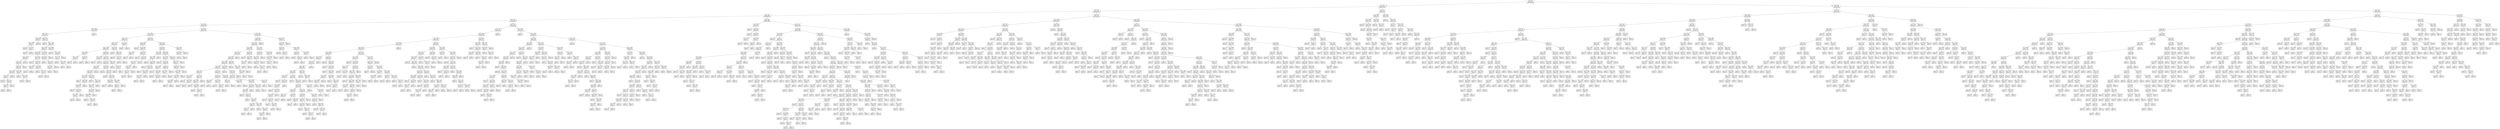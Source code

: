 digraph Tree {
node [shape=box, fontname="helvetica"] ;
edge [fontname="helvetica"] ;
0 [label="x[3] <= 0.199\nentropy = 1.0\nsamples = 11875\nvalue = [5924, 5951]"] ;
1 [label="x[6] <= 0.826\nentropy = 0.901\nsamples = 6550\nvalue = [4473, 2077]"] ;
0 -> 1 [labeldistance=2.5, labelangle=45, headlabel="True"] ;
2 [label="x[6] <= 0.802\nentropy = 0.861\nsamples = 6209\nvalue = [4443, 1766]"] ;
1 -> 2 ;
3 [label="x[1] <= 0.302\nentropy = 0.979\nsamples = 3558\nvalue = [2084, 1474]"] ;
2 -> 3 ;
4 [label="x[5] <= -0.08\nentropy = 0.917\nsamples = 2482\nvalue = [1657, 825]"] ;
3 -> 4 ;
5 [label="x[3] <= -0.842\nentropy = 0.997\nsamples = 800\nvalue = [373, 427]"] ;
4 -> 5 ;
6 [label="x[6] <= -0.869\nentropy = 0.909\nsamples = 151\nvalue = [102, 49]"] ;
5 -> 6 ;
7 [label="x[4] <= -1.275\nentropy = 0.871\nsamples = 144\nvalue = [102, 42]"] ;
6 -> 7 ;
8 [label="x[2] <= -0.092\nentropy = 0.276\nsamples = 21\nvalue = [20, 1]"] ;
7 -> 8 ;
9 [label="x[0] <= -0.263\nentropy = 0.592\nsamples = 7\nvalue = [6, 1]"] ;
8 -> 9 ;
10 [label="entropy = 0.0\nsamples = 5\nvalue = [5, 0]"] ;
9 -> 10 ;
11 [label="x[0] <= 0.492\nentropy = 1.0\nsamples = 2\nvalue = [1, 1]"] ;
9 -> 11 ;
12 [label="entropy = 0.0\nsamples = 1\nvalue = [0, 1]"] ;
11 -> 12 ;
13 [label="entropy = 0.0\nsamples = 1\nvalue = [1, 0]"] ;
11 -> 13 ;
14 [label="entropy = 0.0\nsamples = 14\nvalue = [14, 0]"] ;
8 -> 14 ;
15 [label="x[9] <= -1.417\nentropy = 0.918\nsamples = 123\nvalue = [82, 41]"] ;
7 -> 15 ;
16 [label="entropy = 0.0\nsamples = 9\nvalue = [9, 0]"] ;
15 -> 16 ;
17 [label="x[5] <= -1.195\nentropy = 0.942\nsamples = 114\nvalue = [73, 41]"] ;
15 -> 17 ;
18 [label="x[8] <= -0.029\nentropy = 0.877\nsamples = 91\nvalue = [64, 27]"] ;
17 -> 18 ;
19 [label="x[3] <= -1.021\nentropy = 0.964\nsamples = 54\nvalue = [33, 21]"] ;
18 -> 19 ;
20 [label="x[3] <= -1.058\nentropy = 0.822\nsamples = 35\nvalue = [26, 9]"] ;
19 -> 20 ;
21 [label="x[3] <= -1.11\nentropy = 0.943\nsamples = 25\nvalue = [16, 9]"] ;
20 -> 21 ;
22 [label="x[4] <= 1.207\nentropy = 0.887\nsamples = 23\nvalue = [16, 7]"] ;
21 -> 22 ;
23 [label="x[2] <= -0.092\nentropy = 0.696\nsamples = 16\nvalue = [13, 3]"] ;
22 -> 23 ;
24 [label="x[9] <= -1.255\nentropy = 1.0\nsamples = 6\nvalue = [3, 3]"] ;
23 -> 24 ;
25 [label="entropy = 0.0\nsamples = 2\nvalue = [2, 0]"] ;
24 -> 25 ;
26 [label="x[3] <= -1.47\nentropy = 0.811\nsamples = 4\nvalue = [1, 3]"] ;
24 -> 26 ;
27 [label="x[4] <= -0.522\nentropy = 1.0\nsamples = 2\nvalue = [1, 1]"] ;
26 -> 27 ;
28 [label="entropy = 0.0\nsamples = 1\nvalue = [1, 0]"] ;
27 -> 28 ;
29 [label="entropy = 0.0\nsamples = 1\nvalue = [0, 1]"] ;
27 -> 29 ;
30 [label="entropy = 0.0\nsamples = 2\nvalue = [0, 2]"] ;
26 -> 30 ;
31 [label="entropy = 0.0\nsamples = 10\nvalue = [10, 0]"] ;
23 -> 31 ;
32 [label="x[9] <= -0.522\nentropy = 0.985\nsamples = 7\nvalue = [3, 4]"] ;
22 -> 32 ;
33 [label="entropy = 0.0\nsamples = 3\nvalue = [0, 3]"] ;
32 -> 33 ;
34 [label="x[0] <= -1.195\nentropy = 0.811\nsamples = 4\nvalue = [3, 1]"] ;
32 -> 34 ;
35 [label="entropy = 0.0\nsamples = 1\nvalue = [0, 1]"] ;
34 -> 35 ;
36 [label="entropy = 0.0\nsamples = 3\nvalue = [3, 0]"] ;
34 -> 36 ;
37 [label="entropy = 0.0\nsamples = 2\nvalue = [0, 2]"] ;
21 -> 37 ;
38 [label="entropy = 0.0\nsamples = 10\nvalue = [10, 0]"] ;
20 -> 38 ;
39 [label="x[4] <= -0.522\nentropy = 0.949\nsamples = 19\nvalue = [7, 12]"] ;
19 -> 39 ;
40 [label="entropy = 0.0\nsamples = 2\nvalue = [2, 0]"] ;
39 -> 40 ;
41 [label="x[9] <= -0.847\nentropy = 0.874\nsamples = 17\nvalue = [5, 12]"] ;
39 -> 41 ;
42 [label="x[2] <= -0.092\nentropy = 0.811\nsamples = 4\nvalue = [3, 1]"] ;
41 -> 42 ;
43 [label="entropy = 0.0\nsamples = 1\nvalue = [0, 1]"] ;
42 -> 43 ;
44 [label="entropy = 0.0\nsamples = 3\nvalue = [3, 0]"] ;
42 -> 44 ;
45 [label="x[4] <= 0.608\nentropy = 0.619\nsamples = 13\nvalue = [2, 11]"] ;
41 -> 45 ;
46 [label="entropy = 0.0\nsamples = 9\nvalue = [0, 9]"] ;
45 -> 46 ;
47 [label="x[2] <= -0.092\nentropy = 1.0\nsamples = 4\nvalue = [2, 2]"] ;
45 -> 47 ;
48 [label="entropy = 0.0\nsamples = 2\nvalue = [2, 0]"] ;
47 -> 48 ;
49 [label="entropy = 0.0\nsamples = 2\nvalue = [0, 2]"] ;
47 -> 49 ;
50 [label="x[0] <= 0.188\nentropy = 0.639\nsamples = 37\nvalue = [31, 6]"] ;
18 -> 50 ;
51 [label="x[4] <= -0.522\nentropy = 0.828\nsamples = 23\nvalue = [17, 6]"] ;
50 -> 51 ;
52 [label="entropy = 0.0\nsamples = 4\nvalue = [0, 4]"] ;
51 -> 52 ;
53 [label="x[9] <= -0.224\nentropy = 0.485\nsamples = 19\nvalue = [17, 2]"] ;
51 -> 53 ;
54 [label="x[1] <= -0.53\nentropy = 0.971\nsamples = 5\nvalue = [3, 2]"] ;
53 -> 54 ;
55 [label="entropy = 0.0\nsamples = 3\nvalue = [3, 0]"] ;
54 -> 55 ;
56 [label="entropy = 0.0\nsamples = 2\nvalue = [0, 2]"] ;
54 -> 56 ;
57 [label="entropy = 0.0\nsamples = 14\nvalue = [14, 0]"] ;
53 -> 57 ;
58 [label="entropy = 0.0\nsamples = 14\nvalue = [14, 0]"] ;
50 -> 58 ;
59 [label="x[5] <= -0.564\nentropy = 0.966\nsamples = 23\nvalue = [9, 14]"] ;
17 -> 59 ;
60 [label="entropy = 0.0\nsamples = 11\nvalue = [0, 11]"] ;
59 -> 60 ;
61 [label="x[5] <= -0.178\nentropy = 0.811\nsamples = 12\nvalue = [9, 3]"] ;
59 -> 61 ;
62 [label="x[3] <= -1.184\nentropy = 1.0\nsamples = 6\nvalue = [3, 3]"] ;
61 -> 62 ;
63 [label="entropy = 0.0\nsamples = 2\nvalue = [0, 2]"] ;
62 -> 63 ;
64 [label="x[9] <= 0.755\nentropy = 0.811\nsamples = 4\nvalue = [3, 1]"] ;
62 -> 64 ;
65 [label="entropy = 0.0\nsamples = 1\nvalue = [0, 1]"] ;
64 -> 65 ;
66 [label="entropy = 0.0\nsamples = 3\nvalue = [3, 0]"] ;
64 -> 66 ;
67 [label="entropy = 0.0\nsamples = 6\nvalue = [6, 0]"] ;
61 -> 67 ;
68 [label="entropy = 0.0\nsamples = 7\nvalue = [0, 7]"] ;
6 -> 68 ;
69 [label="x[8] <= 0.869\nentropy = 0.98\nsamples = 649\nvalue = [271, 378]"] ;
5 -> 69 ;
70 [label="x[2] <= 0.866\nentropy = 0.909\nsamples = 361\nvalue = [117, 244]"] ;
69 -> 70 ;
71 [label="x[0] <= 1.413\nentropy = 0.793\nsamples = 218\nvalue = [52, 166]"] ;
70 -> 71 ;
72 [label="x[5] <= -1.226\nentropy = 0.758\nsamples = 210\nvalue = [46, 164]"] ;
71 -> 72 ;
73 [label="x[9] <= -1.326\nentropy = 0.838\nsamples = 157\nvalue = [42, 115]"] ;
72 -> 73 ;
74 [label="x[0] <= 0.424\nentropy = 0.989\nsamples = 16\nvalue = [9, 7]"] ;
73 -> 74 ;
75 [label="x[6] <= -0.252\nentropy = 0.722\nsamples = 10\nvalue = [8, 2]"] ;
74 -> 75 ;
76 [label="entropy = 0.0\nsamples = 8\nvalue = [8, 0]"] ;
75 -> 76 ;
77 [label="entropy = 0.0\nsamples = 2\nvalue = [0, 2]"] ;
75 -> 77 ;
78 [label="x[3] <= -0.023\nentropy = 0.65\nsamples = 6\nvalue = [1, 5]"] ;
74 -> 78 ;
79 [label="entropy = 0.0\nsamples = 5\nvalue = [0, 5]"] ;
78 -> 79 ;
80 [label="entropy = 0.0\nsamples = 1\nvalue = [1, 0]"] ;
78 -> 80 ;
81 [label="x[9] <= -0.98\nentropy = 0.785\nsamples = 141\nvalue = [33, 108]"] ;
73 -> 81 ;
82 [label="x[0] <= -1.326\nentropy = 0.206\nsamples = 31\nvalue = [1, 30]"] ;
81 -> 82 ;
83 [label="entropy = 0.0\nsamples = 1\nvalue = [1, 0]"] ;
82 -> 83 ;
84 [label="entropy = 0.0\nsamples = 30\nvalue = [0, 30]"] ;
82 -> 84 ;
85 [label="x[3] <= 0.193\nentropy = 0.87\nsamples = 110\nvalue = [32, 78]"] ;
81 -> 85 ;
86 [label="x[3] <= -0.275\nentropy = 0.837\nsamples = 105\nvalue = [28, 77]"] ;
85 -> 86 ;
87 [label="x[3] <= -0.284\nentropy = 0.962\nsamples = 57\nvalue = [22, 35]"] ;
86 -> 87 ;
88 [label="x[9] <= -0.066\nentropy = 0.897\nsamples = 51\nvalue = [16, 35]"] ;
87 -> 88 ;
89 [label="x[4] <= -1.197\nentropy = 0.989\nsamples = 16\nvalue = [9, 7]"] ;
88 -> 89 ;
90 [label="entropy = 0.0\nsamples = 3\nvalue = [0, 3]"] ;
89 -> 90 ;
91 [label="x[0] <= 0.328\nentropy = 0.89\nsamples = 13\nvalue = [9, 4]"] ;
89 -> 91 ;
92 [label="x[4] <= -0.541\nentropy = 0.991\nsamples = 9\nvalue = [5, 4]"] ;
91 -> 92 ;
93 [label="entropy = 0.0\nsamples = 2\nvalue = [2, 0]"] ;
92 -> 93 ;
94 [label="x[4] <= 0.515\nentropy = 0.985\nsamples = 7\nvalue = [3, 4]"] ;
92 -> 94 ;
95 [label="x[0] <= -0.83\nentropy = 0.722\nsamples = 5\nvalue = [1, 4]"] ;
94 -> 95 ;
96 [label="entropy = 0.0\nsamples = 1\nvalue = [1, 0]"] ;
95 -> 96 ;
97 [label="entropy = 0.0\nsamples = 4\nvalue = [0, 4]"] ;
95 -> 97 ;
98 [label="entropy = 0.0\nsamples = 2\nvalue = [2, 0]"] ;
94 -> 98 ;
99 [label="entropy = 0.0\nsamples = 4\nvalue = [4, 0]"] ;
91 -> 99 ;
100 [label="x[0] <= -0.998\nentropy = 0.722\nsamples = 35\nvalue = [7, 28]"] ;
88 -> 100 ;
101 [label="entropy = 0.0\nsamples = 11\nvalue = [0, 11]"] ;
100 -> 101 ;
102 [label="x[0] <= 1.118\nentropy = 0.871\nsamples = 24\nvalue = [7, 17]"] ;
100 -> 102 ;
103 [label="x[9] <= 1.522\nentropy = 0.977\nsamples = 17\nvalue = [7, 10]"] ;
102 -> 103 ;
104 [label="x[4] <= -0.305\nentropy = 0.863\nsamples = 14\nvalue = [4, 10]"] ;
103 -> 104 ;
105 [label="x[0] <= 0.024\nentropy = 0.985\nsamples = 7\nvalue = [4, 3]"] ;
104 -> 105 ;
106 [label="entropy = 0.0\nsamples = 3\nvalue = [3, 0]"] ;
105 -> 106 ;
107 [label="x[3] <= -0.749\nentropy = 0.811\nsamples = 4\nvalue = [1, 3]"] ;
105 -> 107 ;
108 [label="entropy = 0.0\nsamples = 1\nvalue = [1, 0]"] ;
107 -> 108 ;
109 [label="entropy = 0.0\nsamples = 3\nvalue = [0, 3]"] ;
107 -> 109 ;
110 [label="entropy = 0.0\nsamples = 7\nvalue = [0, 7]"] ;
104 -> 110 ;
111 [label="entropy = 0.0\nsamples = 3\nvalue = [3, 0]"] ;
103 -> 111 ;
112 [label="entropy = 0.0\nsamples = 7\nvalue = [0, 7]"] ;
102 -> 112 ;
113 [label="entropy = 0.0\nsamples = 6\nvalue = [6, 0]"] ;
87 -> 113 ;
114 [label="x[0] <= -0.407\nentropy = 0.544\nsamples = 48\nvalue = [6, 42]"] ;
86 -> 114 ;
115 [label="entropy = 0.0\nsamples = 20\nvalue = [0, 20]"] ;
114 -> 115 ;
116 [label="x[0] <= -0.305\nentropy = 0.75\nsamples = 28\nvalue = [6, 22]"] ;
114 -> 116 ;
117 [label="entropy = 0.0\nsamples = 2\nvalue = [2, 0]"] ;
116 -> 117 ;
118 [label="x[4] <= 0.642\nentropy = 0.619\nsamples = 26\nvalue = [4, 22]"] ;
116 -> 118 ;
119 [label="x[9] <= -0.922\nentropy = 0.297\nsamples = 19\nvalue = [1, 18]"] ;
118 -> 119 ;
120 [label="entropy = 0.0\nsamples = 1\nvalue = [1, 0]"] ;
119 -> 120 ;
121 [label="entropy = 0.0\nsamples = 18\nvalue = [0, 18]"] ;
119 -> 121 ;
122 [label="x[4] <= 1.034\nentropy = 0.985\nsamples = 7\nvalue = [3, 4]"] ;
118 -> 122 ;
123 [label="x[9] <= -0.3\nentropy = 0.811\nsamples = 4\nvalue = [3, 1]"] ;
122 -> 123 ;
124 [label="entropy = 0.0\nsamples = 1\nvalue = [0, 1]"] ;
123 -> 124 ;
125 [label="entropy = 0.0\nsamples = 3\nvalue = [3, 0]"] ;
123 -> 125 ;
126 [label="entropy = 0.0\nsamples = 3\nvalue = [0, 3]"] ;
122 -> 126 ;
127 [label="x[4] <= 0.342\nentropy = 0.722\nsamples = 5\nvalue = [4, 1]"] ;
85 -> 127 ;
128 [label="entropy = 0.0\nsamples = 3\nvalue = [3, 0]"] ;
127 -> 128 ;
129 [label="x[9] <= 0.976\nentropy = 1.0\nsamples = 2\nvalue = [1, 1]"] ;
127 -> 129 ;
130 [label="entropy = 0.0\nsamples = 1\nvalue = [1, 0]"] ;
129 -> 130 ;
131 [label="entropy = 0.0\nsamples = 1\nvalue = [0, 1]"] ;
129 -> 131 ;
132 [label="x[0] <= -1.244\nentropy = 0.386\nsamples = 53\nvalue = [4, 49]"] ;
72 -> 132 ;
133 [label="entropy = 0.0\nsamples = 3\nvalue = [3, 0]"] ;
132 -> 133 ;
134 [label="x[5] <= -0.179\nentropy = 0.141\nsamples = 50\nvalue = [1, 49]"] ;
132 -> 134 ;
135 [label="entropy = 0.0\nsamples = 45\nvalue = [0, 45]"] ;
134 -> 135 ;
136 [label="x[5] <= -0.16\nentropy = 0.722\nsamples = 5\nvalue = [1, 4]"] ;
134 -> 136 ;
137 [label="entropy = 0.0\nsamples = 1\nvalue = [1, 0]"] ;
136 -> 137 ;
138 [label="entropy = 0.0\nsamples = 4\nvalue = [0, 4]"] ;
136 -> 138 ;
139 [label="x[9] <= -1.016\nentropy = 0.811\nsamples = 8\nvalue = [6, 2]"] ;
71 -> 139 ;
140 [label="entropy = 0.0\nsamples = 2\nvalue = [0, 2]"] ;
139 -> 140 ;
141 [label="entropy = 0.0\nsamples = 6\nvalue = [6, 0]"] ;
139 -> 141 ;
142 [label="x[4] <= -0.674\nentropy = 0.994\nsamples = 143\nvalue = [65, 78]"] ;
70 -> 142 ;
143 [label="x[0] <= -0.786\nentropy = 0.822\nsamples = 35\nvalue = [26, 9]"] ;
142 -> 143 ;
144 [label="entropy = 0.0\nsamples = 9\nvalue = [9, 0]"] ;
143 -> 144 ;
145 [label="x[3] <= -0.286\nentropy = 0.931\nsamples = 26\nvalue = [17, 9]"] ;
143 -> 145 ;
146 [label="x[4] <= -1.214\nentropy = 0.65\nsamples = 6\nvalue = [1, 5]"] ;
145 -> 146 ;
147 [label="entropy = 0.0\nsamples = 1\nvalue = [1, 0]"] ;
146 -> 147 ;
148 [label="entropy = 0.0\nsamples = 5\nvalue = [0, 5]"] ;
146 -> 148 ;
149 [label="x[0] <= -0.695\nentropy = 0.722\nsamples = 20\nvalue = [16, 4]"] ;
145 -> 149 ;
150 [label="entropy = 0.0\nsamples = 2\nvalue = [0, 2]"] ;
149 -> 150 ;
151 [label="x[3] <= -0.135\nentropy = 0.503\nsamples = 18\nvalue = [16, 2]"] ;
149 -> 151 ;
152 [label="x[0] <= 1.32\nentropy = 0.918\nsamples = 6\nvalue = [4, 2]"] ;
151 -> 152 ;
153 [label="x[0] <= 0.222\nentropy = 0.722\nsamples = 5\nvalue = [4, 1]"] ;
152 -> 153 ;
154 [label="x[0] <= -0.109\nentropy = 1.0\nsamples = 2\nvalue = [1, 1]"] ;
153 -> 154 ;
155 [label="entropy = 0.0\nsamples = 1\nvalue = [1, 0]"] ;
154 -> 155 ;
156 [label="entropy = 0.0\nsamples = 1\nvalue = [0, 1]"] ;
154 -> 156 ;
157 [label="entropy = 0.0\nsamples = 3\nvalue = [3, 0]"] ;
153 -> 157 ;
158 [label="entropy = 0.0\nsamples = 1\nvalue = [0, 1]"] ;
152 -> 158 ;
159 [label="entropy = 0.0\nsamples = 12\nvalue = [12, 0]"] ;
151 -> 159 ;
160 [label="x[0] <= 0.98\nentropy = 0.944\nsamples = 108\nvalue = [39, 69]"] ;
142 -> 160 ;
161 [label="x[9] <= -0.414\nentropy = 0.984\nsamples = 87\nvalue = [37, 50]"] ;
160 -> 161 ;
162 [label="x[5] <= -0.241\nentropy = 0.929\nsamples = 29\nvalue = [19, 10]"] ;
161 -> 162 ;
163 [label="x[9] <= -1.092\nentropy = 0.84\nsamples = 26\nvalue = [19, 7]"] ;
162 -> 163 ;
164 [label="entropy = 0.0\nsamples = 8\nvalue = [8, 0]"] ;
163 -> 164 ;
165 [label="x[3] <= -0.567\nentropy = 0.964\nsamples = 18\nvalue = [11, 7]"] ;
163 -> 165 ;
166 [label="entropy = 0.0\nsamples = 5\nvalue = [0, 5]"] ;
165 -> 166 ;
167 [label="x[9] <= -1.022\nentropy = 0.619\nsamples = 13\nvalue = [11, 2]"] ;
165 -> 167 ;
168 [label="entropy = 0.0\nsamples = 1\nvalue = [0, 1]"] ;
167 -> 168 ;
169 [label="x[0] <= -1.392\nentropy = 0.414\nsamples = 12\nvalue = [11, 1]"] ;
167 -> 169 ;
170 [label="x[4] <= 0.515\nentropy = 0.918\nsamples = 3\nvalue = [2, 1]"] ;
169 -> 170 ;
171 [label="entropy = 0.0\nsamples = 2\nvalue = [2, 0]"] ;
170 -> 171 ;
172 [label="entropy = 0.0\nsamples = 1\nvalue = [0, 1]"] ;
170 -> 172 ;
173 [label="entropy = 0.0\nsamples = 9\nvalue = [9, 0]"] ;
169 -> 173 ;
174 [label="entropy = 0.0\nsamples = 3\nvalue = [0, 3]"] ;
162 -> 174 ;
175 [label="x[0] <= -0.117\nentropy = 0.894\nsamples = 58\nvalue = [18, 40]"] ;
161 -> 175 ;
176 [label="x[9] <= -0.089\nentropy = 0.759\nsamples = 41\nvalue = [9, 32]"] ;
175 -> 176 ;
177 [label="entropy = 0.0\nsamples = 12\nvalue = [0, 12]"] ;
176 -> 177 ;
178 [label="x[0] <= -0.843\nentropy = 0.894\nsamples = 29\nvalue = [9, 20]"] ;
176 -> 178 ;
179 [label="x[4] <= 0.193\nentropy = 0.946\nsamples = 11\nvalue = [7, 4]"] ;
178 -> 179 ;
180 [label="entropy = 0.0\nsamples = 4\nvalue = [4, 0]"] ;
179 -> 180 ;
181 [label="x[0] <= -1.691\nentropy = 0.985\nsamples = 7\nvalue = [3, 4]"] ;
179 -> 181 ;
182 [label="entropy = 0.0\nsamples = 3\nvalue = [0, 3]"] ;
181 -> 182 ;
183 [label="x[9] <= -0.013\nentropy = 0.811\nsamples = 4\nvalue = [3, 1]"] ;
181 -> 183 ;
184 [label="entropy = 0.0\nsamples = 1\nvalue = [0, 1]"] ;
183 -> 184 ;
185 [label="entropy = 0.0\nsamples = 3\nvalue = [3, 0]"] ;
183 -> 185 ;
186 [label="x[4] <= 0.17\nentropy = 0.503\nsamples = 18\nvalue = [2, 16]"] ;
178 -> 186 ;
187 [label="x[1] <= -0.301\nentropy = 0.971\nsamples = 5\nvalue = [2, 3]"] ;
186 -> 187 ;
188 [label="entropy = 0.0\nsamples = 2\nvalue = [2, 0]"] ;
187 -> 188 ;
189 [label="entropy = 0.0\nsamples = 3\nvalue = [0, 3]"] ;
187 -> 189 ;
190 [label="entropy = 0.0\nsamples = 13\nvalue = [0, 13]"] ;
186 -> 190 ;
191 [label="x[9] <= 1.37\nentropy = 0.998\nsamples = 17\nvalue = [9, 8]"] ;
175 -> 191 ;
192 [label="x[3] <= 0.123\nentropy = 0.971\nsamples = 15\nvalue = [9, 6]"] ;
191 -> 192 ;
193 [label="x[1] <= -0.301\nentropy = 0.89\nsamples = 13\nvalue = [9, 4]"] ;
192 -> 193 ;
194 [label="x[5] <= -0.856\nentropy = 0.991\nsamples = 9\nvalue = [5, 4]"] ;
193 -> 194 ;
195 [label="x[0] <= 0.544\nentropy = 0.918\nsamples = 6\nvalue = [2, 4]"] ;
194 -> 195 ;
196 [label="x[0] <= 0.058\nentropy = 0.918\nsamples = 3\nvalue = [2, 1]"] ;
195 -> 196 ;
197 [label="entropy = 0.0\nsamples = 1\nvalue = [0, 1]"] ;
196 -> 197 ;
198 [label="entropy = 0.0\nsamples = 2\nvalue = [2, 0]"] ;
196 -> 198 ;
199 [label="entropy = 0.0\nsamples = 3\nvalue = [0, 3]"] ;
195 -> 199 ;
200 [label="entropy = 0.0\nsamples = 3\nvalue = [3, 0]"] ;
194 -> 200 ;
201 [label="entropy = 0.0\nsamples = 4\nvalue = [4, 0]"] ;
193 -> 201 ;
202 [label="entropy = 0.0\nsamples = 2\nvalue = [0, 2]"] ;
192 -> 202 ;
203 [label="entropy = 0.0\nsamples = 2\nvalue = [0, 2]"] ;
191 -> 203 ;
204 [label="x[9] <= 0.265\nentropy = 0.454\nsamples = 21\nvalue = [2, 19]"] ;
160 -> 204 ;
205 [label="x[9] <= -0.539\nentropy = 0.722\nsamples = 10\nvalue = [2, 8]"] ;
204 -> 205 ;
206 [label="entropy = 0.0\nsamples = 8\nvalue = [0, 8]"] ;
205 -> 206 ;
207 [label="entropy = 0.0\nsamples = 2\nvalue = [2, 0]"] ;
205 -> 207 ;
208 [label="entropy = 0.0\nsamples = 11\nvalue = [0, 11]"] ;
204 -> 208 ;
209 [label="x[0] <= 0.616\nentropy = 0.997\nsamples = 288\nvalue = [154, 134]"] ;
69 -> 209 ;
210 [label="x[9] <= 1.464\nentropy = 0.998\nsamples = 231\nvalue = [109, 122]"] ;
209 -> 210 ;
211 [label="x[4] <= 1.024\nentropy = 0.994\nsamples = 223\nvalue = [101, 122]"] ;
210 -> 211 ;
212 [label="x[3] <= 0.194\nentropy = 0.973\nsamples = 181\nvalue = [73, 108]"] ;
211 -> 212 ;
213 [label="x[3] <= 0.11\nentropy = 0.953\nsamples = 169\nvalue = [63, 106]"] ;
212 -> 213 ;
214 [label="x[9] <= 1.229\nentropy = 0.967\nsamples = 160\nvalue = [63, 97]"] ;
213 -> 214 ;
215 [label="x[1] <= -0.866\nentropy = 0.982\nsamples = 145\nvalue = [61, 84]"] ;
214 -> 215 ;
216 [label="x[9] <= -0.68\nentropy = 1.0\nsamples = 84\nvalue = [43, 41]"] ;
215 -> 216 ;
217 [label="x[4] <= 0.047\nentropy = 0.91\nsamples = 40\nvalue = [13, 27]"] ;
216 -> 217 ;
218 [label="x[9] <= -0.907\nentropy = 0.837\nsamples = 15\nvalue = [11, 4]"] ;
217 -> 218 ;
219 [label="entropy = 0.0\nsamples = 10\nvalue = [10, 0]"] ;
218 -> 219 ;
220 [label="x[0] <= -0.859\nentropy = 0.722\nsamples = 5\nvalue = [1, 4]"] ;
218 -> 220 ;
221 [label="entropy = 0.0\nsamples = 4\nvalue = [0, 4]"] ;
220 -> 221 ;
222 [label="entropy = 0.0\nsamples = 1\nvalue = [1, 0]"] ;
220 -> 222 ;
223 [label="x[4] <= 0.374\nentropy = 0.402\nsamples = 25\nvalue = [2, 23]"] ;
217 -> 223 ;
224 [label="x[0] <= -1.026\nentropy = 0.722\nsamples = 10\nvalue = [2, 8]"] ;
223 -> 224 ;
225 [label="entropy = 0.0\nsamples = 1\nvalue = [1, 0]"] ;
224 -> 225 ;
226 [label="x[0] <= 0.083\nentropy = 0.503\nsamples = 9\nvalue = [1, 8]"] ;
224 -> 226 ;
227 [label="entropy = 0.0\nsamples = 7\nvalue = [0, 7]"] ;
226 -> 227 ;
228 [label="x[2] <= -0.092\nentropy = 1.0\nsamples = 2\nvalue = [1, 1]"] ;
226 -> 228 ;
229 [label="entropy = 0.0\nsamples = 1\nvalue = [0, 1]"] ;
228 -> 229 ;
230 [label="entropy = 0.0\nsamples = 1\nvalue = [1, 0]"] ;
228 -> 230 ;
231 [label="entropy = 0.0\nsamples = 15\nvalue = [0, 15]"] ;
223 -> 231 ;
232 [label="x[0] <= 0.166\nentropy = 0.902\nsamples = 44\nvalue = [30, 14]"] ;
216 -> 232 ;
233 [label="x[0] <= -1.175\nentropy = 0.592\nsamples = 28\nvalue = [24, 4]"] ;
232 -> 233 ;
234 [label="x[3] <= -0.355\nentropy = 0.971\nsamples = 5\nvalue = [2, 3]"] ;
233 -> 234 ;
235 [label="entropy = 0.0\nsamples = 2\nvalue = [2, 0]"] ;
234 -> 235 ;
236 [label="entropy = 0.0\nsamples = 3\nvalue = [0, 3]"] ;
234 -> 236 ;
237 [label="x[9] <= 1.184\nentropy = 0.258\nsamples = 23\nvalue = [22, 1]"] ;
233 -> 237 ;
238 [label="entropy = 0.0\nsamples = 21\nvalue = [21, 0]"] ;
237 -> 238 ;
239 [label="x[0] <= -0.587\nentropy = 1.0\nsamples = 2\nvalue = [1, 1]"] ;
237 -> 239 ;
240 [label="entropy = 0.0\nsamples = 1\nvalue = [1, 0]"] ;
239 -> 240 ;
241 [label="entropy = 0.0\nsamples = 1\nvalue = [0, 1]"] ;
239 -> 241 ;
242 [label="x[9] <= 0.124\nentropy = 0.954\nsamples = 16\nvalue = [6, 10]"] ;
232 -> 242 ;
243 [label="x[0] <= 0.197\nentropy = 0.65\nsamples = 6\nvalue = [5, 1]"] ;
242 -> 243 ;
244 [label="entropy = 0.0\nsamples = 1\nvalue = [0, 1]"] ;
243 -> 244 ;
245 [label="entropy = 0.0\nsamples = 5\nvalue = [5, 0]"] ;
243 -> 245 ;
246 [label="x[3] <= -0.564\nentropy = 0.469\nsamples = 10\nvalue = [1, 9]"] ;
242 -> 246 ;
247 [label="entropy = 0.0\nsamples = 1\nvalue = [1, 0]"] ;
246 -> 247 ;
248 [label="entropy = 0.0\nsamples = 9\nvalue = [0, 9]"] ;
246 -> 248 ;
249 [label="x[1] <= 0.286\nentropy = 0.875\nsamples = 61\nvalue = [18, 43]"] ;
215 -> 249 ;
250 [label="entropy = 0.0\nsamples = 22\nvalue = [0, 22]"] ;
249 -> 250 ;
251 [label="x[0] <= 0.373\nentropy = 0.996\nsamples = 39\nvalue = [18, 21]"] ;
249 -> 251 ;
252 [label="x[3] <= 0.003\nentropy = 0.98\nsamples = 36\nvalue = [15, 21]"] ;
251 -> 252 ;
253 [label="x[3] <= -0.169\nentropy = 0.938\nsamples = 31\nvalue = [11, 20]"] ;
252 -> 253 ;
254 [label="x[0] <= 0.162\nentropy = 0.994\nsamples = 22\nvalue = [10, 12]"] ;
253 -> 254 ;
255 [label="x[3] <= -0.579\nentropy = 0.985\nsamples = 21\nvalue = [9, 12]"] ;
254 -> 255 ;
256 [label="entropy = 0.0\nsamples = 3\nvalue = [0, 3]"] ;
255 -> 256 ;
257 [label="x[3] <= -0.558\nentropy = 1.0\nsamples = 18\nvalue = [9, 9]"] ;
255 -> 257 ;
258 [label="entropy = 0.0\nsamples = 3\nvalue = [3, 0]"] ;
257 -> 258 ;
259 [label="x[9] <= -0.58\nentropy = 0.971\nsamples = 15\nvalue = [6, 9]"] ;
257 -> 259 ;
260 [label="x[9] <= -1.442\nentropy = 0.592\nsamples = 7\nvalue = [1, 6]"] ;
259 -> 260 ;
261 [label="x[4] <= 0.515\nentropy = 1.0\nsamples = 2\nvalue = [1, 1]"] ;
260 -> 261 ;
262 [label="entropy = 0.0\nsamples = 1\nvalue = [0, 1]"] ;
261 -> 262 ;
263 [label="entropy = 0.0\nsamples = 1\nvalue = [1, 0]"] ;
261 -> 263 ;
264 [label="entropy = 0.0\nsamples = 5\nvalue = [0, 5]"] ;
260 -> 264 ;
265 [label="x[2] <= -0.092\nentropy = 0.954\nsamples = 8\nvalue = [5, 3]"] ;
259 -> 265 ;
266 [label="entropy = 0.0\nsamples = 3\nvalue = [3, 0]"] ;
265 -> 266 ;
267 [label="x[9] <= 0.503\nentropy = 0.971\nsamples = 5\nvalue = [2, 3]"] ;
265 -> 267 ;
268 [label="x[9] <= -0.098\nentropy = 0.918\nsamples = 3\nvalue = [2, 1]"] ;
267 -> 268 ;
269 [label="entropy = 0.0\nsamples = 1\nvalue = [0, 1]"] ;
268 -> 269 ;
270 [label="entropy = 0.0\nsamples = 2\nvalue = [2, 0]"] ;
268 -> 270 ;
271 [label="entropy = 0.0\nsamples = 2\nvalue = [0, 2]"] ;
267 -> 271 ;
272 [label="entropy = 0.0\nsamples = 1\nvalue = [1, 0]"] ;
254 -> 272 ;
273 [label="x[0] <= -0.414\nentropy = 0.503\nsamples = 9\nvalue = [1, 8]"] ;
253 -> 273 ;
274 [label="entropy = 0.0\nsamples = 8\nvalue = [0, 8]"] ;
273 -> 274 ;
275 [label="entropy = 0.0\nsamples = 1\nvalue = [1, 0]"] ;
273 -> 275 ;
276 [label="x[0] <= 0.119\nentropy = 0.722\nsamples = 5\nvalue = [4, 1]"] ;
252 -> 276 ;
277 [label="entropy = 0.0\nsamples = 4\nvalue = [4, 0]"] ;
276 -> 277 ;
278 [label="entropy = 0.0\nsamples = 1\nvalue = [0, 1]"] ;
276 -> 278 ;
279 [label="entropy = 0.0\nsamples = 3\nvalue = [3, 0]"] ;
251 -> 279 ;
280 [label="x[9] <= 1.408\nentropy = 0.567\nsamples = 15\nvalue = [2, 13]"] ;
214 -> 280 ;
281 [label="entropy = 0.0\nsamples = 10\nvalue = [0, 10]"] ;
280 -> 281 ;
282 [label="x[9] <= 1.437\nentropy = 0.971\nsamples = 5\nvalue = [2, 3]"] ;
280 -> 282 ;
283 [label="x[3] <= -0.611\nentropy = 0.918\nsamples = 3\nvalue = [2, 1]"] ;
282 -> 283 ;
284 [label="entropy = 0.0\nsamples = 1\nvalue = [0, 1]"] ;
283 -> 284 ;
285 [label="entropy = 0.0\nsamples = 2\nvalue = [2, 0]"] ;
283 -> 285 ;
286 [label="entropy = 0.0\nsamples = 2\nvalue = [0, 2]"] ;
282 -> 286 ;
287 [label="entropy = 0.0\nsamples = 9\nvalue = [0, 9]"] ;
213 -> 287 ;
288 [label="x[4] <= -0.695\nentropy = 0.65\nsamples = 12\nvalue = [10, 2]"] ;
212 -> 288 ;
289 [label="entropy = 0.0\nsamples = 1\nvalue = [0, 1]"] ;
288 -> 289 ;
290 [label="x[0] <= -0.859\nentropy = 0.439\nsamples = 11\nvalue = [10, 1]"] ;
288 -> 290 ;
291 [label="x[0] <= -1.195\nentropy = 1.0\nsamples = 2\nvalue = [1, 1]"] ;
290 -> 291 ;
292 [label="entropy = 0.0\nsamples = 1\nvalue = [1, 0]"] ;
291 -> 292 ;
293 [label="entropy = 0.0\nsamples = 1\nvalue = [0, 1]"] ;
291 -> 293 ;
294 [label="entropy = 0.0\nsamples = 9\nvalue = [9, 0]"] ;
290 -> 294 ;
295 [label="x[4] <= 1.467\nentropy = 0.918\nsamples = 42\nvalue = [28, 14]"] ;
211 -> 295 ;
296 [label="x[4] <= 1.256\nentropy = 0.592\nsamples = 28\nvalue = [24, 4]"] ;
295 -> 296 ;
297 [label="x[4] <= 1.073\nentropy = 0.764\nsamples = 18\nvalue = [14, 4]"] ;
296 -> 297 ;
298 [label="x[5] <= -0.469\nentropy = 0.353\nsamples = 15\nvalue = [14, 1]"] ;
297 -> 298 ;
299 [label="entropy = 0.0\nsamples = 13\nvalue = [13, 0]"] ;
298 -> 299 ;
300 [label="x[3] <= 0.056\nentropy = 1.0\nsamples = 2\nvalue = [1, 1]"] ;
298 -> 300 ;
301 [label="entropy = 0.0\nsamples = 1\nvalue = [0, 1]"] ;
300 -> 301 ;
302 [label="entropy = 0.0\nsamples = 1\nvalue = [1, 0]"] ;
300 -> 302 ;
303 [label="entropy = 0.0\nsamples = 3\nvalue = [0, 3]"] ;
297 -> 303 ;
304 [label="entropy = 0.0\nsamples = 10\nvalue = [10, 0]"] ;
296 -> 304 ;
305 [label="x[3] <= -0.367\nentropy = 0.863\nsamples = 14\nvalue = [4, 10]"] ;
295 -> 305 ;
306 [label="x[9] <= -0.483\nentropy = 0.985\nsamples = 7\nvalue = [4, 3]"] ;
305 -> 306 ;
307 [label="x[0] <= -0.121\nentropy = 0.811\nsamples = 4\nvalue = [1, 3]"] ;
306 -> 307 ;
308 [label="entropy = 0.0\nsamples = 3\nvalue = [0, 3]"] ;
307 -> 308 ;
309 [label="entropy = 0.0\nsamples = 1\nvalue = [1, 0]"] ;
307 -> 309 ;
310 [label="entropy = 0.0\nsamples = 3\nvalue = [3, 0]"] ;
306 -> 310 ;
311 [label="entropy = 0.0\nsamples = 7\nvalue = [0, 7]"] ;
305 -> 311 ;
312 [label="entropy = 0.0\nsamples = 8\nvalue = [8, 0]"] ;
210 -> 312 ;
313 [label="x[6] <= -0.773\nentropy = 0.742\nsamples = 57\nvalue = [45, 12]"] ;
209 -> 313 ;
314 [label="x[9] <= 0.286\nentropy = 0.57\nsamples = 52\nvalue = [45, 7]"] ;
313 -> 314 ;
315 [label="x[0] <= 1.768\nentropy = 0.31\nsamples = 36\nvalue = [34, 2]"] ;
314 -> 315 ;
316 [label="entropy = 0.0\nsamples = 32\nvalue = [32, 0]"] ;
315 -> 316 ;
317 [label="x[0] <= 1.977\nentropy = 1.0\nsamples = 4\nvalue = [2, 2]"] ;
315 -> 317 ;
318 [label="entropy = 0.0\nsamples = 2\nvalue = [0, 2]"] ;
317 -> 318 ;
319 [label="entropy = 0.0\nsamples = 2\nvalue = [2, 0]"] ;
317 -> 319 ;
320 [label="x[5] <= -1.094\nentropy = 0.896\nsamples = 16\nvalue = [11, 5]"] ;
314 -> 320 ;
321 [label="x[9] <= 0.38\nentropy = 0.65\nsamples = 12\nvalue = [10, 2]"] ;
320 -> 321 ;
322 [label="entropy = 0.0\nsamples = 1\nvalue = [0, 1]"] ;
321 -> 322 ;
323 [label="x[9] <= 1.53\nentropy = 0.439\nsamples = 11\nvalue = [10, 1]"] ;
321 -> 323 ;
324 [label="entropy = 0.0\nsamples = 10\nvalue = [10, 0]"] ;
323 -> 324 ;
325 [label="entropy = 0.0\nsamples = 1\nvalue = [0, 1]"] ;
323 -> 325 ;
326 [label="x[4] <= 0.515\nentropy = 0.811\nsamples = 4\nvalue = [1, 3]"] ;
320 -> 326 ;
327 [label="entropy = 0.0\nsamples = 3\nvalue = [0, 3]"] ;
326 -> 327 ;
328 [label="entropy = 0.0\nsamples = 1\nvalue = [1, 0]"] ;
326 -> 328 ;
329 [label="entropy = 0.0\nsamples = 5\nvalue = [0, 5]"] ;
313 -> 329 ;
330 [label="x[3] <= -0.373\nentropy = 0.789\nsamples = 1682\nvalue = [1284, 398]"] ;
4 -> 330 ;
331 [label="x[6] <= -0.727\nentropy = 0.627\nsamples = 968\nvalue = [816, 152]"] ;
330 -> 331 ;
332 [label="x[5] <= 1.581\nentropy = 0.608\nsamples = 959\nvalue = [816, 143]"] ;
331 -> 332 ;
333 [label="x[4] <= 0.338\nentropy = 0.564\nsamples = 907\nvalue = [787, 120]"] ;
332 -> 333 ;
334 [label="x[4] <= 0.038\nentropy = 0.651\nsamples = 533\nvalue = [444, 89]"] ;
333 -> 334 ;
335 [label="x[8] <= 0.942\nentropy = 0.628\nsamples = 527\nvalue = [444, 83]"] ;
334 -> 335 ;
336 [label="x[3] <= -0.564\nentropy = 0.754\nsamples = 263\nvalue = [206, 57]"] ;
335 -> 336 ;
337 [label="x[3] <= -0.645\nentropy = 0.851\nsamples = 177\nvalue = [128, 49]"] ;
336 -> 337 ;
338 [label="x[0] <= 1.33\nentropy = 0.827\nsamples = 173\nvalue = [128, 45]"] ;
337 -> 338 ;
339 [label="x[9] <= 0.905\nentropy = 0.852\nsamples = 162\nvalue = [117, 45]"] ;
338 -> 339 ;
340 [label="x[4] <= -0.971\nentropy = 0.902\nsamples = 132\nvalue = [90, 42]"] ;
339 -> 340 ;
341 [label="x[0] <= 0.176\nentropy = 0.632\nsamples = 44\nvalue = [37, 7]"] ;
340 -> 341 ;
342 [label="entropy = 0.0\nsamples = 24\nvalue = [24, 0]"] ;
341 -> 342 ;
343 [label="x[4] <= -1.181\nentropy = 0.934\nsamples = 20\nvalue = [13, 7]"] ;
341 -> 343 ;
344 [label="x[0] <= 0.383\nentropy = 0.996\nsamples = 13\nvalue = [6, 7]"] ;
343 -> 344 ;
345 [label="entropy = 0.0\nsamples = 3\nvalue = [0, 3]"] ;
344 -> 345 ;
346 [label="x[3] <= -0.721\nentropy = 0.971\nsamples = 10\nvalue = [6, 4]"] ;
344 -> 346 ;
347 [label="x[1] <= -0.301\nentropy = 0.811\nsamples = 8\nvalue = [6, 2]"] ;
346 -> 347 ;
348 [label="entropy = 0.0\nsamples = 4\nvalue = [4, 0]"] ;
347 -> 348 ;
349 [label="x[3] <= -0.996\nentropy = 1.0\nsamples = 4\nvalue = [2, 2]"] ;
347 -> 349 ;
350 [label="entropy = 0.0\nsamples = 1\nvalue = [0, 1]"] ;
349 -> 350 ;
351 [label="x[0] <= 0.978\nentropy = 0.918\nsamples = 3\nvalue = [2, 1]"] ;
349 -> 351 ;
352 [label="entropy = 0.0\nsamples = 2\nvalue = [2, 0]"] ;
351 -> 352 ;
353 [label="entropy = 0.0\nsamples = 1\nvalue = [0, 1]"] ;
351 -> 353 ;
354 [label="entropy = 0.0\nsamples = 2\nvalue = [0, 2]"] ;
346 -> 354 ;
355 [label="entropy = 0.0\nsamples = 7\nvalue = [7, 0]"] ;
343 -> 355 ;
356 [label="x[4] <= -0.699\nentropy = 0.97\nsamples = 88\nvalue = [53, 35]"] ;
340 -> 356 ;
357 [label="entropy = 0.0\nsamples = 7\nvalue = [0, 7]"] ;
356 -> 357 ;
358 [label="x[3] <= -0.763\nentropy = 0.93\nsamples = 81\nvalue = [53, 28]"] ;
356 -> 358 ;
359 [label="x[9] <= -0.869\nentropy = 0.99\nsamples = 59\nvalue = [33, 26]"] ;
358 -> 359 ;
360 [label="x[0] <= 0.331\nentropy = 0.792\nsamples = 21\nvalue = [16, 5]"] ;
359 -> 360 ;
361 [label="x[9] <= -1.71\nentropy = 0.353\nsamples = 15\nvalue = [14, 1]"] ;
360 -> 361 ;
362 [label="entropy = 0.0\nsamples = 1\nvalue = [0, 1]"] ;
361 -> 362 ;
363 [label="entropy = 0.0\nsamples = 14\nvalue = [14, 0]"] ;
361 -> 363 ;
364 [label="x[0] <= 0.864\nentropy = 0.918\nsamples = 6\nvalue = [2, 4]"] ;
360 -> 364 ;
365 [label="entropy = 0.0\nsamples = 3\nvalue = [0, 3]"] ;
364 -> 365 ;
366 [label="x[5] <= 0.613\nentropy = 0.918\nsamples = 3\nvalue = [2, 1]"] ;
364 -> 366 ;
367 [label="entropy = 0.0\nsamples = 2\nvalue = [2, 0]"] ;
366 -> 367 ;
368 [label="entropy = 0.0\nsamples = 1\nvalue = [0, 1]"] ;
366 -> 368 ;
369 [label="x[5] <= 0.707\nentropy = 0.992\nsamples = 38\nvalue = [17, 21]"] ;
359 -> 369 ;
370 [label="x[0] <= 0.361\nentropy = 0.949\nsamples = 19\nvalue = [12, 7]"] ;
369 -> 370 ;
371 [label="x[0] <= -0.005\nentropy = 1.0\nsamples = 14\nvalue = [7, 7]"] ;
370 -> 371 ;
372 [label="x[0] <= -1.428\nentropy = 0.881\nsamples = 10\nvalue = [7, 3]"] ;
371 -> 372 ;
373 [label="entropy = 0.0\nsamples = 1\nvalue = [0, 1]"] ;
372 -> 373 ;
374 [label="x[5] <= 0.611\nentropy = 0.764\nsamples = 9\nvalue = [7, 2]"] ;
372 -> 374 ;
375 [label="entropy = 0.0\nsamples = 5\nvalue = [5, 0]"] ;
374 -> 375 ;
376 [label="x[5] <= 0.659\nentropy = 1.0\nsamples = 4\nvalue = [2, 2]"] ;
374 -> 376 ;
377 [label="entropy = 0.0\nsamples = 2\nvalue = [0, 2]"] ;
376 -> 377 ;
378 [label="entropy = 0.0\nsamples = 2\nvalue = [2, 0]"] ;
376 -> 378 ;
379 [label="entropy = 0.0\nsamples = 4\nvalue = [0, 4]"] ;
371 -> 379 ;
380 [label="entropy = 0.0\nsamples = 5\nvalue = [5, 0]"] ;
370 -> 380 ;
381 [label="x[5] <= 1.151\nentropy = 0.831\nsamples = 19\nvalue = [5, 14]"] ;
369 -> 381 ;
382 [label="x[0] <= -1.771\nentropy = 0.544\nsamples = 16\nvalue = [2, 14]"] ;
381 -> 382 ;
383 [label="entropy = 0.0\nsamples = 1\nvalue = [1, 0]"] ;
382 -> 383 ;
384 [label="x[5] <= 0.983\nentropy = 0.353\nsamples = 15\nvalue = [1, 14]"] ;
382 -> 384 ;
385 [label="entropy = 0.0\nsamples = 11\nvalue = [0, 11]"] ;
384 -> 385 ;
386 [label="x[7] <= -0.451\nentropy = 0.811\nsamples = 4\nvalue = [1, 3]"] ;
384 -> 386 ;
387 [label="entropy = 0.0\nsamples = 3\nvalue = [0, 3]"] ;
386 -> 387 ;
388 [label="entropy = 0.0\nsamples = 1\nvalue = [1, 0]"] ;
386 -> 388 ;
389 [label="entropy = 0.0\nsamples = 3\nvalue = [3, 0]"] ;
381 -> 389 ;
390 [label="x[5] <= 0.939\nentropy = 0.439\nsamples = 22\nvalue = [20, 2]"] ;
358 -> 390 ;
391 [label="entropy = 0.0\nsamples = 13\nvalue = [13, 0]"] ;
390 -> 391 ;
392 [label="x[5] <= 0.967\nentropy = 0.764\nsamples = 9\nvalue = [7, 2]"] ;
390 -> 392 ;
393 [label="entropy = 0.0\nsamples = 2\nvalue = [0, 2]"] ;
392 -> 393 ;
394 [label="entropy = 0.0\nsamples = 7\nvalue = [7, 0]"] ;
392 -> 394 ;
395 [label="x[9] <= 1.55\nentropy = 0.469\nsamples = 30\nvalue = [27, 3]"] ;
339 -> 395 ;
396 [label="entropy = 0.0\nsamples = 26\nvalue = [26, 0]"] ;
395 -> 396 ;
397 [label="x[3] <= -0.898\nentropy = 0.811\nsamples = 4\nvalue = [1, 3]"] ;
395 -> 397 ;
398 [label="entropy = 0.0\nsamples = 1\nvalue = [1, 0]"] ;
397 -> 398 ;
399 [label="entropy = 0.0\nsamples = 3\nvalue = [0, 3]"] ;
397 -> 399 ;
400 [label="entropy = 0.0\nsamples = 11\nvalue = [11, 0]"] ;
338 -> 400 ;
401 [label="entropy = 0.0\nsamples = 4\nvalue = [0, 4]"] ;
337 -> 401 ;
402 [label="x[5] <= 0.76\nentropy = 0.446\nsamples = 86\nvalue = [78, 8]"] ;
336 -> 402 ;
403 [label="entropy = 0.0\nsamples = 44\nvalue = [44, 0]"] ;
402 -> 403 ;
404 [label="x[4] <= -1.411\nentropy = 0.702\nsamples = 42\nvalue = [34, 8]"] ;
402 -> 404 ;
405 [label="entropy = 0.0\nsamples = 3\nvalue = [0, 3]"] ;
404 -> 405 ;
406 [label="x[5] <= 0.765\nentropy = 0.552\nsamples = 39\nvalue = [34, 5]"] ;
404 -> 406 ;
407 [label="entropy = 0.0\nsamples = 1\nvalue = [0, 1]"] ;
406 -> 407 ;
408 [label="x[5] <= 1.231\nentropy = 0.485\nsamples = 38\nvalue = [34, 4]"] ;
406 -> 408 ;
409 [label="x[5] <= 0.811\nentropy = 0.222\nsamples = 28\nvalue = [27, 1]"] ;
408 -> 409 ;
410 [label="x[5] <= 0.783\nentropy = 0.918\nsamples = 3\nvalue = [2, 1]"] ;
409 -> 410 ;
411 [label="entropy = 0.0\nsamples = 2\nvalue = [2, 0]"] ;
410 -> 411 ;
412 [label="entropy = 0.0\nsamples = 1\nvalue = [0, 1]"] ;
410 -> 412 ;
413 [label="entropy = 0.0\nsamples = 25\nvalue = [25, 0]"] ;
409 -> 413 ;
414 [label="x[3] <= -0.501\nentropy = 0.881\nsamples = 10\nvalue = [7, 3]"] ;
408 -> 414 ;
415 [label="entropy = 0.0\nsamples = 2\nvalue = [0, 2]"] ;
414 -> 415 ;
416 [label="x[9] <= 1.095\nentropy = 0.544\nsamples = 8\nvalue = [7, 1]"] ;
414 -> 416 ;
417 [label="entropy = 0.0\nsamples = 6\nvalue = [6, 0]"] ;
416 -> 417 ;
418 [label="x[3] <= -0.387\nentropy = 1.0\nsamples = 2\nvalue = [1, 1]"] ;
416 -> 418 ;
419 [label="entropy = 0.0\nsamples = 1\nvalue = [0, 1]"] ;
418 -> 419 ;
420 [label="entropy = 0.0\nsamples = 1\nvalue = [1, 0]"] ;
418 -> 420 ;
421 [label="x[0] <= -0.477\nentropy = 0.464\nsamples = 264\nvalue = [238, 26]"] ;
335 -> 421 ;
422 [label="x[0] <= -1.345\nentropy = 0.678\nsamples = 95\nvalue = [78, 17]"] ;
421 -> 422 ;
423 [label="entropy = 0.0\nsamples = 32\nvalue = [32, 0]"] ;
422 -> 423 ;
424 [label="x[9] <= -0.708\nentropy = 0.841\nsamples = 63\nvalue = [46, 17]"] ;
422 -> 424 ;
425 [label="x[4] <= -0.176\nentropy = 0.31\nsamples = 18\nvalue = [17, 1]"] ;
424 -> 425 ;
426 [label="entropy = 0.0\nsamples = 15\nvalue = [15, 0]"] ;
425 -> 426 ;
427 [label="x[7] <= -0.451\nentropy = 0.918\nsamples = 3\nvalue = [2, 1]"] ;
425 -> 427 ;
428 [label="entropy = 0.0\nsamples = 2\nvalue = [2, 0]"] ;
427 -> 428 ;
429 [label="entropy = 0.0\nsamples = 1\nvalue = [0, 1]"] ;
427 -> 429 ;
430 [label="x[3] <= -0.381\nentropy = 0.939\nsamples = 45\nvalue = [29, 16]"] ;
424 -> 430 ;
431 [label="x[0] <= -0.657\nentropy = 0.977\nsamples = 39\nvalue = [23, 16]"] ;
430 -> 431 ;
432 [label="x[7] <= -0.451\nentropy = 0.881\nsamples = 30\nvalue = [21, 9]"] ;
431 -> 432 ;
433 [label="entropy = 0.0\nsamples = 10\nvalue = [10, 0]"] ;
432 -> 433 ;
434 [label="x[2] <= -0.092\nentropy = 0.993\nsamples = 20\nvalue = [11, 9]"] ;
432 -> 434 ;
435 [label="x[5] <= 1.022\nentropy = 0.764\nsamples = 9\nvalue = [7, 2]"] ;
434 -> 435 ;
436 [label="entropy = 0.0\nsamples = 7\nvalue = [7, 0]"] ;
435 -> 436 ;
437 [label="entropy = 0.0\nsamples = 2\nvalue = [0, 2]"] ;
435 -> 437 ;
438 [label="x[5] <= 0.782\nentropy = 0.946\nsamples = 11\nvalue = [4, 7]"] ;
434 -> 438 ;
439 [label="x[9] <= 0.037\nentropy = 0.764\nsamples = 9\nvalue = [2, 7]"] ;
438 -> 439 ;
440 [label="x[5] <= 0.572\nentropy = 0.918\nsamples = 3\nvalue = [2, 1]"] ;
439 -> 440 ;
441 [label="entropy = 0.0\nsamples = 2\nvalue = [2, 0]"] ;
440 -> 441 ;
442 [label="entropy = 0.0\nsamples = 1\nvalue = [0, 1]"] ;
440 -> 442 ;
443 [label="entropy = 0.0\nsamples = 6\nvalue = [0, 6]"] ;
439 -> 443 ;
444 [label="entropy = 0.0\nsamples = 2\nvalue = [2, 0]"] ;
438 -> 444 ;
445 [label="x[5] <= 0.436\nentropy = 0.764\nsamples = 9\nvalue = [2, 7]"] ;
431 -> 445 ;
446 [label="x[4] <= -1.452\nentropy = 0.918\nsamples = 3\nvalue = [2, 1]"] ;
445 -> 446 ;
447 [label="entropy = 0.0\nsamples = 1\nvalue = [0, 1]"] ;
446 -> 447 ;
448 [label="entropy = 0.0\nsamples = 2\nvalue = [2, 0]"] ;
446 -> 448 ;
449 [label="entropy = 0.0\nsamples = 6\nvalue = [0, 6]"] ;
445 -> 449 ;
450 [label="entropy = 0.0\nsamples = 6\nvalue = [6, 0]"] ;
430 -> 450 ;
451 [label="x[2] <= -0.092\nentropy = 0.3\nsamples = 169\nvalue = [160, 9]"] ;
421 -> 451 ;
452 [label="x[3] <= -0.618\nentropy = 0.512\nsamples = 79\nvalue = [70, 9]"] ;
451 -> 452 ;
453 [label="x[5] <= -0.029\nentropy = 0.139\nsamples = 51\nvalue = [50, 1]"] ;
452 -> 453 ;
454 [label="entropy = 0.0\nsamples = 1\nvalue = [0, 1]"] ;
453 -> 454 ;
455 [label="entropy = 0.0\nsamples = 50\nvalue = [50, 0]"] ;
453 -> 455 ;
456 [label="x[9] <= -0.961\nentropy = 0.863\nsamples = 28\nvalue = [20, 8]"] ;
452 -> 456 ;
457 [label="x[5] <= 0.646\nentropy = 0.918\nsamples = 6\nvalue = [2, 4]"] ;
456 -> 457 ;
458 [label="x[4] <= -0.522\nentropy = 0.918\nsamples = 3\nvalue = [2, 1]"] ;
457 -> 458 ;
459 [label="entropy = 0.0\nsamples = 1\nvalue = [0, 1]"] ;
458 -> 459 ;
460 [label="entropy = 0.0\nsamples = 2\nvalue = [2, 0]"] ;
458 -> 460 ;
461 [label="entropy = 0.0\nsamples = 3\nvalue = [0, 3]"] ;
457 -> 461 ;
462 [label="x[7] <= -0.451\nentropy = 0.684\nsamples = 22\nvalue = [18, 4]"] ;
456 -> 462 ;
463 [label="x[9] <= 0.851\nentropy = 1.0\nsamples = 6\nvalue = [3, 3]"] ;
462 -> 463 ;
464 [label="entropy = 0.0\nsamples = 3\nvalue = [3, 0]"] ;
463 -> 464 ;
465 [label="entropy = 0.0\nsamples = 3\nvalue = [0, 3]"] ;
463 -> 465 ;
466 [label="x[4] <= -0.226\nentropy = 0.337\nsamples = 16\nvalue = [15, 1]"] ;
462 -> 466 ;
467 [label="entropy = 0.0\nsamples = 14\nvalue = [14, 0]"] ;
466 -> 467 ;
468 [label="x[5] <= 0.554\nentropy = 1.0\nsamples = 2\nvalue = [1, 1]"] ;
466 -> 468 ;
469 [label="entropy = 0.0\nsamples = 1\nvalue = [1, 0]"] ;
468 -> 469 ;
470 [label="entropy = 0.0\nsamples = 1\nvalue = [0, 1]"] ;
468 -> 470 ;
471 [label="entropy = 0.0\nsamples = 90\nvalue = [90, 0]"] ;
451 -> 471 ;
472 [label="entropy = 0.0\nsamples = 6\nvalue = [0, 6]"] ;
334 -> 472 ;
473 [label="x[9] <= 0.878\nentropy = 0.412\nsamples = 374\nvalue = [343, 31]"] ;
333 -> 473 ;
474 [label="x[0] <= 0.507\nentropy = 0.297\nsamples = 285\nvalue = [270, 15]"] ;
473 -> 474 ;
475 [label="x[0] <= 0.419\nentropy = 0.361\nsamples = 204\nvalue = [190, 14]"] ;
474 -> 475 ;
476 [label="x[9] <= -1.315\nentropy = 0.311\nsamples = 197\nvalue = [186, 11]"] ;
475 -> 476 ;
477 [label="entropy = 0.0\nsamples = 39\nvalue = [39, 0]"] ;
476 -> 477 ;
478 [label="x[9] <= -1.307\nentropy = 0.365\nsamples = 158\nvalue = [147, 11]"] ;
476 -> 478 ;
479 [label="entropy = 0.0\nsamples = 1\nvalue = [0, 1]"] ;
478 -> 479 ;
480 [label="x[1] <= -0.734\nentropy = 0.342\nsamples = 157\nvalue = [147, 10]"] ;
478 -> 480 ;
481 [label="x[3] <= -0.55\nentropy = 0.222\nsamples = 112\nvalue = [108, 4]"] ;
480 -> 481 ;
482 [label="x[0] <= 0.067\nentropy = 0.089\nsamples = 89\nvalue = [88, 1]"] ;
481 -> 482 ;
483 [label="entropy = 0.0\nsamples = 73\nvalue = [73, 0]"] ;
482 -> 483 ;
484 [label="x[0] <= 0.114\nentropy = 0.337\nsamples = 16\nvalue = [15, 1]"] ;
482 -> 484 ;
485 [label="x[8] <= -0.029\nentropy = 1.0\nsamples = 2\nvalue = [1, 1]"] ;
484 -> 485 ;
486 [label="entropy = 0.0\nsamples = 1\nvalue = [1, 0]"] ;
485 -> 486 ;
487 [label="entropy = 0.0\nsamples = 1\nvalue = [0, 1]"] ;
485 -> 487 ;
488 [label="entropy = 0.0\nsamples = 14\nvalue = [14, 0]"] ;
484 -> 488 ;
489 [label="x[3] <= -0.502\nentropy = 0.559\nsamples = 23\nvalue = [20, 3]"] ;
481 -> 489 ;
490 [label="entropy = 0.0\nsamples = 1\nvalue = [0, 1]"] ;
489 -> 490 ;
491 [label="x[4] <= 1.13\nentropy = 0.439\nsamples = 22\nvalue = [20, 2]"] ;
489 -> 491 ;
492 [label="entropy = 0.0\nsamples = 16\nvalue = [16, 0]"] ;
491 -> 492 ;
493 [label="x[2] <= -0.092\nentropy = 0.918\nsamples = 6\nvalue = [4, 2]"] ;
491 -> 493 ;
494 [label="x[3] <= -0.429\nentropy = 0.918\nsamples = 3\nvalue = [1, 2]"] ;
493 -> 494 ;
495 [label="entropy = 0.0\nsamples = 1\nvalue = [1, 0]"] ;
494 -> 495 ;
496 [label="entropy = 0.0\nsamples = 2\nvalue = [0, 2]"] ;
494 -> 496 ;
497 [label="entropy = 0.0\nsamples = 3\nvalue = [3, 0]"] ;
493 -> 497 ;
498 [label="x[1] <= 0.247\nentropy = 0.567\nsamples = 45\nvalue = [39, 6]"] ;
480 -> 498 ;
499 [label="entropy = 0.0\nsamples = 2\nvalue = [0, 2]"] ;
498 -> 499 ;
500 [label="x[9] <= -0.508\nentropy = 0.446\nsamples = 43\nvalue = [39, 4]"] ;
498 -> 500 ;
501 [label="entropy = 0.0\nsamples = 19\nvalue = [19, 0]"] ;
500 -> 501 ;
502 [label="x[3] <= -1.136\nentropy = 0.65\nsamples = 24\nvalue = [20, 4]"] ;
500 -> 502 ;
503 [label="x[0] <= -0.021\nentropy = 0.985\nsamples = 7\nvalue = [4, 3]"] ;
502 -> 503 ;
504 [label="x[3] <= -1.565\nentropy = 0.811\nsamples = 4\nvalue = [1, 3]"] ;
503 -> 504 ;
505 [label="entropy = 0.0\nsamples = 1\nvalue = [1, 0]"] ;
504 -> 505 ;
506 [label="entropy = 0.0\nsamples = 3\nvalue = [0, 3]"] ;
504 -> 506 ;
507 [label="entropy = 0.0\nsamples = 3\nvalue = [3, 0]"] ;
503 -> 507 ;
508 [label="x[9] <= -0.453\nentropy = 0.323\nsamples = 17\nvalue = [16, 1]"] ;
502 -> 508 ;
509 [label="entropy = 0.0\nsamples = 1\nvalue = [0, 1]"] ;
508 -> 509 ;
510 [label="entropy = 0.0\nsamples = 16\nvalue = [16, 0]"] ;
508 -> 510 ;
511 [label="x[4] <= 1.181\nentropy = 0.985\nsamples = 7\nvalue = [4, 3]"] ;
475 -> 511 ;
512 [label="entropy = 0.0\nsamples = 3\nvalue = [3, 0]"] ;
511 -> 512 ;
513 [label="x[9] <= -1.549\nentropy = 0.811\nsamples = 4\nvalue = [1, 3]"] ;
511 -> 513 ;
514 [label="entropy = 0.0\nsamples = 1\nvalue = [1, 0]"] ;
513 -> 514 ;
515 [label="entropy = 0.0\nsamples = 3\nvalue = [0, 3]"] ;
513 -> 515 ;
516 [label="x[0] <= 1.785\nentropy = 0.096\nsamples = 81\nvalue = [80, 1]"] ;
474 -> 516 ;
517 [label="entropy = 0.0\nsamples = 70\nvalue = [70, 0]"] ;
516 -> 517 ;
518 [label="x[0] <= 1.816\nentropy = 0.439\nsamples = 11\nvalue = [10, 1]"] ;
516 -> 518 ;
519 [label="entropy = 0.0\nsamples = 1\nvalue = [0, 1]"] ;
518 -> 519 ;
520 [label="entropy = 0.0\nsamples = 10\nvalue = [10, 0]"] ;
518 -> 520 ;
521 [label="x[9] <= 0.905\nentropy = 0.68\nsamples = 89\nvalue = [73, 16]"] ;
473 -> 521 ;
522 [label="x[5] <= 0.038\nentropy = 0.722\nsamples = 5\nvalue = [1, 4]"] ;
521 -> 522 ;
523 [label="entropy = 0.0\nsamples = 1\nvalue = [1, 0]"] ;
522 -> 523 ;
524 [label="entropy = 0.0\nsamples = 4\nvalue = [0, 4]"] ;
522 -> 524 ;
525 [label="x[5] <= 0.943\nentropy = 0.592\nsamples = 84\nvalue = [72, 12]"] ;
521 -> 525 ;
526 [label="x[5] <= 0.284\nentropy = 0.709\nsamples = 62\nvalue = [50, 12]"] ;
525 -> 526 ;
527 [label="entropy = 0.0\nsamples = 13\nvalue = [13, 0]"] ;
526 -> 527 ;
528 [label="x[4] <= 1.09\nentropy = 0.803\nsamples = 49\nvalue = [37, 12]"] ;
526 -> 528 ;
529 [label="x[5] <= 0.332\nentropy = 0.529\nsamples = 25\nvalue = [22, 3]"] ;
528 -> 529 ;
530 [label="entropy = 0.0\nsamples = 2\nvalue = [0, 2]"] ;
529 -> 530 ;
531 [label="x[5] <= 0.91\nentropy = 0.258\nsamples = 23\nvalue = [22, 1]"] ;
529 -> 531 ;
532 [label="entropy = 0.0\nsamples = 22\nvalue = [22, 0]"] ;
531 -> 532 ;
533 [label="entropy = 0.0\nsamples = 1\nvalue = [0, 1]"] ;
531 -> 533 ;
534 [label="x[4] <= 1.38\nentropy = 0.954\nsamples = 24\nvalue = [15, 9]"] ;
528 -> 534 ;
535 [label="entropy = 0.0\nsamples = 4\nvalue = [0, 4]"] ;
534 -> 535 ;
536 [label="x[4] <= 1.553\nentropy = 0.811\nsamples = 20\nvalue = [15, 5]"] ;
534 -> 536 ;
537 [label="x[5] <= 0.464\nentropy = 0.94\nsamples = 14\nvalue = [9, 5]"] ;
536 -> 537 ;
538 [label="entropy = 0.0\nsamples = 4\nvalue = [4, 0]"] ;
537 -> 538 ;
539 [label="x[0] <= -0.243\nentropy = 1.0\nsamples = 10\nvalue = [5, 5]"] ;
537 -> 539 ;
540 [label="x[0] <= -1.128\nentropy = 0.722\nsamples = 5\nvalue = [4, 1]"] ;
539 -> 540 ;
541 [label="entropy = 0.0\nsamples = 1\nvalue = [0, 1]"] ;
540 -> 541 ;
542 [label="entropy = 0.0\nsamples = 4\nvalue = [4, 0]"] ;
540 -> 542 ;
543 [label="x[9] <= 1.016\nentropy = 0.722\nsamples = 5\nvalue = [1, 4]"] ;
539 -> 543 ;
544 [label="entropy = 0.0\nsamples = 1\nvalue = [1, 0]"] ;
543 -> 544 ;
545 [label="entropy = 0.0\nsamples = 4\nvalue = [0, 4]"] ;
543 -> 545 ;
546 [label="entropy = 0.0\nsamples = 6\nvalue = [6, 0]"] ;
536 -> 546 ;
547 [label="entropy = 0.0\nsamples = 22\nvalue = [22, 0]"] ;
525 -> 547 ;
548 [label="x[2] <= -0.092\nentropy = 0.99\nsamples = 52\nvalue = [29, 23]"] ;
332 -> 548 ;
549 [label="x[9] <= -0.934\nentropy = 0.85\nsamples = 29\nvalue = [8, 21]"] ;
548 -> 549 ;
550 [label="entropy = 0.0\nsamples = 3\nvalue = [3, 0]"] ;
549 -> 550 ;
551 [label="x[4] <= -1.342\nentropy = 0.706\nsamples = 26\nvalue = [5, 21]"] ;
549 -> 551 ;
552 [label="x[5] <= 1.961\nentropy = 0.811\nsamples = 4\nvalue = [3, 1]"] ;
551 -> 552 ;
553 [label="entropy = 0.0\nsamples = 3\nvalue = [3, 0]"] ;
552 -> 553 ;
554 [label="entropy = 0.0\nsamples = 1\nvalue = [0, 1]"] ;
552 -> 554 ;
555 [label="x[9] <= 0.297\nentropy = 0.439\nsamples = 22\nvalue = [2, 20]"] ;
551 -> 555 ;
556 [label="entropy = 0.0\nsamples = 17\nvalue = [0, 17]"] ;
555 -> 556 ;
557 [label="x[9] <= 1.114\nentropy = 0.971\nsamples = 5\nvalue = [2, 3]"] ;
555 -> 557 ;
558 [label="x[4] <= -0.983\nentropy = 0.918\nsamples = 3\nvalue = [2, 1]"] ;
557 -> 558 ;
559 [label="entropy = 0.0\nsamples = 1\nvalue = [0, 1]"] ;
558 -> 559 ;
560 [label="entropy = 0.0\nsamples = 2\nvalue = [2, 0]"] ;
558 -> 560 ;
561 [label="entropy = 0.0\nsamples = 2\nvalue = [0, 2]"] ;
557 -> 561 ;
562 [label="x[3] <= -0.85\nentropy = 0.426\nsamples = 23\nvalue = [21, 2]"] ;
548 -> 562 ;
563 [label="x[3] <= -1.088\nentropy = 0.764\nsamples = 9\nvalue = [7, 2]"] ;
562 -> 563 ;
564 [label="entropy = 0.0\nsamples = 6\nvalue = [6, 0]"] ;
563 -> 564 ;
565 [label="x[4] <= 0.342\nentropy = 0.918\nsamples = 3\nvalue = [1, 2]"] ;
563 -> 565 ;
566 [label="entropy = 0.0\nsamples = 1\nvalue = [1, 0]"] ;
565 -> 566 ;
567 [label="entropy = 0.0\nsamples = 2\nvalue = [0, 2]"] ;
565 -> 567 ;
568 [label="entropy = 0.0\nsamples = 14\nvalue = [14, 0]"] ;
562 -> 568 ;
569 [label="entropy = 0.0\nsamples = 9\nvalue = [0, 9]"] ;
331 -> 569 ;
570 [label="x[3] <= -0.279\nentropy = 0.929\nsamples = 714\nvalue = [468, 246]"] ;
330 -> 570 ;
571 [label="entropy = 0.0\nsamples = 17\nvalue = [0, 17]"] ;
570 -> 571 ;
572 [label="x[3] <= -0.085\nentropy = 0.913\nsamples = 697\nvalue = [468, 229]"] ;
570 -> 572 ;
573 [label="x[3] <= -0.09\nentropy = 0.802\nsamples = 336\nvalue = [254, 82]"] ;
572 -> 573 ;
574 [label="x[3] <= -0.182\nentropy = 0.897\nsamples = 230\nvalue = [158, 72]"] ;
573 -> 574 ;
575 [label="x[3] <= -0.183\nentropy = 0.749\nsamples = 201\nvalue = [158, 43]"] ;
574 -> 575 ;
576 [label="x[3] <= -0.275\nentropy = 0.89\nsamples = 117\nvalue = [81, 36]"] ;
575 -> 576 ;
577 [label="x[5] <= 1.597\nentropy = 0.666\nsamples = 98\nvalue = [81, 17]"] ;
576 -> 577 ;
578 [label="x[0] <= -1.496\nentropy = 0.58\nsamples = 94\nvalue = [81, 13]"] ;
577 -> 578 ;
579 [label="entropy = 0.0\nsamples = 2\nvalue = [0, 2]"] ;
578 -> 579 ;
580 [label="x[5] <= 0.671\nentropy = 0.528\nsamples = 92\nvalue = [81, 11]"] ;
578 -> 580 ;
581 [label="entropy = 0.0\nsamples = 38\nvalue = [38, 0]"] ;
580 -> 581 ;
582 [label="x[1] <= -0.848\nentropy = 0.729\nsamples = 54\nvalue = [43, 11]"] ;
580 -> 582 ;
583 [label="x[7] <= -0.451\nentropy = 0.485\nsamples = 38\nvalue = [34, 4]"] ;
582 -> 583 ;
584 [label="entropy = 0.0\nsamples = 11\nvalue = [11, 0]"] ;
583 -> 584 ;
585 [label="x[9] <= 0.76\nentropy = 0.605\nsamples = 27\nvalue = [23, 4]"] ;
583 -> 585 ;
586 [label="x[0] <= 1.056\nentropy = 0.426\nsamples = 23\nvalue = [21, 2]"] ;
585 -> 586 ;
587 [label="entropy = 0.0\nsamples = 16\nvalue = [16, 0]"] ;
586 -> 587 ;
588 [label="x[4] <= 0.342\nentropy = 0.863\nsamples = 7\nvalue = [5, 2]"] ;
586 -> 588 ;
589 [label="entropy = 0.0\nsamples = 4\nvalue = [4, 0]"] ;
588 -> 589 ;
590 [label="x[4] <= 1.207\nentropy = 0.918\nsamples = 3\nvalue = [1, 2]"] ;
588 -> 590 ;
591 [label="entropy = 0.0\nsamples = 2\nvalue = [0, 2]"] ;
590 -> 591 ;
592 [label="entropy = 0.0\nsamples = 1\nvalue = [1, 0]"] ;
590 -> 592 ;
593 [label="x[0] <= -0.072\nentropy = 1.0\nsamples = 4\nvalue = [2, 2]"] ;
585 -> 593 ;
594 [label="entropy = 0.0\nsamples = 2\nvalue = [0, 2]"] ;
593 -> 594 ;
595 [label="entropy = 0.0\nsamples = 2\nvalue = [2, 0]"] ;
593 -> 595 ;
596 [label="x[9] <= -0.428\nentropy = 0.989\nsamples = 16\nvalue = [9, 7]"] ;
582 -> 596 ;
597 [label="x[4] <= 0.515\nentropy = 0.65\nsamples = 6\nvalue = [1, 5]"] ;
596 -> 597 ;
598 [label="entropy = 0.0\nsamples = 1\nvalue = [1, 0]"] ;
597 -> 598 ;
599 [label="entropy = 0.0\nsamples = 5\nvalue = [0, 5]"] ;
597 -> 599 ;
600 [label="x[5] <= 0.927\nentropy = 0.722\nsamples = 10\nvalue = [8, 2]"] ;
596 -> 600 ;
601 [label="x[4] <= 0.342\nentropy = 0.918\nsamples = 3\nvalue = [1, 2]"] ;
600 -> 601 ;
602 [label="entropy = 0.0\nsamples = 2\nvalue = [0, 2]"] ;
601 -> 602 ;
603 [label="entropy = 0.0\nsamples = 1\nvalue = [1, 0]"] ;
601 -> 603 ;
604 [label="entropy = 0.0\nsamples = 7\nvalue = [7, 0]"] ;
600 -> 604 ;
605 [label="entropy = 0.0\nsamples = 4\nvalue = [0, 4]"] ;
577 -> 605 ;
606 [label="entropy = 0.0\nsamples = 19\nvalue = [0, 19]"] ;
576 -> 606 ;
607 [label="x[0] <= -0.492\nentropy = 0.414\nsamples = 84\nvalue = [77, 7]"] ;
575 -> 607 ;
608 [label="entropy = 0.0\nsamples = 27\nvalue = [27, 0]"] ;
607 -> 608 ;
609 [label="x[0] <= 0.612\nentropy = 0.537\nsamples = 57\nvalue = [50, 7]"] ;
607 -> 609 ;
610 [label="x[9] <= 1.18\nentropy = 0.669\nsamples = 40\nvalue = [33, 7]"] ;
609 -> 610 ;
611 [label="x[4] <= 1.428\nentropy = 0.513\nsamples = 35\nvalue = [31, 4]"] ;
610 -> 611 ;
612 [label="x[4] <= -1.214\nentropy = 0.337\nsamples = 32\nvalue = [30, 2]"] ;
611 -> 612 ;
613 [label="x[9] <= -0.607\nentropy = 0.918\nsamples = 6\nvalue = [4, 2]"] ;
612 -> 613 ;
614 [label="x[5] <= 0.804\nentropy = 0.918\nsamples = 3\nvalue = [1, 2]"] ;
613 -> 614 ;
615 [label="entropy = 0.0\nsamples = 1\nvalue = [1, 0]"] ;
614 -> 615 ;
616 [label="entropy = 0.0\nsamples = 2\nvalue = [0, 2]"] ;
614 -> 616 ;
617 [label="entropy = 0.0\nsamples = 3\nvalue = [3, 0]"] ;
613 -> 617 ;
618 [label="entropy = 0.0\nsamples = 26\nvalue = [26, 0]"] ;
612 -> 618 ;
619 [label="x[5] <= 0.487\nentropy = 0.918\nsamples = 3\nvalue = [1, 2]"] ;
611 -> 619 ;
620 [label="entropy = 0.0\nsamples = 1\nvalue = [1, 0]"] ;
619 -> 620 ;
621 [label="entropy = 0.0\nsamples = 2\nvalue = [0, 2]"] ;
619 -> 621 ;
622 [label="x[9] <= 1.449\nentropy = 0.971\nsamples = 5\nvalue = [2, 3]"] ;
610 -> 622 ;
623 [label="entropy = 0.0\nsamples = 2\nvalue = [0, 2]"] ;
622 -> 623 ;
624 [label="x[9] <= 1.67\nentropy = 0.918\nsamples = 3\nvalue = [2, 1]"] ;
622 -> 624 ;
625 [label="entropy = 0.0\nsamples = 2\nvalue = [2, 0]"] ;
624 -> 625 ;
626 [label="entropy = 0.0\nsamples = 1\nvalue = [0, 1]"] ;
624 -> 626 ;
627 [label="entropy = 0.0\nsamples = 17\nvalue = [17, 0]"] ;
609 -> 627 ;
628 [label="entropy = 0.0\nsamples = 29\nvalue = [0, 29]"] ;
574 -> 628 ;
629 [label="x[9] <= -0.461\nentropy = 0.451\nsamples = 106\nvalue = [96, 10]"] ;
573 -> 629 ;
630 [label="x[0] <= -0.942\nentropy = 0.797\nsamples = 29\nvalue = [22, 7]"] ;
629 -> 630 ;
631 [label="x[9] <= -0.994\nentropy = 0.811\nsamples = 4\nvalue = [1, 3]"] ;
630 -> 631 ;
632 [label="x[5] <= 0.674\nentropy = 1.0\nsamples = 2\nvalue = [1, 1]"] ;
631 -> 632 ;
633 [label="entropy = 0.0\nsamples = 1\nvalue = [0, 1]"] ;
632 -> 633 ;
634 [label="entropy = 0.0\nsamples = 1\nvalue = [1, 0]"] ;
632 -> 634 ;
635 [label="entropy = 0.0\nsamples = 2\nvalue = [0, 2]"] ;
631 -> 635 ;
636 [label="x[1] <= -0.301\nentropy = 0.634\nsamples = 25\nvalue = [21, 4]"] ;
630 -> 636 ;
637 [label="x[9] <= -1.617\nentropy = 0.837\nsamples = 15\nvalue = [11, 4]"] ;
636 -> 637 ;
638 [label="entropy = 0.0\nsamples = 1\nvalue = [0, 1]"] ;
637 -> 638 ;
639 [label="x[4] <= -0.868\nentropy = 0.75\nsamples = 14\nvalue = [11, 3]"] ;
637 -> 639 ;
640 [label="x[5] <= 0.759\nentropy = 0.918\nsamples = 3\nvalue = [1, 2]"] ;
639 -> 640 ;
641 [label="entropy = 0.0\nsamples = 2\nvalue = [0, 2]"] ;
640 -> 641 ;
642 [label="entropy = 0.0\nsamples = 1\nvalue = [1, 0]"] ;
640 -> 642 ;
643 [label="x[9] <= -0.494\nentropy = 0.439\nsamples = 11\nvalue = [10, 1]"] ;
639 -> 643 ;
644 [label="entropy = 0.0\nsamples = 10\nvalue = [10, 0]"] ;
643 -> 644 ;
645 [label="entropy = 0.0\nsamples = 1\nvalue = [0, 1]"] ;
643 -> 645 ;
646 [label="entropy = 0.0\nsamples = 10\nvalue = [10, 0]"] ;
636 -> 646 ;
647 [label="x[5] <= 1.133\nentropy = 0.238\nsamples = 77\nvalue = [74, 3]"] ;
629 -> 647 ;
648 [label="x[0] <= -1.268\nentropy = 0.115\nsamples = 65\nvalue = [64, 1]"] ;
647 -> 648 ;
649 [label="x[0] <= -1.351\nentropy = 0.65\nsamples = 6\nvalue = [5, 1]"] ;
648 -> 649 ;
650 [label="entropy = 0.0\nsamples = 5\nvalue = [5, 0]"] ;
649 -> 650 ;
651 [label="entropy = 0.0\nsamples = 1\nvalue = [0, 1]"] ;
649 -> 651 ;
652 [label="entropy = 0.0\nsamples = 59\nvalue = [59, 0]"] ;
648 -> 652 ;
653 [label="x[5] <= 1.153\nentropy = 0.65\nsamples = 12\nvalue = [10, 2]"] ;
647 -> 653 ;
654 [label="entropy = 0.0\nsamples = 1\nvalue = [0, 1]"] ;
653 -> 654 ;
655 [label="x[9] <= -0.149\nentropy = 0.439\nsamples = 11\nvalue = [10, 1]"] ;
653 -> 655 ;
656 [label="x[0] <= 1.107\nentropy = 0.918\nsamples = 3\nvalue = [2, 1]"] ;
655 -> 656 ;
657 [label="entropy = 0.0\nsamples = 2\nvalue = [2, 0]"] ;
656 -> 657 ;
658 [label="entropy = 0.0\nsamples = 1\nvalue = [0, 1]"] ;
656 -> 658 ;
659 [label="entropy = 0.0\nsamples = 8\nvalue = [8, 0]"] ;
655 -> 659 ;
660 [label="x[3] <= 0.003\nentropy = 0.975\nsamples = 361\nvalue = [214, 147]"] ;
572 -> 660 ;
661 [label="entropy = 0.0\nsamples = 37\nvalue = [0, 37]"] ;
660 -> 661 ;
662 [label="x[9] <= 0.124\nentropy = 0.924\nsamples = 324\nvalue = [214, 110]"] ;
660 -> 662 ;
663 [label="x[1] <= 0.276\nentropy = 0.729\nsamples = 162\nvalue = [129, 33]"] ;
662 -> 663 ;
664 [label="x[3] <= 0.197\nentropy = 0.835\nsamples = 113\nvalue = [83, 30]"] ;
663 -> 664 ;
665 [label="x[3] <= 0.108\nentropy = 0.91\nsamples = 86\nvalue = [58, 28]"] ;
664 -> 665 ;
666 [label="x[5] <= 0.34\nentropy = 0.772\nsamples = 75\nvalue = [58, 17]"] ;
665 -> 666 ;
667 [label="entropy = 0.0\nsamples = 13\nvalue = [13, 0]"] ;
666 -> 667 ;
668 [label="x[0] <= -0.248\nentropy = 0.847\nsamples = 62\nvalue = [45, 17]"] ;
666 -> 668 ;
669 [label="x[0] <= -1.082\nentropy = 0.454\nsamples = 21\nvalue = [19, 2]"] ;
668 -> 669 ;
670 [label="x[9] <= -0.553\nentropy = 0.811\nsamples = 8\nvalue = [6, 2]"] ;
669 -> 670 ;
671 [label="x[5] <= 0.736\nentropy = 1.0\nsamples = 4\nvalue = [2, 2]"] ;
670 -> 671 ;
672 [label="entropy = 0.0\nsamples = 2\nvalue = [2, 0]"] ;
671 -> 672 ;
673 [label="entropy = 0.0\nsamples = 2\nvalue = [0, 2]"] ;
671 -> 673 ;
674 [label="entropy = 0.0\nsamples = 4\nvalue = [4, 0]"] ;
670 -> 674 ;
675 [label="entropy = 0.0\nsamples = 13\nvalue = [13, 0]"] ;
669 -> 675 ;
676 [label="x[0] <= -0.16\nentropy = 0.947\nsamples = 41\nvalue = [26, 15]"] ;
668 -> 676 ;
677 [label="entropy = 0.0\nsamples = 4\nvalue = [0, 4]"] ;
676 -> 677 ;
678 [label="x[7] <= -0.451\nentropy = 0.878\nsamples = 37\nvalue = [26, 11]"] ;
676 -> 678 ;
679 [label="entropy = 0.0\nsamples = 7\nvalue = [7, 0]"] ;
678 -> 679 ;
680 [label="x[4] <= 1.425\nentropy = 0.948\nsamples = 30\nvalue = [19, 11]"] ;
678 -> 680 ;
681 [label="x[0] <= 0.994\nentropy = 0.906\nsamples = 28\nvalue = [19, 9]"] ;
680 -> 681 ;
682 [label="x[4] <= -0.868\nentropy = 0.592\nsamples = 14\nvalue = [12, 2]"] ;
681 -> 682 ;
683 [label="entropy = 0.0\nsamples = 2\nvalue = [0, 2]"] ;
682 -> 683 ;
684 [label="entropy = 0.0\nsamples = 12\nvalue = [12, 0]"] ;
682 -> 684 ;
685 [label="x[0] <= 2.034\nentropy = 1.0\nsamples = 14\nvalue = [7, 7]"] ;
681 -> 685 ;
686 [label="x[5] <= 0.769\nentropy = 0.946\nsamples = 11\nvalue = [4, 7]"] ;
685 -> 686 ;
687 [label="entropy = 0.0\nsamples = 5\nvalue = [0, 5]"] ;
686 -> 687 ;
688 [label="x[3] <= 0.056\nentropy = 0.918\nsamples = 6\nvalue = [4, 2]"] ;
686 -> 688 ;
689 [label="x[9] <= -1.096\nentropy = 0.918\nsamples = 3\nvalue = [1, 2]"] ;
688 -> 689 ;
690 [label="entropy = 0.0\nsamples = 1\nvalue = [1, 0]"] ;
689 -> 690 ;
691 [label="entropy = 0.0\nsamples = 2\nvalue = [0, 2]"] ;
689 -> 691 ;
692 [label="entropy = 0.0\nsamples = 3\nvalue = [3, 0]"] ;
688 -> 692 ;
693 [label="entropy = 0.0\nsamples = 3\nvalue = [3, 0]"] ;
685 -> 693 ;
694 [label="entropy = 0.0\nsamples = 2\nvalue = [0, 2]"] ;
680 -> 694 ;
695 [label="entropy = 0.0\nsamples = 11\nvalue = [0, 11]"] ;
665 -> 695 ;
696 [label="x[5] <= 0.029\nentropy = 0.381\nsamples = 27\nvalue = [25, 2]"] ;
664 -> 696 ;
697 [label="entropy = 0.0\nsamples = 1\nvalue = [0, 1]"] ;
696 -> 697 ;
698 [label="x[9] <= 0.004\nentropy = 0.235\nsamples = 26\nvalue = [25, 1]"] ;
696 -> 698 ;
699 [label="entropy = 0.0\nsamples = 21\nvalue = [21, 0]"] ;
698 -> 699 ;
700 [label="x[9] <= 0.023\nentropy = 0.722\nsamples = 5\nvalue = [4, 1]"] ;
698 -> 700 ;
701 [label="entropy = 0.0\nsamples = 1\nvalue = [0, 1]"] ;
700 -> 701 ;
702 [label="entropy = 0.0\nsamples = 4\nvalue = [4, 0]"] ;
700 -> 702 ;
703 [label="x[8] <= -0.029\nentropy = 0.332\nsamples = 49\nvalue = [46, 3]"] ;
663 -> 703 ;
704 [label="x[5] <= 1.396\nentropy = 0.575\nsamples = 22\nvalue = [19, 3]"] ;
703 -> 704 ;
705 [label="x[5] <= 0.48\nentropy = 0.454\nsamples = 21\nvalue = [19, 2]"] ;
704 -> 705 ;
706 [label="x[0] <= 0.357\nentropy = 0.918\nsamples = 6\nvalue = [4, 2]"] ;
705 -> 706 ;
707 [label="entropy = 0.0\nsamples = 2\nvalue = [0, 2]"] ;
706 -> 707 ;
708 [label="entropy = 0.0\nsamples = 4\nvalue = [4, 0]"] ;
706 -> 708 ;
709 [label="entropy = 0.0\nsamples = 15\nvalue = [15, 0]"] ;
705 -> 709 ;
710 [label="entropy = 0.0\nsamples = 1\nvalue = [0, 1]"] ;
704 -> 710 ;
711 [label="entropy = 0.0\nsamples = 27\nvalue = [27, 0]"] ;
703 -> 711 ;
712 [label="x[3] <= 0.009\nentropy = 0.998\nsamples = 162\nvalue = [85, 77]"] ;
662 -> 712 ;
713 [label="x[2] <= -0.092\nentropy = 0.619\nsamples = 26\nvalue = [22, 4]"] ;
712 -> 713 ;
714 [label="x[5] <= 0.954\nentropy = 0.811\nsamples = 16\nvalue = [12, 4]"] ;
713 -> 714 ;
715 [label="x[9] <= 0.158\nentropy = 0.439\nsamples = 11\nvalue = [10, 1]"] ;
714 -> 715 ;
716 [label="entropy = 0.0\nsamples = 1\nvalue = [0, 1]"] ;
715 -> 716 ;
717 [label="entropy = 0.0\nsamples = 10\nvalue = [10, 0]"] ;
715 -> 717 ;
718 [label="x[8] <= -0.029\nentropy = 0.971\nsamples = 5\nvalue = [2, 3]"] ;
714 -> 718 ;
719 [label="entropy = 0.0\nsamples = 3\nvalue = [0, 3]"] ;
718 -> 719 ;
720 [label="entropy = 0.0\nsamples = 2\nvalue = [2, 0]"] ;
718 -> 720 ;
721 [label="entropy = 0.0\nsamples = 10\nvalue = [10, 0]"] ;
713 -> 721 ;
722 [label="x[3] <= 0.103\nentropy = 0.996\nsamples = 136\nvalue = [63, 73]"] ;
712 -> 722 ;
723 [label="entropy = 0.0\nsamples = 16\nvalue = [0, 16]"] ;
722 -> 723 ;
724 [label="x[3] <= 0.198\nentropy = 0.998\nsamples = 120\nvalue = [63, 57]"] ;
722 -> 724 ;
725 [label="x[3] <= 0.106\nentropy = 0.993\nsamples = 91\nvalue = [41, 50]"] ;
724 -> 725 ;
726 [label="x[9] <= 1.551\nentropy = 0.95\nsamples = 65\nvalue = [41, 24]"] ;
725 -> 726 ;
727 [label="x[0] <= 1.097\nentropy = 0.982\nsamples = 57\nvalue = [33, 24]"] ;
726 -> 727 ;
728 [label="x[5] <= 0.057\nentropy = 0.998\nsamples = 51\nvalue = [27, 24]"] ;
727 -> 728 ;
729 [label="entropy = 0.0\nsamples = 4\nvalue = [0, 4]"] ;
728 -> 729 ;
730 [label="x[1] <= 0.176\nentropy = 0.984\nsamples = 47\nvalue = [27, 20]"] ;
728 -> 730 ;
731 [label="x[0] <= 0.023\nentropy = 0.996\nsamples = 28\nvalue = [13, 15]"] ;
730 -> 731 ;
732 [label="x[5] <= 0.151\nentropy = 0.9\nsamples = 19\nvalue = [6, 13]"] ;
731 -> 732 ;
733 [label="entropy = 0.0\nsamples = 2\nvalue = [2, 0]"] ;
732 -> 733 ;
734 [label="x[9] <= 1.273\nentropy = 0.787\nsamples = 17\nvalue = [4, 13]"] ;
732 -> 734 ;
735 [label="x[9] <= 0.455\nentropy = 0.391\nsamples = 13\nvalue = [1, 12]"] ;
734 -> 735 ;
736 [label="x[5] <= 0.457\nentropy = 1.0\nsamples = 2\nvalue = [1, 1]"] ;
735 -> 736 ;
737 [label="entropy = 0.0\nsamples = 1\nvalue = [0, 1]"] ;
736 -> 737 ;
738 [label="entropy = 0.0\nsamples = 1\nvalue = [1, 0]"] ;
736 -> 738 ;
739 [label="entropy = 0.0\nsamples = 11\nvalue = [0, 11]"] ;
735 -> 739 ;
740 [label="x[4] <= 1.207\nentropy = 0.811\nsamples = 4\nvalue = [3, 1]"] ;
734 -> 740 ;
741 [label="entropy = 0.0\nsamples = 3\nvalue = [3, 0]"] ;
740 -> 741 ;
742 [label="entropy = 0.0\nsamples = 1\nvalue = [0, 1]"] ;
740 -> 742 ;
743 [label="x[4] <= 0.17\nentropy = 0.764\nsamples = 9\nvalue = [7, 2]"] ;
731 -> 743 ;
744 [label="x[9] <= 0.859\nentropy = 1.0\nsamples = 4\nvalue = [2, 2]"] ;
743 -> 744 ;
745 [label="entropy = 0.0\nsamples = 2\nvalue = [2, 0]"] ;
744 -> 745 ;
746 [label="entropy = 0.0\nsamples = 2\nvalue = [0, 2]"] ;
744 -> 746 ;
747 [label="entropy = 0.0\nsamples = 5\nvalue = [5, 0]"] ;
743 -> 747 ;
748 [label="x[5] <= 0.174\nentropy = 0.831\nsamples = 19\nvalue = [14, 5]"] ;
730 -> 748 ;
749 [label="entropy = 0.0\nsamples = 2\nvalue = [0, 2]"] ;
748 -> 749 ;
750 [label="x[0] <= 0.31\nentropy = 0.672\nsamples = 17\nvalue = [14, 3]"] ;
748 -> 750 ;
751 [label="entropy = 0.0\nsamples = 11\nvalue = [11, 0]"] ;
750 -> 751 ;
752 [label="x[4] <= -0.522\nentropy = 1.0\nsamples = 6\nvalue = [3, 3]"] ;
750 -> 752 ;
753 [label="entropy = 0.0\nsamples = 3\nvalue = [3, 0]"] ;
752 -> 753 ;
754 [label="entropy = 0.0\nsamples = 3\nvalue = [0, 3]"] ;
752 -> 754 ;
755 [label="entropy = 0.0\nsamples = 6\nvalue = [6, 0]"] ;
727 -> 755 ;
756 [label="entropy = 0.0\nsamples = 8\nvalue = [8, 0]"] ;
726 -> 756 ;
757 [label="entropy = 0.0\nsamples = 26\nvalue = [0, 26]"] ;
725 -> 757 ;
758 [label="x[0] <= -0.404\nentropy = 0.797\nsamples = 29\nvalue = [22, 7]"] ;
724 -> 758 ;
759 [label="x[9] <= 1.415\nentropy = 0.996\nsamples = 13\nvalue = [7, 6]"] ;
758 -> 759 ;
760 [label="x[1] <= -0.301\nentropy = 0.881\nsamples = 10\nvalue = [7, 3]"] ;
759 -> 760 ;
761 [label="x[0] <= -1.314\nentropy = 1.0\nsamples = 6\nvalue = [3, 3]"] ;
760 -> 761 ;
762 [label="entropy = 0.0\nsamples = 2\nvalue = [2, 0]"] ;
761 -> 762 ;
763 [label="x[4] <= 1.314\nentropy = 0.811\nsamples = 4\nvalue = [1, 3]"] ;
761 -> 763 ;
764 [label="entropy = 0.0\nsamples = 2\nvalue = [0, 2]"] ;
763 -> 764 ;
765 [label="x[9] <= 0.667\nentropy = 1.0\nsamples = 2\nvalue = [1, 1]"] ;
763 -> 765 ;
766 [label="entropy = 0.0\nsamples = 1\nvalue = [1, 0]"] ;
765 -> 766 ;
767 [label="entropy = 0.0\nsamples = 1\nvalue = [0, 1]"] ;
765 -> 767 ;
768 [label="entropy = 0.0\nsamples = 4\nvalue = [4, 0]"] ;
760 -> 768 ;
769 [label="entropy = 0.0\nsamples = 3\nvalue = [0, 3]"] ;
759 -> 769 ;
770 [label="x[5] <= 0.155\nentropy = 0.337\nsamples = 16\nvalue = [15, 1]"] ;
758 -> 770 ;
771 [label="entropy = 0.0\nsamples = 1\nvalue = [0, 1]"] ;
770 -> 771 ;
772 [label="entropy = 0.0\nsamples = 15\nvalue = [15, 0]"] ;
770 -> 772 ;
773 [label="x[5] <= 0.062\nentropy = 0.969\nsamples = 1076\nvalue = [427, 649]"] ;
3 -> 773 ;
774 [label="x[1] <= 0.907\nentropy = 0.358\nsamples = 59\nvalue = [55, 4]"] ;
773 -> 774 ;
775 [label="entropy = 0.0\nsamples = 1\nvalue = [0, 1]"] ;
774 -> 775 ;
776 [label="x[5] <= 0.005\nentropy = 0.294\nsamples = 58\nvalue = [55, 3]"] ;
774 -> 776 ;
777 [label="entropy = 0.0\nsamples = 41\nvalue = [41, 0]"] ;
776 -> 777 ;
778 [label="x[5] <= 0.013\nentropy = 0.672\nsamples = 17\nvalue = [14, 3]"] ;
776 -> 778 ;
779 [label="x[3] <= -0.325\nentropy = 0.918\nsamples = 3\nvalue = [1, 2]"] ;
778 -> 779 ;
780 [label="entropy = 0.0\nsamples = 1\nvalue = [1, 0]"] ;
779 -> 780 ;
781 [label="entropy = 0.0\nsamples = 2\nvalue = [0, 2]"] ;
779 -> 781 ;
782 [label="x[3] <= -0.898\nentropy = 0.371\nsamples = 14\nvalue = [13, 1]"] ;
778 -> 782 ;
783 [label="x[4] <= 0.17\nentropy = 0.918\nsamples = 3\nvalue = [2, 1]"] ;
782 -> 783 ;
784 [label="entropy = 0.0\nsamples = 1\nvalue = [0, 1]"] ;
783 -> 784 ;
785 [label="entropy = 0.0\nsamples = 2\nvalue = [2, 0]"] ;
783 -> 785 ;
786 [label="entropy = 0.0\nsamples = 11\nvalue = [11, 0]"] ;
782 -> 786 ;
787 [label="x[5] <= 1.111\nentropy = 0.947\nsamples = 1017\nvalue = [372, 645]"] ;
773 -> 787 ;
788 [label="x[3] <= -0.561\nentropy = 0.902\nsamples = 893\nvalue = [284, 609]"] ;
787 -> 788 ;
789 [label="x[1] <= 1.506\nentropy = 0.996\nsamples = 307\nvalue = [142, 165]"] ;
788 -> 789 ;
790 [label="entropy = 0.0\nsamples = 18\nvalue = [0, 18]"] ;
789 -> 790 ;
791 [label="x[2] <= 0.7\nentropy = 1.0\nsamples = 289\nvalue = [142, 147]"] ;
789 -> 791 ;
792 [label="x[5] <= 1.06\nentropy = 0.954\nsamples = 155\nvalue = [58, 97]"] ;
791 -> 792 ;
793 [label="x[4] <= 1.553\nentropy = 0.941\nsamples = 151\nvalue = [54, 97]"] ;
792 -> 793 ;
794 [label="x[4] <= -0.335\nentropy = 0.918\nsamples = 144\nvalue = [48, 96]"] ;
793 -> 794 ;
795 [label="x[0] <= -0.352\nentropy = 0.995\nsamples = 63\nvalue = [29, 34]"] ;
794 -> 795 ;
796 [label="x[5] <= 0.659\nentropy = 0.684\nsamples = 22\nvalue = [4, 18]"] ;
795 -> 796 ;
797 [label="x[3] <= -0.707\nentropy = 0.297\nsamples = 19\nvalue = [1, 18]"] ;
796 -> 797 ;
798 [label="entropy = 0.0\nsamples = 16\nvalue = [0, 16]"] ;
797 -> 798 ;
799 [label="x[3] <= -0.636\nentropy = 0.918\nsamples = 3\nvalue = [1, 2]"] ;
797 -> 799 ;
800 [label="entropy = 0.0\nsamples = 1\nvalue = [1, 0]"] ;
799 -> 800 ;
801 [label="entropy = 0.0\nsamples = 2\nvalue = [0, 2]"] ;
799 -> 801 ;
802 [label="entropy = 0.0\nsamples = 3\nvalue = [3, 0]"] ;
796 -> 802 ;
803 [label="x[9] <= 0.224\nentropy = 0.965\nsamples = 41\nvalue = [25, 16]"] ;
795 -> 803 ;
804 [label="x[8] <= -0.029\nentropy = 0.991\nsamples = 27\nvalue = [12, 15]"] ;
803 -> 804 ;
805 [label="x[0] <= 0.972\nentropy = 0.811\nsamples = 20\nvalue = [5, 15]"] ;
804 -> 805 ;
806 [label="x[9] <= -0.959\nentropy = 0.98\nsamples = 12\nvalue = [5, 7]"] ;
805 -> 806 ;
807 [label="entropy = 0.0\nsamples = 3\nvalue = [3, 0]"] ;
806 -> 807 ;
808 [label="x[4] <= -1.21\nentropy = 0.764\nsamples = 9\nvalue = [2, 7]"] ;
806 -> 808 ;
809 [label="entropy = 0.0\nsamples = 6\nvalue = [0, 6]"] ;
808 -> 809 ;
810 [label="x[7] <= -0.451\nentropy = 0.918\nsamples = 3\nvalue = [2, 1]"] ;
808 -> 810 ;
811 [label="entropy = 0.0\nsamples = 2\nvalue = [2, 0]"] ;
810 -> 811 ;
812 [label="entropy = 0.0\nsamples = 1\nvalue = [0, 1]"] ;
810 -> 812 ;
813 [label="entropy = 0.0\nsamples = 8\nvalue = [0, 8]"] ;
805 -> 813 ;
814 [label="entropy = 0.0\nsamples = 7\nvalue = [7, 0]"] ;
804 -> 814 ;
815 [label="x[5] <= 0.871\nentropy = 0.371\nsamples = 14\nvalue = [13, 1]"] ;
803 -> 815 ;
816 [label="entropy = 0.0\nsamples = 11\nvalue = [11, 0]"] ;
815 -> 816 ;
817 [label="x[0] <= -0.052\nentropy = 0.918\nsamples = 3\nvalue = [2, 1]"] ;
815 -> 817 ;
818 [label="entropy = 0.0\nsamples = 2\nvalue = [2, 0]"] ;
817 -> 818 ;
819 [label="entropy = 0.0\nsamples = 1\nvalue = [0, 1]"] ;
817 -> 819 ;
820 [label="x[0] <= 1.956\nentropy = 0.786\nsamples = 81\nvalue = [19, 62]"] ;
794 -> 820 ;
821 [label="x[0] <= -0.195\nentropy = 0.751\nsamples = 79\nvalue = [17, 62]"] ;
820 -> 821 ;
822 [label="x[5] <= 0.65\nentropy = 0.94\nsamples = 28\nvalue = [10, 18]"] ;
821 -> 822 ;
823 [label="x[0] <= -0.318\nentropy = 0.742\nsamples = 19\nvalue = [4, 15]"] ;
822 -> 823 ;
824 [label="entropy = 0.0\nsamples = 15\nvalue = [0, 15]"] ;
823 -> 824 ;
825 [label="entropy = 0.0\nsamples = 4\nvalue = [4, 0]"] ;
823 -> 825 ;
826 [label="x[0] <= -0.434\nentropy = 0.918\nsamples = 9\nvalue = [6, 3]"] ;
822 -> 826 ;
827 [label="entropy = 0.0\nsamples = 5\nvalue = [5, 0]"] ;
826 -> 827 ;
828 [label="x[3] <= -1.423\nentropy = 0.811\nsamples = 4\nvalue = [1, 3]"] ;
826 -> 828 ;
829 [label="entropy = 0.0\nsamples = 1\nvalue = [1, 0]"] ;
828 -> 829 ;
830 [label="entropy = 0.0\nsamples = 3\nvalue = [0, 3]"] ;
828 -> 830 ;
831 [label="x[9] <= 0.215\nentropy = 0.577\nsamples = 51\nvalue = [7, 44]"] ;
821 -> 831 ;
832 [label="x[0] <= 1.665\nentropy = 0.222\nsamples = 28\nvalue = [1, 27]"] ;
831 -> 832 ;
833 [label="entropy = 0.0\nsamples = 27\nvalue = [0, 27]"] ;
832 -> 833 ;
834 [label="entropy = 0.0\nsamples = 1\nvalue = [1, 0]"] ;
832 -> 834 ;
835 [label="x[9] <= 0.278\nentropy = 0.828\nsamples = 23\nvalue = [6, 17]"] ;
831 -> 835 ;
836 [label="entropy = 0.0\nsamples = 2\nvalue = [2, 0]"] ;
835 -> 836 ;
837 [label="x[9] <= 0.552\nentropy = 0.702\nsamples = 21\nvalue = [4, 17]"] ;
835 -> 837 ;
838 [label="entropy = 0.0\nsamples = 9\nvalue = [0, 9]"] ;
837 -> 838 ;
839 [label="x[3] <= -1.143\nentropy = 0.918\nsamples = 12\nvalue = [4, 8]"] ;
837 -> 839 ;
840 [label="entropy = 0.0\nsamples = 4\nvalue = [0, 4]"] ;
839 -> 840 ;
841 [label="x[3] <= -0.768\nentropy = 1.0\nsamples = 8\nvalue = [4, 4]"] ;
839 -> 841 ;
842 [label="x[0] <= 0.828\nentropy = 0.918\nsamples = 6\nvalue = [4, 2]"] ;
841 -> 842 ;
843 [label="entropy = 0.0\nsamples = 3\nvalue = [3, 0]"] ;
842 -> 843 ;
844 [label="x[5] <= 0.876\nentropy = 0.918\nsamples = 3\nvalue = [1, 2]"] ;
842 -> 844 ;
845 [label="entropy = 0.0\nsamples = 1\nvalue = [1, 0]"] ;
844 -> 845 ;
846 [label="entropy = 0.0\nsamples = 2\nvalue = [0, 2]"] ;
844 -> 846 ;
847 [label="entropy = 0.0\nsamples = 2\nvalue = [0, 2]"] ;
841 -> 847 ;
848 [label="entropy = 0.0\nsamples = 2\nvalue = [2, 0]"] ;
820 -> 848 ;
849 [label="x[9] <= -1.119\nentropy = 0.592\nsamples = 7\nvalue = [6, 1]"] ;
793 -> 849 ;
850 [label="entropy = 0.0\nsamples = 1\nvalue = [0, 1]"] ;
849 -> 850 ;
851 [label="entropy = 0.0\nsamples = 6\nvalue = [6, 0]"] ;
849 -> 851 ;
852 [label="entropy = 0.0\nsamples = 4\nvalue = [4, 0]"] ;
792 -> 852 ;
853 [label="x[8] <= -0.029\nentropy = 0.953\nsamples = 134\nvalue = [84, 50]"] ;
791 -> 853 ;
854 [label="x[3] <= -0.565\nentropy = 0.999\nsamples = 77\nvalue = [37, 40]"] ;
853 -> 854 ;
855 [label="x[5] <= 0.44\nentropy = 0.977\nsamples = 68\nvalue = [28, 40]"] ;
854 -> 855 ;
856 [label="entropy = 0.0\nsamples = 4\nvalue = [4, 0]"] ;
855 -> 856 ;
857 [label="x[4] <= -1.408\nentropy = 0.954\nsamples = 64\nvalue = [24, 40]"] ;
855 -> 857 ;
858 [label="entropy = 0.0\nsamples = 6\nvalue = [0, 6]"] ;
857 -> 858 ;
859 [label="x[0] <= -0.367\nentropy = 0.978\nsamples = 58\nvalue = [24, 34]"] ;
857 -> 859 ;
860 [label="x[5] <= 0.859\nentropy = 0.9\nsamples = 19\nvalue = [13, 6]"] ;
859 -> 860 ;
861 [label="entropy = 0.0\nsamples = 8\nvalue = [8, 0]"] ;
860 -> 861 ;
862 [label="x[3] <= -1.282\nentropy = 0.994\nsamples = 11\nvalue = [5, 6]"] ;
860 -> 862 ;
863 [label="entropy = 0.0\nsamples = 4\nvalue = [4, 0]"] ;
862 -> 863 ;
864 [label="x[0] <= -1.745\nentropy = 0.592\nsamples = 7\nvalue = [1, 6]"] ;
862 -> 864 ;
865 [label="entropy = 0.0\nsamples = 1\nvalue = [1, 0]"] ;
864 -> 865 ;
866 [label="entropy = 0.0\nsamples = 6\nvalue = [0, 6]"] ;
864 -> 866 ;
867 [label="x[9] <= -1.132\nentropy = 0.858\nsamples = 39\nvalue = [11, 28]"] ;
859 -> 867 ;
868 [label="entropy = 0.0\nsamples = 4\nvalue = [4, 0]"] ;
867 -> 868 ;
869 [label="x[5] <= 0.837\nentropy = 0.722\nsamples = 35\nvalue = [7, 28]"] ;
867 -> 869 ;
870 [label="x[0] <= 1.94\nentropy = 0.267\nsamples = 22\nvalue = [1, 21]"] ;
869 -> 870 ;
871 [label="entropy = 0.0\nsamples = 21\nvalue = [0, 21]"] ;
870 -> 871 ;
872 [label="entropy = 0.0\nsamples = 1\nvalue = [1, 0]"] ;
870 -> 872 ;
873 [label="x[4] <= -0.888\nentropy = 0.996\nsamples = 13\nvalue = [6, 7]"] ;
869 -> 873 ;
874 [label="entropy = 0.0\nsamples = 3\nvalue = [3, 0]"] ;
873 -> 874 ;
875 [label="x[4] <= 1.322\nentropy = 0.881\nsamples = 10\nvalue = [3, 7]"] ;
873 -> 875 ;
876 [label="x[9] <= -0.97\nentropy = 0.544\nsamples = 8\nvalue = [1, 7]"] ;
875 -> 876 ;
877 [label="entropy = 0.0\nsamples = 1\nvalue = [1, 0]"] ;
876 -> 877 ;
878 [label="entropy = 0.0\nsamples = 7\nvalue = [0, 7]"] ;
876 -> 878 ;
879 [label="entropy = 0.0\nsamples = 2\nvalue = [2, 0]"] ;
875 -> 879 ;
880 [label="entropy = 0.0\nsamples = 9\nvalue = [9, 0]"] ;
854 -> 880 ;
881 [label="x[5] <= 0.666\nentropy = 0.67\nsamples = 57\nvalue = [47, 10]"] ;
853 -> 881 ;
882 [label="x[3] <= -0.611\nentropy = 0.201\nsamples = 32\nvalue = [31, 1]"] ;
881 -> 882 ;
883 [label="entropy = 0.0\nsamples = 30\nvalue = [30, 0]"] ;
882 -> 883 ;
884 [label="x[9] <= 1.403\nentropy = 1.0\nsamples = 2\nvalue = [1, 1]"] ;
882 -> 884 ;
885 [label="entropy = 0.0\nsamples = 1\nvalue = [1, 0]"] ;
884 -> 885 ;
886 [label="entropy = 0.0\nsamples = 1\nvalue = [0, 1]"] ;
884 -> 886 ;
887 [label="x[4] <= 0.665\nentropy = 0.943\nsamples = 25\nvalue = [16, 9]"] ;
881 -> 887 ;
888 [label="x[3] <= -1.184\nentropy = 0.998\nsamples = 19\nvalue = [10, 9]"] ;
887 -> 888 ;
889 [label="entropy = 0.0\nsamples = 4\nvalue = [4, 0]"] ;
888 -> 889 ;
890 [label="x[0] <= 1.341\nentropy = 0.971\nsamples = 15\nvalue = [6, 9]"] ;
888 -> 890 ;
891 [label="x[9] <= 0.622\nentropy = 0.89\nsamples = 13\nvalue = [4, 9]"] ;
890 -> 891 ;
892 [label="x[4] <= -0.695\nentropy = 1.0\nsamples = 8\nvalue = [4, 4]"] ;
891 -> 892 ;
893 [label="entropy = 0.0\nsamples = 2\nvalue = [2, 0]"] ;
892 -> 893 ;
894 [label="x[9] <= -0.615\nentropy = 0.918\nsamples = 6\nvalue = [2, 4]"] ;
892 -> 894 ;
895 [label="entropy = 0.0\nsamples = 3\nvalue = [0, 3]"] ;
894 -> 895 ;
896 [label="x[3] <= -0.707\nentropy = 0.918\nsamples = 3\nvalue = [2, 1]"] ;
894 -> 896 ;
897 [label="entropy = 0.0\nsamples = 2\nvalue = [2, 0]"] ;
896 -> 897 ;
898 [label="entropy = 0.0\nsamples = 1\nvalue = [0, 1]"] ;
896 -> 898 ;
899 [label="entropy = 0.0\nsamples = 5\nvalue = [0, 5]"] ;
891 -> 899 ;
900 [label="entropy = 0.0\nsamples = 2\nvalue = [2, 0]"] ;
890 -> 900 ;
901 [label="entropy = 0.0\nsamples = 6\nvalue = [6, 0]"] ;
887 -> 901 ;
902 [label="x[3] <= 0.199\nentropy = 0.799\nsamples = 586\nvalue = [142, 444]"] ;
788 -> 902 ;
903 [label="x[3] <= 0.104\nentropy = 0.757\nsamples = 550\nvalue = [120, 430]"] ;
902 -> 903 ;
904 [label="x[5] <= 0.352\nentropy = 0.792\nsamples = 504\nvalue = [120, 384]"] ;
903 -> 904 ;
905 [label="x[1] <= 1.432\nentropy = 0.996\nsamples = 41\nvalue = [22, 19]"] ;
904 -> 905 ;
906 [label="entropy = 0.0\nsamples = 6\nvalue = [0, 6]"] ;
905 -> 906 ;
907 [label="x[0] <= -1.302\nentropy = 0.952\nsamples = 35\nvalue = [22, 13]"] ;
905 -> 907 ;
908 [label="x[9] <= 0.856\nentropy = 0.65\nsamples = 6\nvalue = [1, 5]"] ;
907 -> 908 ;
909 [label="entropy = 0.0\nsamples = 5\nvalue = [0, 5]"] ;
908 -> 909 ;
910 [label="entropy = 0.0\nsamples = 1\nvalue = [1, 0]"] ;
908 -> 910 ;
911 [label="x[0] <= 1.548\nentropy = 0.85\nsamples = 29\nvalue = [21, 8]"] ;
907 -> 911 ;
912 [label="x[9] <= 1.29\nentropy = 0.559\nsamples = 23\nvalue = [20, 3]"] ;
911 -> 912 ;
913 [label="entropy = 0.0\nsamples = 15\nvalue = [15, 0]"] ;
912 -> 913 ;
914 [label="x[0] <= 0.535\nentropy = 0.954\nsamples = 8\nvalue = [5, 3]"] ;
912 -> 914 ;
915 [label="x[9] <= 1.635\nentropy = 0.65\nsamples = 6\nvalue = [5, 1]"] ;
914 -> 915 ;
916 [label="entropy = 0.0\nsamples = 5\nvalue = [5, 0]"] ;
915 -> 916 ;
917 [label="entropy = 0.0\nsamples = 1\nvalue = [0, 1]"] ;
915 -> 917 ;
918 [label="entropy = 0.0\nsamples = 2\nvalue = [0, 2]"] ;
914 -> 918 ;
919 [label="x[2] <= -0.092\nentropy = 0.65\nsamples = 6\nvalue = [1, 5]"] ;
911 -> 919 ;
920 [label="entropy = 0.0\nsamples = 5\nvalue = [0, 5]"] ;
919 -> 920 ;
921 [label="entropy = 0.0\nsamples = 1\nvalue = [1, 0]"] ;
919 -> 921 ;
922 [label="x[3] <= -0.469\nentropy = 0.745\nsamples = 463\nvalue = [98, 365]"] ;
904 -> 922 ;
923 [label="entropy = 0.0\nsamples = 27\nvalue = [0, 27]"] ;
922 -> 923 ;
924 [label="x[1] <= 1.485\nentropy = 0.769\nsamples = 436\nvalue = [98, 338]"] ;
922 -> 924 ;
925 [label="entropy = 0.0\nsamples = 21\nvalue = [0, 21]"] ;
924 -> 925 ;
926 [label="x[3] <= 0.102\nentropy = 0.789\nsamples = 415\nvalue = [98, 317]"] ;
924 -> 926 ;
927 [label="x[3] <= 0.01\nentropy = 0.759\nsamples = 392\nvalue = [86, 306]"] ;
926 -> 927 ;
928 [label="x[5] <= 0.846\nentropy = 0.797\nsamples = 357\nvalue = [86, 271]"] ;
927 -> 928 ;
929 [label="x[4] <= -1.048\nentropy = 0.714\nsamples = 255\nvalue = [50, 205]"] ;
928 -> 929 ;
930 [label="x[5] <= 0.472\nentropy = 0.327\nsamples = 50\nvalue = [3, 47]"] ;
929 -> 930 ;
931 [label="x[2] <= -0.092\nentropy = 0.985\nsamples = 7\nvalue = [3, 4]"] ;
930 -> 931 ;
932 [label="x[5] <= 0.415\nentropy = 0.811\nsamples = 4\nvalue = [3, 1]"] ;
931 -> 932 ;
933 [label="entropy = 0.0\nsamples = 2\nvalue = [2, 0]"] ;
932 -> 933 ;
934 [label="x[9] <= -0.007\nentropy = 1.0\nsamples = 2\nvalue = [1, 1]"] ;
932 -> 934 ;
935 [label="entropy = 0.0\nsamples = 1\nvalue = [1, 0]"] ;
934 -> 935 ;
936 [label="entropy = 0.0\nsamples = 1\nvalue = [0, 1]"] ;
934 -> 936 ;
937 [label="entropy = 0.0\nsamples = 3\nvalue = [0, 3]"] ;
931 -> 937 ;
938 [label="entropy = 0.0\nsamples = 43\nvalue = [0, 43]"] ;
930 -> 938 ;
939 [label="x[4] <= -1.015\nentropy = 0.777\nsamples = 205\nvalue = [47, 158]"] ;
929 -> 939 ;
940 [label="x[9] <= -0.758\nentropy = 0.954\nsamples = 8\nvalue = [5, 3]"] ;
939 -> 940 ;
941 [label="entropy = 0.0\nsamples = 2\nvalue = [0, 2]"] ;
940 -> 941 ;
942 [label="x[0] <= 0.005\nentropy = 0.65\nsamples = 6\nvalue = [5, 1]"] ;
940 -> 942 ;
943 [label="x[3] <= -0.23\nentropy = 1.0\nsamples = 2\nvalue = [1, 1]"] ;
942 -> 943 ;
944 [label="entropy = 0.0\nsamples = 1\nvalue = [0, 1]"] ;
943 -> 944 ;
945 [label="entropy = 0.0\nsamples = 1\nvalue = [1, 0]"] ;
943 -> 945 ;
946 [label="entropy = 0.0\nsamples = 4\nvalue = [4, 0]"] ;
942 -> 946 ;
947 [label="x[9] <= -1.473\nentropy = 0.748\nsamples = 197\nvalue = [42, 155]"] ;
939 -> 947 ;
948 [label="x[4] <= -0.522\nentropy = 0.971\nsamples = 10\nvalue = [6, 4]"] ;
947 -> 948 ;
949 [label="x[5] <= 0.496\nentropy = 0.722\nsamples = 5\nvalue = [1, 4]"] ;
948 -> 949 ;
950 [label="entropy = 0.0\nsamples = 1\nvalue = [1, 0]"] ;
949 -> 950 ;
951 [label="entropy = 0.0\nsamples = 4\nvalue = [0, 4]"] ;
949 -> 951 ;
952 [label="entropy = 0.0\nsamples = 5\nvalue = [5, 0]"] ;
948 -> 952 ;
953 [label="x[9] <= 1.438\nentropy = 0.707\nsamples = 187\nvalue = [36, 151]"] ;
947 -> 953 ;
954 [label="x[2] <= 0.345\nentropy = 0.75\nsamples = 163\nvalue = [35, 128]"] ;
953 -> 954 ;
955 [label="x[8] <= -0.029\nentropy = 0.617\nsamples = 98\nvalue = [15, 83]"] ;
954 -> 955 ;
956 [label="x[9] <= -0.796\nentropy = 0.811\nsamples = 52\nvalue = [13, 39]"] ;
955 -> 956 ;
957 [label="entropy = 0.0\nsamples = 12\nvalue = [0, 12]"] ;
956 -> 957 ;
958 [label="x[5] <= 0.607\nentropy = 0.91\nsamples = 40\nvalue = [13, 27]"] ;
956 -> 958 ;
959 [label="x[9] <= 0.771\nentropy = 0.575\nsamples = 22\nvalue = [3, 19]"] ;
958 -> 959 ;
960 [label="entropy = 0.0\nsamples = 14\nvalue = [0, 14]"] ;
959 -> 960 ;
961 [label="x[3] <= -0.298\nentropy = 0.954\nsamples = 8\nvalue = [3, 5]"] ;
959 -> 961 ;
962 [label="entropy = 0.0\nsamples = 4\nvalue = [0, 4]"] ;
961 -> 962 ;
963 [label="x[3] <= -0.271\nentropy = 0.811\nsamples = 4\nvalue = [3, 1]"] ;
961 -> 963 ;
964 [label="entropy = 0.0\nsamples = 2\nvalue = [2, 0]"] ;
963 -> 964 ;
965 [label="x[3] <= -0.176\nentropy = 1.0\nsamples = 2\nvalue = [1, 1]"] ;
963 -> 965 ;
966 [label="entropy = 0.0\nsamples = 1\nvalue = [0, 1]"] ;
965 -> 966 ;
967 [label="entropy = 0.0\nsamples = 1\nvalue = [1, 0]"] ;
965 -> 967 ;
968 [label="x[0] <= 0.113\nentropy = 0.991\nsamples = 18\nvalue = [10, 8]"] ;
958 -> 968 ;
969 [label="x[0] <= -1.138\nentropy = 0.946\nsamples = 11\nvalue = [4, 7]"] ;
968 -> 969 ;
970 [label="entropy = 0.0\nsamples = 3\nvalue = [3, 0]"] ;
969 -> 970 ;
971 [label="x[4] <= 1.207\nentropy = 0.544\nsamples = 8\nvalue = [1, 7]"] ;
969 -> 971 ;
972 [label="entropy = 0.0\nsamples = 7\nvalue = [0, 7]"] ;
971 -> 972 ;
973 [label="entropy = 0.0\nsamples = 1\nvalue = [1, 0]"] ;
971 -> 973 ;
974 [label="x[7] <= -0.451\nentropy = 0.592\nsamples = 7\nvalue = [6, 1]"] ;
968 -> 974 ;
975 [label="entropy = 0.0\nsamples = 1\nvalue = [0, 1]"] ;
974 -> 975 ;
976 [label="entropy = 0.0\nsamples = 6\nvalue = [6, 0]"] ;
974 -> 976 ;
977 [label="x[9] <= 1.109\nentropy = 0.258\nsamples = 46\nvalue = [2, 44]"] ;
955 -> 977 ;
978 [label="x[0] <= -0.596\nentropy = 0.156\nsamples = 44\nvalue = [1, 43]"] ;
977 -> 978 ;
979 [label="x[4] <= -0.252\nentropy = 0.722\nsamples = 5\nvalue = [1, 4]"] ;
978 -> 979 ;
980 [label="entropy = 0.0\nsamples = 1\nvalue = [1, 0]"] ;
979 -> 980 ;
981 [label="entropy = 0.0\nsamples = 4\nvalue = [0, 4]"] ;
979 -> 981 ;
982 [label="entropy = 0.0\nsamples = 39\nvalue = [0, 39]"] ;
978 -> 982 ;
983 [label="x[7] <= -0.451\nentropy = 1.0\nsamples = 2\nvalue = [1, 1]"] ;
977 -> 983 ;
984 [label="entropy = 0.0\nsamples = 1\nvalue = [0, 1]"] ;
983 -> 984 ;
985 [label="entropy = 0.0\nsamples = 1\nvalue = [1, 0]"] ;
983 -> 985 ;
986 [label="x[8] <= -0.029\nentropy = 0.89\nsamples = 65\nvalue = [20, 45]"] ;
954 -> 986 ;
987 [label="x[5] <= 0.421\nentropy = 0.61\nsamples = 40\nvalue = [6, 34]"] ;
986 -> 987 ;
988 [label="entropy = 0.0\nsamples = 2\nvalue = [2, 0]"] ;
987 -> 988 ;
989 [label="x[9] <= -0.468\nentropy = 0.485\nsamples = 38\nvalue = [4, 34]"] ;
987 -> 989 ;
990 [label="entropy = 0.0\nsamples = 19\nvalue = [0, 19]"] ;
989 -> 990 ;
991 [label="x[9] <= -0.211\nentropy = 0.742\nsamples = 19\nvalue = [4, 15]"] ;
989 -> 991 ;
992 [label="entropy = 0.0\nsamples = 2\nvalue = [2, 0]"] ;
991 -> 992 ;
993 [label="x[5] <= 0.637\nentropy = 0.523\nsamples = 17\nvalue = [2, 15]"] ;
991 -> 993 ;
994 [label="entropy = 0.0\nsamples = 11\nvalue = [0, 11]"] ;
993 -> 994 ;
995 [label="x[4] <= -0.003\nentropy = 0.918\nsamples = 6\nvalue = [2, 4]"] ;
993 -> 995 ;
996 [label="entropy = 0.0\nsamples = 4\nvalue = [0, 4]"] ;
995 -> 996 ;
997 [label="entropy = 0.0\nsamples = 2\nvalue = [2, 0]"] ;
995 -> 997 ;
998 [label="x[4] <= 0.525\nentropy = 0.99\nsamples = 25\nvalue = [14, 11]"] ;
986 -> 998 ;
999 [label="x[0] <= 0.333\nentropy = 0.896\nsamples = 16\nvalue = [5, 11]"] ;
998 -> 999 ;
1000 [label="x[3] <= -0.449\nentropy = 0.439\nsamples = 11\nvalue = [1, 10]"] ;
999 -> 1000 ;
1001 [label="entropy = 0.0\nsamples = 1\nvalue = [1, 0]"] ;
1000 -> 1001 ;
1002 [label="entropy = 0.0\nsamples = 10\nvalue = [0, 10]"] ;
1000 -> 1002 ;
1003 [label="x[9] <= 1.203\nentropy = 0.722\nsamples = 5\nvalue = [4, 1]"] ;
999 -> 1003 ;
1004 [label="entropy = 0.0\nsamples = 4\nvalue = [4, 0]"] ;
1003 -> 1004 ;
1005 [label="entropy = 0.0\nsamples = 1\nvalue = [0, 1]"] ;
1003 -> 1005 ;
1006 [label="entropy = 0.0\nsamples = 9\nvalue = [9, 0]"] ;
998 -> 1006 ;
1007 [label="x[5] <= 0.454\nentropy = 0.25\nsamples = 24\nvalue = [1, 23]"] ;
953 -> 1007 ;
1008 [label="x[5] <= 0.441\nentropy = 0.592\nsamples = 7\nvalue = [1, 6]"] ;
1007 -> 1008 ;
1009 [label="entropy = 0.0\nsamples = 6\nvalue = [0, 6]"] ;
1008 -> 1009 ;
1010 [label="entropy = 0.0\nsamples = 1\nvalue = [1, 0]"] ;
1008 -> 1010 ;
1011 [label="entropy = 0.0\nsamples = 17\nvalue = [0, 17]"] ;
1007 -> 1011 ;
1012 [label="x[9] <= 1.393\nentropy = 0.937\nsamples = 102\nvalue = [36, 66]"] ;
928 -> 1012 ;
1013 [label="x[5] <= 0.858\nentropy = 0.879\nsamples = 94\nvalue = [28, 66]"] ;
1012 -> 1013 ;
1014 [label="entropy = 0.0\nsamples = 7\nvalue = [7, 0]"] ;
1013 -> 1014 ;
1015 [label="x[4] <= 0.026\nentropy = 0.797\nsamples = 87\nvalue = [21, 66]"] ;
1013 -> 1015 ;
1016 [label="x[0] <= 0.585\nentropy = 0.998\nsamples = 34\nvalue = [16, 18]"] ;
1015 -> 1016 ;
1017 [label="x[5] <= 1.048\nentropy = 0.918\nsamples = 27\nvalue = [9, 18]"] ;
1016 -> 1017 ;
1018 [label="x[5] <= 0.941\nentropy = 0.722\nsamples = 20\nvalue = [4, 16]"] ;
1017 -> 1018 ;
1019 [label="x[4] <= -1.059\nentropy = 0.971\nsamples = 10\nvalue = [4, 6]"] ;
1018 -> 1019 ;
1020 [label="entropy = 0.0\nsamples = 3\nvalue = [0, 3]"] ;
1019 -> 1020 ;
1021 [label="x[9] <= 1.065\nentropy = 0.985\nsamples = 7\nvalue = [4, 3]"] ;
1019 -> 1021 ;
1022 [label="x[5] <= 0.893\nentropy = 0.722\nsamples = 5\nvalue = [4, 1]"] ;
1021 -> 1022 ;
1023 [label="entropy = 0.0\nsamples = 1\nvalue = [0, 1]"] ;
1022 -> 1023 ;
1024 [label="entropy = 0.0\nsamples = 4\nvalue = [4, 0]"] ;
1022 -> 1024 ;
1025 [label="entropy = 0.0\nsamples = 2\nvalue = [0, 2]"] ;
1021 -> 1025 ;
1026 [label="entropy = 0.0\nsamples = 10\nvalue = [0, 10]"] ;
1018 -> 1026 ;
1027 [label="x[4] <= -0.92\nentropy = 0.863\nsamples = 7\nvalue = [5, 2]"] ;
1017 -> 1027 ;
1028 [label="x[0] <= 0.067\nentropy = 0.918\nsamples = 3\nvalue = [1, 2]"] ;
1027 -> 1028 ;
1029 [label="entropy = 0.0\nsamples = 2\nvalue = [0, 2]"] ;
1028 -> 1029 ;
1030 [label="entropy = 0.0\nsamples = 1\nvalue = [1, 0]"] ;
1028 -> 1030 ;
1031 [label="entropy = 0.0\nsamples = 4\nvalue = [4, 0]"] ;
1027 -> 1031 ;
1032 [label="entropy = 0.0\nsamples = 7\nvalue = [7, 0]"] ;
1016 -> 1032 ;
1033 [label="x[3] <= -0.183\nentropy = 0.451\nsamples = 53\nvalue = [5, 48]"] ;
1015 -> 1033 ;
1034 [label="entropy = 0.0\nsamples = 24\nvalue = [0, 24]"] ;
1033 -> 1034 ;
1035 [label="x[3] <= -0.182\nentropy = 0.663\nsamples = 29\nvalue = [5, 24]"] ;
1033 -> 1035 ;
1036 [label="entropy = 0.0\nsamples = 3\nvalue = [3, 0]"] ;
1035 -> 1036 ;
1037 [label="x[9] <= -1.619\nentropy = 0.391\nsamples = 26\nvalue = [2, 24]"] ;
1035 -> 1037 ;
1038 [label="x[5] <= 0.878\nentropy = 1.0\nsamples = 4\nvalue = [2, 2]"] ;
1037 -> 1038 ;
1039 [label="entropy = 0.0\nsamples = 1\nvalue = [1, 0]"] ;
1038 -> 1039 ;
1040 [label="x[2] <= -0.092\nentropy = 0.918\nsamples = 3\nvalue = [1, 2]"] ;
1038 -> 1040 ;
1041 [label="entropy = 0.0\nsamples = 2\nvalue = [0, 2]"] ;
1040 -> 1041 ;
1042 [label="entropy = 0.0\nsamples = 1\nvalue = [1, 0]"] ;
1040 -> 1042 ;
1043 [label="entropy = 0.0\nsamples = 22\nvalue = [0, 22]"] ;
1037 -> 1043 ;
1044 [label="entropy = 0.0\nsamples = 8\nvalue = [8, 0]"] ;
1012 -> 1044 ;
1045 [label="entropy = 0.0\nsamples = 35\nvalue = [0, 35]"] ;
927 -> 1045 ;
1046 [label="x[5] <= 0.467\nentropy = 0.999\nsamples = 23\nvalue = [12, 11]"] ;
926 -> 1046 ;
1047 [label="entropy = 0.0\nsamples = 4\nvalue = [0, 4]"] ;
1046 -> 1047 ;
1048 [label="x[4] <= -1.56\nentropy = 0.949\nsamples = 19\nvalue = [12, 7]"] ;
1046 -> 1048 ;
1049 [label="entropy = 0.0\nsamples = 2\nvalue = [0, 2]"] ;
1048 -> 1049 ;
1050 [label="x[0] <= -0.574\nentropy = 0.874\nsamples = 17\nvalue = [12, 5]"] ;
1048 -> 1050 ;
1051 [label="x[4] <= -0.349\nentropy = 0.991\nsamples = 9\nvalue = [4, 5]"] ;
1050 -> 1051 ;
1052 [label="entropy = 0.0\nsamples = 3\nvalue = [0, 3]"] ;
1051 -> 1052 ;
1053 [label="x[9] <= -0.958\nentropy = 0.918\nsamples = 6\nvalue = [4, 2]"] ;
1051 -> 1053 ;
1054 [label="entropy = 0.0\nsamples = 1\nvalue = [0, 1]"] ;
1053 -> 1054 ;
1055 [label="x[5] <= 0.75\nentropy = 0.722\nsamples = 5\nvalue = [4, 1]"] ;
1053 -> 1055 ;
1056 [label="entropy = 0.0\nsamples = 4\nvalue = [4, 0]"] ;
1055 -> 1056 ;
1057 [label="entropy = 0.0\nsamples = 1\nvalue = [0, 1]"] ;
1055 -> 1057 ;
1058 [label="entropy = 0.0\nsamples = 8\nvalue = [8, 0]"] ;
1050 -> 1058 ;
1059 [label="entropy = 0.0\nsamples = 46\nvalue = [0, 46]"] ;
903 -> 1059 ;
1060 [label="x[9] <= 1.109\nentropy = 0.964\nsamples = 36\nvalue = [22, 14]"] ;
902 -> 1060 ;
1061 [label="x[8] <= -0.029\nentropy = 1.0\nsamples = 26\nvalue = [13, 13]"] ;
1060 -> 1061 ;
1062 [label="x[4] <= -0.695\nentropy = 0.811\nsamples = 16\nvalue = [4, 12]"] ;
1061 -> 1062 ;
1063 [label="entropy = 0.0\nsamples = 7\nvalue = [0, 7]"] ;
1062 -> 1063 ;
1064 [label="x[5] <= 0.708\nentropy = 0.991\nsamples = 9\nvalue = [4, 5]"] ;
1062 -> 1064 ;
1065 [label="x[7] <= -0.451\nentropy = 0.811\nsamples = 4\nvalue = [3, 1]"] ;
1064 -> 1065 ;
1066 [label="entropy = 0.0\nsamples = 1\nvalue = [0, 1]"] ;
1065 -> 1066 ;
1067 [label="entropy = 0.0\nsamples = 3\nvalue = [3, 0]"] ;
1065 -> 1067 ;
1068 [label="x[0] <= 0.875\nentropy = 0.722\nsamples = 5\nvalue = [1, 4]"] ;
1064 -> 1068 ;
1069 [label="entropy = 0.0\nsamples = 4\nvalue = [0, 4]"] ;
1068 -> 1069 ;
1070 [label="entropy = 0.0\nsamples = 1\nvalue = [1, 0]"] ;
1068 -> 1070 ;
1071 [label="x[0] <= -1.387\nentropy = 0.469\nsamples = 10\nvalue = [9, 1]"] ;
1061 -> 1071 ;
1072 [label="entropy = 0.0\nsamples = 1\nvalue = [0, 1]"] ;
1071 -> 1072 ;
1073 [label="entropy = 0.0\nsamples = 9\nvalue = [9, 0]"] ;
1071 -> 1073 ;
1074 [label="x[5] <= 1.041\nentropy = 0.469\nsamples = 10\nvalue = [9, 1]"] ;
1060 -> 1074 ;
1075 [label="entropy = 0.0\nsamples = 9\nvalue = [9, 0]"] ;
1074 -> 1075 ;
1076 [label="entropy = 0.0\nsamples = 1\nvalue = [0, 1]"] ;
1074 -> 1076 ;
1077 [label="x[1] <= 1.184\nentropy = 0.869\nsamples = 124\nvalue = [88, 36]"] ;
787 -> 1077 ;
1078 [label="entropy = 0.0\nsamples = 5\nvalue = [0, 5]"] ;
1077 -> 1078 ;
1079 [label="x[5] <= 1.475\nentropy = 0.828\nsamples = 119\nvalue = [88, 31]"] ;
1077 -> 1079 ;
1080 [label="x[3] <= -1.213\nentropy = 0.904\nsamples = 97\nvalue = [66, 31]"] ;
1079 -> 1080 ;
1081 [label="entropy = 0.0\nsamples = 12\nvalue = [12, 0]"] ;
1080 -> 1081 ;
1082 [label="x[9] <= -1.287\nentropy = 0.947\nsamples = 85\nvalue = [54, 31]"] ;
1080 -> 1082 ;
1083 [label="entropy = 0.0\nsamples = 9\nvalue = [9, 0]"] ;
1082 -> 1083 ;
1084 [label="x[9] <= -0.146\nentropy = 0.975\nsamples = 76\nvalue = [45, 31]"] ;
1082 -> 1084 ;
1085 [label="x[8] <= -0.029\nentropy = 0.993\nsamples = 40\nvalue = [18, 22]"] ;
1084 -> 1085 ;
1086 [label="x[3] <= -0.687\nentropy = 0.684\nsamples = 22\nvalue = [4, 18]"] ;
1085 -> 1086 ;
1087 [label="entropy = 0.0\nsamples = 10\nvalue = [0, 10]"] ;
1086 -> 1087 ;
1088 [label="x[2] <= -0.092\nentropy = 0.918\nsamples = 12\nvalue = [4, 8]"] ;
1086 -> 1088 ;
1089 [label="entropy = 0.0\nsamples = 5\nvalue = [0, 5]"] ;
1088 -> 1089 ;
1090 [label="x[0] <= 0.414\nentropy = 0.985\nsamples = 7\nvalue = [4, 3]"] ;
1088 -> 1090 ;
1091 [label="x[3] <= -0.564\nentropy = 0.811\nsamples = 4\nvalue = [1, 3]"] ;
1090 -> 1091 ;
1092 [label="entropy = 0.0\nsamples = 1\nvalue = [1, 0]"] ;
1091 -> 1092 ;
1093 [label="entropy = 0.0\nsamples = 3\nvalue = [0, 3]"] ;
1091 -> 1093 ;
1094 [label="entropy = 0.0\nsamples = 3\nvalue = [3, 0]"] ;
1090 -> 1094 ;
1095 [label="x[0] <= 0.942\nentropy = 0.764\nsamples = 18\nvalue = [14, 4]"] ;
1085 -> 1095 ;
1096 [label="entropy = 0.0\nsamples = 11\nvalue = [11, 0]"] ;
1095 -> 1096 ;
1097 [label="x[7] <= -0.451\nentropy = 0.985\nsamples = 7\nvalue = [3, 4]"] ;
1095 -> 1097 ;
1098 [label="entropy = 0.0\nsamples = 4\nvalue = [0, 4]"] ;
1097 -> 1098 ;
1099 [label="entropy = 0.0\nsamples = 3\nvalue = [3, 0]"] ;
1097 -> 1099 ;
1100 [label="x[9] <= 1.254\nentropy = 0.811\nsamples = 36\nvalue = [27, 9]"] ;
1084 -> 1100 ;
1101 [label="x[4] <= 1.037\nentropy = 0.516\nsamples = 26\nvalue = [23, 3]"] ;
1100 -> 1101 ;
1102 [label="x[3] <= -1.166\nentropy = 0.258\nsamples = 23\nvalue = [22, 1]"] ;
1101 -> 1102 ;
1103 [label="entropy = 0.0\nsamples = 1\nvalue = [0, 1]"] ;
1102 -> 1103 ;
1104 [label="entropy = 0.0\nsamples = 22\nvalue = [22, 0]"] ;
1102 -> 1104 ;
1105 [label="x[0] <= 0.007\nentropy = 0.918\nsamples = 3\nvalue = [1, 2]"] ;
1101 -> 1105 ;
1106 [label="entropy = 0.0\nsamples = 1\nvalue = [1, 0]"] ;
1105 -> 1106 ;
1107 [label="entropy = 0.0\nsamples = 2\nvalue = [0, 2]"] ;
1105 -> 1107 ;
1108 [label="x[4] <= 0.342\nentropy = 0.971\nsamples = 10\nvalue = [4, 6]"] ;
1100 -> 1108 ;
1109 [label="x[5] <= 1.152\nentropy = 0.811\nsamples = 8\nvalue = [2, 6]"] ;
1108 -> 1109 ;
1110 [label="x[9] <= 1.525\nentropy = 0.918\nsamples = 3\nvalue = [2, 1]"] ;
1109 -> 1110 ;
1111 [label="entropy = 0.0\nsamples = 1\nvalue = [0, 1]"] ;
1110 -> 1111 ;
1112 [label="entropy = 0.0\nsamples = 2\nvalue = [2, 0]"] ;
1110 -> 1112 ;
1113 [label="entropy = 0.0\nsamples = 5\nvalue = [0, 5]"] ;
1109 -> 1113 ;
1114 [label="entropy = 0.0\nsamples = 2\nvalue = [2, 0]"] ;
1108 -> 1114 ;
1115 [label="entropy = 0.0\nsamples = 22\nvalue = [22, 0]"] ;
1079 -> 1115 ;
1116 [label="x[5] <= -1.222\nentropy = 0.5\nsamples = 2651\nvalue = [2359, 292]"] ;
2 -> 1116 ;
1117 [label="x[2] <= 0.535\nentropy = 0.297\nsamples = 1468\nvalue = [1391, 77]"] ;
1116 -> 1117 ;
1118 [label="x[3] <= -0.373\nentropy = 0.46\nsamples = 680\nvalue = [614, 66]"] ;
1117 -> 1118 ;
1119 [label="x[9] <= -1.372\nentropy = 0.242\nsamples = 426\nvalue = [409, 17]"] ;
1118 -> 1119 ;
1120 [label="x[1] <= -0.716\nentropy = 0.657\nsamples = 53\nvalue = [44, 9]"] ;
1119 -> 1120 ;
1121 [label="entropy = 0.0\nsamples = 27\nvalue = [27, 0]"] ;
1120 -> 1121 ;
1122 [label="x[1] <= 0.272\nentropy = 0.931\nsamples = 26\nvalue = [17, 9]"] ;
1120 -> 1122 ;
1123 [label="entropy = 0.0\nsamples = 5\nvalue = [0, 5]"] ;
1122 -> 1123 ;
1124 [label="x[0] <= 0.166\nentropy = 0.702\nsamples = 21\nvalue = [17, 4]"] ;
1122 -> 1124 ;
1125 [label="x[0] <= -0.497\nentropy = 0.918\nsamples = 12\nvalue = [8, 4]"] ;
1124 -> 1125 ;
1126 [label="entropy = 0.0\nsamples = 4\nvalue = [4, 0]"] ;
1125 -> 1126 ;
1127 [label="x[0] <= -0.2\nentropy = 1.0\nsamples = 8\nvalue = [4, 4]"] ;
1125 -> 1127 ;
1128 [label="entropy = 0.0\nsamples = 2\nvalue = [0, 2]"] ;
1127 -> 1128 ;
1129 [label="x[0] <= 0.093\nentropy = 0.918\nsamples = 6\nvalue = [4, 2]"] ;
1127 -> 1129 ;
1130 [label="x[9] <= -1.535\nentropy = 0.722\nsamples = 5\nvalue = [4, 1]"] ;
1129 -> 1130 ;
1131 [label="entropy = 0.0\nsamples = 3\nvalue = [3, 0]"] ;
1130 -> 1131 ;
1132 [label="x[0] <= -0.176\nentropy = 1.0\nsamples = 2\nvalue = [1, 1]"] ;
1130 -> 1132 ;
1133 [label="entropy = 0.0\nsamples = 1\nvalue = [1, 0]"] ;
1132 -> 1133 ;
1134 [label="entropy = 0.0\nsamples = 1\nvalue = [0, 1]"] ;
1132 -> 1134 ;
1135 [label="entropy = 0.0\nsamples = 1\nvalue = [0, 1]"] ;
1129 -> 1135 ;
1136 [label="entropy = 0.0\nsamples = 9\nvalue = [9, 0]"] ;
1124 -> 1136 ;
1137 [label="x[4] <= -0.868\nentropy = 0.149\nsamples = 373\nvalue = [365, 8]"] ;
1119 -> 1137 ;
1138 [label="x[9] <= 0.004\nentropy = 0.422\nsamples = 70\nvalue = [64, 6]"] ;
1137 -> 1138 ;
1139 [label="x[9] <= -0.131\nentropy = 0.696\nsamples = 32\nvalue = [26, 6]"] ;
1138 -> 1139 ;
1140 [label="x[4] <= -1.477\nentropy = 0.235\nsamples = 26\nvalue = [25, 1]"] ;
1139 -> 1140 ;
1141 [label="x[4] <= -1.65\nentropy = 0.918\nsamples = 3\nvalue = [2, 1]"] ;
1140 -> 1141 ;
1142 [label="entropy = 0.0\nsamples = 2\nvalue = [2, 0]"] ;
1141 -> 1142 ;
1143 [label="entropy = 0.0\nsamples = 1\nvalue = [0, 1]"] ;
1141 -> 1143 ;
1144 [label="entropy = 0.0\nsamples = 23\nvalue = [23, 0]"] ;
1140 -> 1144 ;
1145 [label="x[0] <= -1.082\nentropy = 0.65\nsamples = 6\nvalue = [1, 5]"] ;
1139 -> 1145 ;
1146 [label="entropy = 0.0\nsamples = 1\nvalue = [1, 0]"] ;
1145 -> 1146 ;
1147 [label="entropy = 0.0\nsamples = 5\nvalue = [0, 5]"] ;
1145 -> 1147 ;
1148 [label="entropy = 0.0\nsamples = 38\nvalue = [38, 0]"] ;
1138 -> 1148 ;
1149 [label="x[0] <= -1.946\nentropy = 0.057\nsamples = 303\nvalue = [301, 2]"] ;
1137 -> 1149 ;
1150 [label="x[0] <= -2.013\nentropy = 0.592\nsamples = 7\nvalue = [6, 1]"] ;
1149 -> 1150 ;
1151 [label="entropy = 0.0\nsamples = 6\nvalue = [6, 0]"] ;
1150 -> 1151 ;
1152 [label="entropy = 0.0\nsamples = 1\nvalue = [0, 1]"] ;
1150 -> 1152 ;
1153 [label="x[4] <= -0.176\nentropy = 0.033\nsamples = 296\nvalue = [295, 1]"] ;
1149 -> 1153 ;
1154 [label="x[9] <= 0.758\nentropy = 0.1\nsamples = 77\nvalue = [76, 1]"] ;
1153 -> 1154 ;
1155 [label="entropy = 0.0\nsamples = 55\nvalue = [55, 0]"] ;
1154 -> 1155 ;
1156 [label="x[9] <= 0.809\nentropy = 0.267\nsamples = 22\nvalue = [21, 1]"] ;
1154 -> 1156 ;
1157 [label="entropy = 0.0\nsamples = 1\nvalue = [0, 1]"] ;
1156 -> 1157 ;
1158 [label="entropy = 0.0\nsamples = 21\nvalue = [21, 0]"] ;
1156 -> 1158 ;
1159 [label="entropy = 0.0\nsamples = 219\nvalue = [219, 0]"] ;
1153 -> 1159 ;
1160 [label="x[9] <= -0.575\nentropy = 0.708\nsamples = 254\nvalue = [205, 49]"] ;
1118 -> 1160 ;
1161 [label="x[0] <= -0.5\nentropy = 0.937\nsamples = 99\nvalue = [64, 35]"] ;
1160 -> 1161 ;
1162 [label="entropy = 0.0\nsamples = 23\nvalue = [23, 0]"] ;
1161 -> 1162 ;
1163 [label="x[0] <= 0.96\nentropy = 0.995\nsamples = 76\nvalue = [41, 35]"] ;
1161 -> 1163 ;
1164 [label="x[9] <= -1.57\nentropy = 0.994\nsamples = 64\nvalue = [29, 35]"] ;
1163 -> 1164 ;
1165 [label="entropy = 0.0\nsamples = 7\nvalue = [7, 0]"] ;
1164 -> 1165 ;
1166 [label="x[4] <= -0.472\nentropy = 0.962\nsamples = 57\nvalue = [22, 35]"] ;
1164 -> 1166 ;
1167 [label="x[9] <= -1.091\nentropy = 0.702\nsamples = 21\nvalue = [4, 17]"] ;
1166 -> 1167 ;
1168 [label="x[0] <= 0.429\nentropy = 0.971\nsamples = 5\nvalue = [3, 2]"] ;
1167 -> 1168 ;
1169 [label="entropy = 0.0\nsamples = 3\nvalue = [3, 0]"] ;
1168 -> 1169 ;
1170 [label="entropy = 0.0\nsamples = 2\nvalue = [0, 2]"] ;
1168 -> 1170 ;
1171 [label="x[8] <= -0.029\nentropy = 0.337\nsamples = 16\nvalue = [1, 15]"] ;
1167 -> 1171 ;
1172 [label="entropy = 0.0\nsamples = 14\nvalue = [0, 14]"] ;
1171 -> 1172 ;
1173 [label="x[4] <= -0.948\nentropy = 1.0\nsamples = 2\nvalue = [1, 1]"] ;
1171 -> 1173 ;
1174 [label="entropy = 0.0\nsamples = 1\nvalue = [0, 1]"] ;
1173 -> 1174 ;
1175 [label="entropy = 0.0\nsamples = 1\nvalue = [1, 0]"] ;
1173 -> 1175 ;
1176 [label="x[4] <= 1.415\nentropy = 1.0\nsamples = 36\nvalue = [18, 18]"] ;
1166 -> 1176 ;
1177 [label="x[9] <= -1.485\nentropy = 0.811\nsamples = 20\nvalue = [15, 5]"] ;
1176 -> 1177 ;
1178 [label="x[1] <= 0.232\nentropy = 0.722\nsamples = 5\nvalue = [1, 4]"] ;
1177 -> 1178 ;
1179 [label="entropy = 0.0\nsamples = 4\nvalue = [0, 4]"] ;
1178 -> 1179 ;
1180 [label="entropy = 0.0\nsamples = 1\nvalue = [1, 0]"] ;
1178 -> 1180 ;
1181 [label="x[4] <= 1.061\nentropy = 0.353\nsamples = 15\nvalue = [14, 1]"] ;
1177 -> 1181 ;
1182 [label="entropy = 0.0\nsamples = 11\nvalue = [11, 0]"] ;
1181 -> 1182 ;
1183 [label="x[4] <= 1.234\nentropy = 0.811\nsamples = 4\nvalue = [3, 1]"] ;
1181 -> 1183 ;
1184 [label="entropy = 0.0\nsamples = 1\nvalue = [0, 1]"] ;
1183 -> 1184 ;
1185 [label="entropy = 0.0\nsamples = 3\nvalue = [3, 0]"] ;
1183 -> 1185 ;
1186 [label="x[3] <= 0.188\nentropy = 0.696\nsamples = 16\nvalue = [3, 13]"] ;
1176 -> 1186 ;
1187 [label="x[3] <= -0.181\nentropy = 0.371\nsamples = 14\nvalue = [1, 13]"] ;
1186 -> 1187 ;
1188 [label="x[9] <= -1.293\nentropy = 0.918\nsamples = 3\nvalue = [1, 2]"] ;
1187 -> 1188 ;
1189 [label="entropy = 0.0\nsamples = 2\nvalue = [0, 2]"] ;
1188 -> 1189 ;
1190 [label="entropy = 0.0\nsamples = 1\nvalue = [1, 0]"] ;
1188 -> 1190 ;
1191 [label="entropy = 0.0\nsamples = 11\nvalue = [0, 11]"] ;
1187 -> 1191 ;
1192 [label="entropy = 0.0\nsamples = 2\nvalue = [2, 0]"] ;
1186 -> 1192 ;
1193 [label="entropy = 0.0\nsamples = 12\nvalue = [12, 0]"] ;
1163 -> 1193 ;
1194 [label="x[0] <= 0.911\nentropy = 0.438\nsamples = 155\nvalue = [141, 14]"] ;
1160 -> 1194 ;
1195 [label="x[9] <= -0.14\nentropy = 0.286\nsamples = 120\nvalue = [114, 6]"] ;
1194 -> 1195 ;
1196 [label="x[4] <= -0.522\nentropy = 0.634\nsamples = 25\nvalue = [21, 4]"] ;
1195 -> 1196 ;
1197 [label="x[4] <= -1.039\nentropy = 0.89\nsamples = 13\nvalue = [9, 4]"] ;
1196 -> 1197 ;
1198 [label="entropy = 0.0\nsamples = 8\nvalue = [8, 0]"] ;
1197 -> 1198 ;
1199 [label="x[0] <= -0.738\nentropy = 0.722\nsamples = 5\nvalue = [1, 4]"] ;
1197 -> 1199 ;
1200 [label="entropy = 0.0\nsamples = 1\nvalue = [1, 0]"] ;
1199 -> 1200 ;
1201 [label="entropy = 0.0\nsamples = 4\nvalue = [0, 4]"] ;
1199 -> 1201 ;
1202 [label="entropy = 0.0\nsamples = 12\nvalue = [12, 0]"] ;
1196 -> 1202 ;
1203 [label="x[4] <= 0.515\nentropy = 0.147\nsamples = 95\nvalue = [93, 2]"] ;
1195 -> 1203 ;
1204 [label="entropy = 0.0\nsamples = 64\nvalue = [64, 0]"] ;
1203 -> 1204 ;
1205 [label="x[0] <= -0.3\nentropy = 0.345\nsamples = 31\nvalue = [29, 2]"] ;
1203 -> 1205 ;
1206 [label="x[0] <= -0.393\nentropy = 0.592\nsamples = 14\nvalue = [12, 2]"] ;
1205 -> 1206 ;
1207 [label="x[4] <= 1.392\nentropy = 0.391\nsamples = 13\nvalue = [12, 1]"] ;
1206 -> 1207 ;
1208 [label="entropy = 0.0\nsamples = 10\nvalue = [10, 0]"] ;
1207 -> 1208 ;
1209 [label="x[8] <= -0.029\nentropy = 0.918\nsamples = 3\nvalue = [2, 1]"] ;
1207 -> 1209 ;
1210 [label="entropy = 0.0\nsamples = 1\nvalue = [0, 1]"] ;
1209 -> 1210 ;
1211 [label="entropy = 0.0\nsamples = 2\nvalue = [2, 0]"] ;
1209 -> 1211 ;
1212 [label="entropy = 0.0\nsamples = 1\nvalue = [0, 1]"] ;
1206 -> 1212 ;
1213 [label="entropy = 0.0\nsamples = 17\nvalue = [17, 0]"] ;
1205 -> 1213 ;
1214 [label="x[9] <= 0.295\nentropy = 0.776\nsamples = 35\nvalue = [27, 8]"] ;
1194 -> 1214 ;
1215 [label="entropy = 0.0\nsamples = 15\nvalue = [15, 0]"] ;
1214 -> 1215 ;
1216 [label="x[4] <= 0.792\nentropy = 0.971\nsamples = 20\nvalue = [12, 8]"] ;
1214 -> 1216 ;
1217 [label="x[3] <= 0.151\nentropy = 0.619\nsamples = 13\nvalue = [11, 2]"] ;
1216 -> 1217 ;
1218 [label="x[4] <= -0.522\nentropy = 0.414\nsamples = 12\nvalue = [11, 1]"] ;
1217 -> 1218 ;
1219 [label="x[4] <= -0.868\nentropy = 0.918\nsamples = 3\nvalue = [2, 1]"] ;
1218 -> 1219 ;
1220 [label="entropy = 0.0\nsamples = 2\nvalue = [2, 0]"] ;
1219 -> 1220 ;
1221 [label="entropy = 0.0\nsamples = 1\nvalue = [0, 1]"] ;
1219 -> 1221 ;
1222 [label="entropy = 0.0\nsamples = 9\nvalue = [9, 0]"] ;
1218 -> 1222 ;
1223 [label="entropy = 0.0\nsamples = 1\nvalue = [0, 1]"] ;
1217 -> 1223 ;
1224 [label="x[4] <= 1.38\nentropy = 0.592\nsamples = 7\nvalue = [1, 6]"] ;
1216 -> 1224 ;
1225 [label="entropy = 0.0\nsamples = 6\nvalue = [0, 6]"] ;
1224 -> 1225 ;
1226 [label="entropy = 0.0\nsamples = 1\nvalue = [1, 0]"] ;
1224 -> 1226 ;
1227 [label="x[9] <= -0.888\nentropy = 0.106\nsamples = 788\nvalue = [777, 11]"] ;
1117 -> 1227 ;
1228 [label="entropy = 0.0\nsamples = 196\nvalue = [196, 0]"] ;
1227 -> 1228 ;
1229 [label="x[9] <= -0.877\nentropy = 0.133\nsamples = 592\nvalue = [581, 11]"] ;
1227 -> 1229 ;
1230 [label="entropy = 0.0\nsamples = 1\nvalue = [0, 1]"] ;
1229 -> 1230 ;
1231 [label="x[3] <= 0.029\nentropy = 0.124\nsamples = 591\nvalue = [581, 10]"] ;
1229 -> 1231 ;
1232 [label="x[0] <= -1.364\nentropy = 0.09\nsamples = 527\nvalue = [521, 6]"] ;
1231 -> 1232 ;
1233 [label="x[9] <= 1.198\nentropy = 0.323\nsamples = 51\nvalue = [48, 3]"] ;
1232 -> 1233 ;
1234 [label="entropy = 0.0\nsamples = 37\nvalue = [37, 0]"] ;
1233 -> 1234 ;
1235 [label="x[4] <= 0.17\nentropy = 0.75\nsamples = 14\nvalue = [11, 3]"] ;
1233 -> 1235 ;
1236 [label="x[3] <= -0.394\nentropy = 1.0\nsamples = 6\nvalue = [3, 3]"] ;
1235 -> 1236 ;
1237 [label="entropy = 0.0\nsamples = 2\nvalue = [0, 2]"] ;
1236 -> 1237 ;
1238 [label="x[9] <= 1.213\nentropy = 0.811\nsamples = 4\nvalue = [3, 1]"] ;
1236 -> 1238 ;
1239 [label="entropy = 0.0\nsamples = 1\nvalue = [0, 1]"] ;
1238 -> 1239 ;
1240 [label="entropy = 0.0\nsamples = 3\nvalue = [3, 0]"] ;
1238 -> 1240 ;
1241 [label="entropy = 0.0\nsamples = 8\nvalue = [8, 0]"] ;
1235 -> 1241 ;
1242 [label="x[0] <= 0.621\nentropy = 0.055\nsamples = 476\nvalue = [473, 3]"] ;
1232 -> 1242 ;
1243 [label="entropy = 0.0\nsamples = 327\nvalue = [327, 0]"] ;
1242 -> 1243 ;
1244 [label="x[0] <= 0.631\nentropy = 0.142\nsamples = 149\nvalue = [146, 3]"] ;
1242 -> 1244 ;
1245 [label="x[4] <= -0.868\nentropy = 0.811\nsamples = 4\nvalue = [3, 1]"] ;
1244 -> 1245 ;
1246 [label="entropy = 0.0\nsamples = 1\nvalue = [0, 1]"] ;
1245 -> 1246 ;
1247 [label="entropy = 0.0\nsamples = 3\nvalue = [3, 0]"] ;
1245 -> 1247 ;
1248 [label="x[9] <= 1.623\nentropy = 0.105\nsamples = 145\nvalue = [143, 2]"] ;
1244 -> 1248 ;
1249 [label="x[0] <= 0.797\nentropy = 0.062\nsamples = 137\nvalue = [136, 1]"] ;
1248 -> 1249 ;
1250 [label="x[0] <= 0.776\nentropy = 0.25\nsamples = 24\nvalue = [23, 1]"] ;
1249 -> 1250 ;
1251 [label="entropy = 0.0\nsamples = 22\nvalue = [22, 0]"] ;
1250 -> 1251 ;
1252 [label="x[9] <= -0.03\nentropy = 1.0\nsamples = 2\nvalue = [1, 1]"] ;
1250 -> 1252 ;
1253 [label="entropy = 0.0\nsamples = 1\nvalue = [0, 1]"] ;
1252 -> 1253 ;
1254 [label="entropy = 0.0\nsamples = 1\nvalue = [1, 0]"] ;
1252 -> 1254 ;
1255 [label="entropy = 0.0\nsamples = 113\nvalue = [113, 0]"] ;
1249 -> 1255 ;
1256 [label="x[9] <= 1.64\nentropy = 0.544\nsamples = 8\nvalue = [7, 1]"] ;
1248 -> 1256 ;
1257 [label="entropy = 0.0\nsamples = 1\nvalue = [0, 1]"] ;
1256 -> 1257 ;
1258 [label="entropy = 0.0\nsamples = 7\nvalue = [7, 0]"] ;
1256 -> 1258 ;
1259 [label="x[3] <= 0.076\nentropy = 0.337\nsamples = 64\nvalue = [60, 4]"] ;
1231 -> 1259 ;
1260 [label="entropy = 0.0\nsamples = 1\nvalue = [0, 1]"] ;
1259 -> 1260 ;
1261 [label="x[4] <= -0.193\nentropy = 0.276\nsamples = 63\nvalue = [60, 3]"] ;
1259 -> 1261 ;
1262 [label="entropy = 0.0\nsamples = 28\nvalue = [28, 0]"] ;
1261 -> 1262 ;
1263 [label="x[4] <= -0.02\nentropy = 0.422\nsamples = 35\nvalue = [32, 3]"] ;
1261 -> 1263 ;
1264 [label="entropy = 0.0\nsamples = 1\nvalue = [0, 1]"] ;
1263 -> 1264 ;
1265 [label="x[9] <= 0.646\nentropy = 0.323\nsamples = 34\nvalue = [32, 2]"] ;
1263 -> 1265 ;
1266 [label="x[9] <= 0.201\nentropy = 0.523\nsamples = 17\nvalue = [15, 2]"] ;
1265 -> 1266 ;
1267 [label="entropy = 0.0\nsamples = 13\nvalue = [13, 0]"] ;
1266 -> 1267 ;
1268 [label="x[4] <= 0.17\nentropy = 1.0\nsamples = 4\nvalue = [2, 2]"] ;
1266 -> 1268 ;
1269 [label="entropy = 0.0\nsamples = 1\nvalue = [1, 0]"] ;
1268 -> 1269 ;
1270 [label="x[1] <= -0.301\nentropy = 0.918\nsamples = 3\nvalue = [1, 2]"] ;
1268 -> 1270 ;
1271 [label="entropy = 0.0\nsamples = 2\nvalue = [0, 2]"] ;
1270 -> 1271 ;
1272 [label="entropy = 0.0\nsamples = 1\nvalue = [1, 0]"] ;
1270 -> 1272 ;
1273 [label="entropy = 0.0\nsamples = 17\nvalue = [17, 0]"] ;
1265 -> 1273 ;
1274 [label="x[3] <= -0.264\nentropy = 0.684\nsamples = 1183\nvalue = [968, 215]"] ;
1116 -> 1274 ;
1275 [label="x[5] <= 0.48\nentropy = 0.511\nsamples = 764\nvalue = [677, 87]"] ;
1274 -> 1275 ;
1276 [label="x[5] <= -0.671\nentropy = 0.307\nsamples = 255\nvalue = [241, 14]"] ;
1275 -> 1276 ;
1277 [label="x[4] <= 0.756\nentropy = 0.811\nsamples = 4\nvalue = [1, 3]"] ;
1276 -> 1277 ;
1278 [label="entropy = 0.0\nsamples = 3\nvalue = [0, 3]"] ;
1277 -> 1278 ;
1279 [label="entropy = 0.0\nsamples = 1\nvalue = [1, 0]"] ;
1277 -> 1279 ;
1280 [label="x[9] <= -0.774\nentropy = 0.26\nsamples = 251\nvalue = [240, 11]"] ;
1276 -> 1280 ;
1281 [label="entropy = 0.0\nsamples = 71\nvalue = [71, 0]"] ;
1280 -> 1281 ;
1282 [label="x[9] <= 1.101\nentropy = 0.332\nsamples = 180\nvalue = [169, 11]"] ;
1280 -> 1282 ;
1283 [label="x[9] <= 1.076\nentropy = 0.427\nsamples = 126\nvalue = [115, 11]"] ;
1282 -> 1283 ;
1284 [label="x[9] <= 0.013\nentropy = 0.349\nsamples = 122\nvalue = [114, 8]"] ;
1283 -> 1284 ;
1285 [label="x[7] <= -0.451\nentropy = 0.584\nsamples = 50\nvalue = [43, 7]"] ;
1284 -> 1285 ;
1286 [label="entropy = 0.0\nsamples = 18\nvalue = [18, 0]"] ;
1285 -> 1286 ;
1287 [label="x[3] <= -0.517\nentropy = 0.758\nsamples = 32\nvalue = [25, 7]"] ;
1285 -> 1287 ;
1288 [label="x[9] <= -0.738\nentropy = 0.469\nsamples = 20\nvalue = [18, 2]"] ;
1287 -> 1288 ;
1289 [label="entropy = 0.0\nsamples = 1\nvalue = [0, 1]"] ;
1288 -> 1289 ;
1290 [label="x[9] <= -0.036\nentropy = 0.297\nsamples = 19\nvalue = [18, 1]"] ;
1288 -> 1290 ;
1291 [label="entropy = 0.0\nsamples = 18\nvalue = [18, 0]"] ;
1290 -> 1291 ;
1292 [label="entropy = 0.0\nsamples = 1\nvalue = [0, 1]"] ;
1290 -> 1292 ;
1293 [label="x[2] <= -0.092\nentropy = 0.98\nsamples = 12\nvalue = [7, 5]"] ;
1287 -> 1293 ;
1294 [label="entropy = 0.0\nsamples = 4\nvalue = [4, 0]"] ;
1293 -> 1294 ;
1295 [label="x[3] <= -0.373\nentropy = 0.954\nsamples = 8\nvalue = [3, 5]"] ;
1293 -> 1295 ;
1296 [label="entropy = 0.0\nsamples = 4\nvalue = [0, 4]"] ;
1295 -> 1296 ;
1297 [label="x[0] <= -0.3\nentropy = 0.811\nsamples = 4\nvalue = [3, 1]"] ;
1295 -> 1297 ;
1298 [label="entropy = 0.0\nsamples = 1\nvalue = [0, 1]"] ;
1297 -> 1298 ;
1299 [label="entropy = 0.0\nsamples = 3\nvalue = [3, 0]"] ;
1297 -> 1299 ;
1300 [label="x[5] <= 0.421\nentropy = 0.106\nsamples = 72\nvalue = [71, 1]"] ;
1284 -> 1300 ;
1301 [label="entropy = 0.0\nsamples = 64\nvalue = [64, 0]"] ;
1300 -> 1301 ;
1302 [label="x[5] <= 0.423\nentropy = 0.544\nsamples = 8\nvalue = [7, 1]"] ;
1300 -> 1302 ;
1303 [label="entropy = 0.0\nsamples = 1\nvalue = [0, 1]"] ;
1302 -> 1303 ;
1304 [label="entropy = 0.0\nsamples = 7\nvalue = [7, 0]"] ;
1302 -> 1304 ;
1305 [label="x[5] <= 0.085\nentropy = 0.811\nsamples = 4\nvalue = [1, 3]"] ;
1283 -> 1305 ;
1306 [label="entropy = 0.0\nsamples = 1\nvalue = [1, 0]"] ;
1305 -> 1306 ;
1307 [label="entropy = 0.0\nsamples = 3\nvalue = [0, 3]"] ;
1305 -> 1307 ;
1308 [label="entropy = 0.0\nsamples = 54\nvalue = [54, 0]"] ;
1282 -> 1308 ;
1309 [label="x[7] <= 0.378\nentropy = 0.593\nsamples = 509\nvalue = [436, 73]"] ;
1275 -> 1309 ;
1310 [label="x[0] <= -1.868\nentropy = 0.778\nsamples = 152\nvalue = [117, 35]"] ;
1309 -> 1310 ;
1311 [label="entropy = 0.0\nsamples = 2\nvalue = [0, 2]"] ;
1310 -> 1311 ;
1312 [label="x[7] <= -1.508\nentropy = 0.76\nsamples = 150\nvalue = [117, 33]"] ;
1310 -> 1312 ;
1313 [label="x[1] <= 1.485\nentropy = 0.74\nsamples = 148\nvalue = [117, 31]"] ;
1312 -> 1313 ;
1314 [label="x[1] <= 0.405\nentropy = 0.847\nsamples = 84\nvalue = [61, 23]"] ;
1313 -> 1314 ;
1315 [label="x[5] <= 1.643\nentropy = 0.774\nsamples = 79\nvalue = [61, 18]"] ;
1314 -> 1315 ;
1316 [label="x[2] <= 0.888\nentropy = 0.717\nsamples = 76\nvalue = [61, 15]"] ;
1315 -> 1316 ;
1317 [label="x[2] <= -0.646\nentropy = 0.944\nsamples = 36\nvalue = [23, 13]"] ;
1316 -> 1317 ;
1318 [label="x[1] <= -0.868\nentropy = 0.885\nsamples = 33\nvalue = [23, 10]"] ;
1317 -> 1318 ;
1319 [label="x[0] <= 1.268\nentropy = 0.629\nsamples = 19\nvalue = [16, 3]"] ;
1318 -> 1319 ;
1320 [label="x[3] <= -0.338\nentropy = 0.323\nsamples = 17\nvalue = [16, 1]"] ;
1319 -> 1320 ;
1321 [label="entropy = 0.0\nsamples = 14\nvalue = [14, 0]"] ;
1320 -> 1321 ;
1322 [label="x[9] <= 0.123\nentropy = 0.918\nsamples = 3\nvalue = [2, 1]"] ;
1320 -> 1322 ;
1323 [label="entropy = 0.0\nsamples = 1\nvalue = [0, 1]"] ;
1322 -> 1323 ;
1324 [label="entropy = 0.0\nsamples = 2\nvalue = [2, 0]"] ;
1322 -> 1324 ;
1325 [label="entropy = 0.0\nsamples = 2\nvalue = [0, 2]"] ;
1319 -> 1325 ;
1326 [label="x[0] <= 0.352\nentropy = 1.0\nsamples = 14\nvalue = [7, 7]"] ;
1318 -> 1326 ;
1327 [label="entropy = 0.0\nsamples = 6\nvalue = [0, 6]"] ;
1326 -> 1327 ;
1328 [label="x[1] <= -0.266\nentropy = 0.544\nsamples = 8\nvalue = [7, 1]"] ;
1326 -> 1328 ;
1329 [label="entropy = 0.0\nsamples = 1\nvalue = [0, 1]"] ;
1328 -> 1329 ;
1330 [label="entropy = 0.0\nsamples = 7\nvalue = [7, 0]"] ;
1328 -> 1330 ;
1331 [label="entropy = 0.0\nsamples = 3\nvalue = [0, 3]"] ;
1317 -> 1331 ;
1332 [label="x[5] <= 0.515\nentropy = 0.286\nsamples = 40\nvalue = [38, 2]"] ;
1316 -> 1332 ;
1333 [label="entropy = 0.0\nsamples = 1\nvalue = [0, 1]"] ;
1332 -> 1333 ;
1334 [label="x[3] <= -0.325\nentropy = 0.172\nsamples = 39\nvalue = [38, 1]"] ;
1332 -> 1334 ;
1335 [label="entropy = 0.0\nsamples = 36\nvalue = [36, 0]"] ;
1334 -> 1335 ;
1336 [label="x[0] <= -1.097\nentropy = 0.918\nsamples = 3\nvalue = [2, 1]"] ;
1334 -> 1336 ;
1337 [label="entropy = 0.0\nsamples = 1\nvalue = [0, 1]"] ;
1336 -> 1337 ;
1338 [label="entropy = 0.0\nsamples = 2\nvalue = [2, 0]"] ;
1336 -> 1338 ;
1339 [label="entropy = 0.0\nsamples = 3\nvalue = [0, 3]"] ;
1315 -> 1339 ;
1340 [label="entropy = 0.0\nsamples = 5\nvalue = [0, 5]"] ;
1314 -> 1340 ;
1341 [label="x[0] <= -0.383\nentropy = 0.544\nsamples = 64\nvalue = [56, 8]"] ;
1313 -> 1341 ;
1342 [label="entropy = 0.0\nsamples = 19\nvalue = [19, 0]"] ;
1341 -> 1342 ;
1343 [label="x[5] <= 0.515\nentropy = 0.675\nsamples = 45\nvalue = [37, 8]"] ;
1341 -> 1343 ;
1344 [label="entropy = 0.0\nsamples = 2\nvalue = [0, 2]"] ;
1343 -> 1344 ;
1345 [label="x[0] <= -0.299\nentropy = 0.583\nsamples = 43\nvalue = [37, 6]"] ;
1343 -> 1345 ;
1346 [label="entropy = 0.0\nsamples = 1\nvalue = [0, 1]"] ;
1345 -> 1346 ;
1347 [label="x[0] <= 0.498\nentropy = 0.527\nsamples = 42\nvalue = [37, 5]"] ;
1345 -> 1347 ;
1348 [label="entropy = 0.0\nsamples = 19\nvalue = [19, 0]"] ;
1347 -> 1348 ;
1349 [label="x[9] <= 0.014\nentropy = 0.755\nsamples = 23\nvalue = [18, 5]"] ;
1347 -> 1349 ;
1350 [label="x[5] <= 1.302\nentropy = 0.918\nsamples = 15\nvalue = [10, 5]"] ;
1349 -> 1350 ;
1351 [label="x[0] <= 1.009\nentropy = 0.98\nsamples = 12\nvalue = [7, 5]"] ;
1350 -> 1351 ;
1352 [label="x[9] <= -1.609\nentropy = 0.722\nsamples = 5\nvalue = [1, 4]"] ;
1351 -> 1352 ;
1353 [label="entropy = 0.0\nsamples = 1\nvalue = [1, 0]"] ;
1352 -> 1353 ;
1354 [label="entropy = 0.0\nsamples = 4\nvalue = [0, 4]"] ;
1352 -> 1354 ;
1355 [label="x[2] <= -0.092\nentropy = 0.592\nsamples = 7\nvalue = [6, 1]"] ;
1351 -> 1355 ;
1356 [label="x[5] <= 0.808\nentropy = 0.918\nsamples = 3\nvalue = [2, 1]"] ;
1355 -> 1356 ;
1357 [label="entropy = 0.0\nsamples = 1\nvalue = [0, 1]"] ;
1356 -> 1357 ;
1358 [label="entropy = 0.0\nsamples = 2\nvalue = [2, 0]"] ;
1356 -> 1358 ;
1359 [label="entropy = 0.0\nsamples = 4\nvalue = [4, 0]"] ;
1355 -> 1359 ;
1360 [label="entropy = 0.0\nsamples = 3\nvalue = [3, 0]"] ;
1350 -> 1360 ;
1361 [label="entropy = 0.0\nsamples = 8\nvalue = [8, 0]"] ;
1349 -> 1361 ;
1362 [label="entropy = 0.0\nsamples = 2\nvalue = [0, 2]"] ;
1312 -> 1362 ;
1363 [label="x[0] <= 1.185\nentropy = 0.489\nsamples = 357\nvalue = [319, 38]"] ;
1309 -> 1363 ;
1364 [label="x[0] <= 1.159\nentropy = 0.527\nsamples = 319\nvalue = [281, 38]"] ;
1363 -> 1364 ;
1365 [label="x[9] <= 1.275\nentropy = 0.494\nsamples = 315\nvalue = [281, 34]"] ;
1364 -> 1365 ;
1366 [label="x[0] <= 0.812\nentropy = 0.53\nsamples = 283\nvalue = [249, 34]"] ;
1365 -> 1366 ;
1367 [label="x[5] <= 0.65\nentropy = 0.567\nsamples = 255\nvalue = [221, 34]"] ;
1366 -> 1367 ;
1368 [label="x[3] <= -1.088\nentropy = 0.837\nsamples = 45\nvalue = [33, 12]"] ;
1367 -> 1368 ;
1369 [label="entropy = 0.0\nsamples = 11\nvalue = [11, 0]"] ;
1368 -> 1369 ;
1370 [label="x[5] <= 0.601\nentropy = 0.937\nsamples = 34\nvalue = [22, 12]"] ;
1368 -> 1370 ;
1371 [label="x[5] <= 0.551\nentropy = 0.826\nsamples = 27\nvalue = [20, 7]"] ;
1370 -> 1371 ;
1372 [label="x[0] <= 0.428\nentropy = 0.971\nsamples = 15\nvalue = [9, 6]"] ;
1371 -> 1372 ;
1373 [label="x[3] <= -0.325\nentropy = 0.684\nsamples = 11\nvalue = [9, 2]"] ;
1372 -> 1373 ;
1374 [label="entropy = 0.0\nsamples = 8\nvalue = [8, 0]"] ;
1373 -> 1374 ;
1375 [label="x[0] <= -0.678\nentropy = 0.918\nsamples = 3\nvalue = [1, 2]"] ;
1373 -> 1375 ;
1376 [label="entropy = 0.0\nsamples = 1\nvalue = [1, 0]"] ;
1375 -> 1376 ;
1377 [label="entropy = 0.0\nsamples = 2\nvalue = [0, 2]"] ;
1375 -> 1377 ;
1378 [label="entropy = 0.0\nsamples = 4\nvalue = [0, 4]"] ;
1372 -> 1378 ;
1379 [label="x[0] <= -1.228\nentropy = 0.414\nsamples = 12\nvalue = [11, 1]"] ;
1371 -> 1379 ;
1380 [label="x[4] <= 0.808\nentropy = 1.0\nsamples = 2\nvalue = [1, 1]"] ;
1379 -> 1380 ;
1381 [label="entropy = 0.0\nsamples = 1\nvalue = [1, 0]"] ;
1380 -> 1381 ;
1382 [label="entropy = 0.0\nsamples = 1\nvalue = [0, 1]"] ;
1380 -> 1382 ;
1383 [label="entropy = 0.0\nsamples = 10\nvalue = [10, 0]"] ;
1379 -> 1383 ;
1384 [label="x[2] <= -0.092\nentropy = 0.863\nsamples = 7\nvalue = [2, 5]"] ;
1370 -> 1384 ;
1385 [label="entropy = 0.0\nsamples = 4\nvalue = [0, 4]"] ;
1384 -> 1385 ;
1386 [label="x[9] <= -0.868\nentropy = 0.918\nsamples = 3\nvalue = [2, 1]"] ;
1384 -> 1386 ;
1387 [label="entropy = 0.0\nsamples = 1\nvalue = [0, 1]"] ;
1386 -> 1387 ;
1388 [label="entropy = 0.0\nsamples = 2\nvalue = [2, 0]"] ;
1386 -> 1388 ;
1389 [label="x[9] <= 1.207\nentropy = 0.484\nsamples = 210\nvalue = [188, 22]"] ;
1367 -> 1389 ;
1390 [label="x[9] <= -0.718\nentropy = 0.447\nsamples = 204\nvalue = [185, 19]"] ;
1389 -> 1390 ;
1391 [label="x[4] <= -1.424\nentropy = 0.659\nsamples = 82\nvalue = [68, 14]"] ;
1390 -> 1391 ;
1392 [label="entropy = 0.0\nsamples = 2\nvalue = [0, 2]"] ;
1391 -> 1392 ;
1393 [label="x[9] <= -1.044\nentropy = 0.61\nsamples = 80\nvalue = [68, 12]"] ;
1391 -> 1393 ;
1394 [label="x[0] <= -1.034\nentropy = 0.258\nsamples = 46\nvalue = [44, 2]"] ;
1393 -> 1394 ;
1395 [label="x[0] <= -1.133\nentropy = 0.722\nsamples = 10\nvalue = [8, 2]"] ;
1394 -> 1395 ;
1396 [label="entropy = 0.0\nsamples = 8\nvalue = [8, 0]"] ;
1395 -> 1396 ;
1397 [label="entropy = 0.0\nsamples = 2\nvalue = [0, 2]"] ;
1395 -> 1397 ;
1398 [label="entropy = 0.0\nsamples = 36\nvalue = [36, 0]"] ;
1394 -> 1398 ;
1399 [label="x[0] <= 0.735\nentropy = 0.874\nsamples = 34\nvalue = [24, 10]"] ;
1393 -> 1399 ;
1400 [label="x[3] <= -0.404\nentropy = 0.811\nsamples = 32\nvalue = [24, 8]"] ;
1399 -> 1400 ;
1401 [label="x[1] <= 1.087\nentropy = 0.932\nsamples = 23\nvalue = [15, 8]"] ;
1400 -> 1401 ;
1402 [label="x[4] <= 0.611\nentropy = 0.971\nsamples = 10\nvalue = [4, 6]"] ;
1401 -> 1402 ;
1403 [label="x[3] <= -0.845\nentropy = 0.811\nsamples = 8\nvalue = [2, 6]"] ;
1402 -> 1403 ;
1404 [label="x[3] <= -1.065\nentropy = 1.0\nsamples = 4\nvalue = [2, 2]"] ;
1403 -> 1404 ;
1405 [label="entropy = 0.0\nsamples = 2\nvalue = [0, 2]"] ;
1404 -> 1405 ;
1406 [label="entropy = 0.0\nsamples = 2\nvalue = [2, 0]"] ;
1404 -> 1406 ;
1407 [label="entropy = 0.0\nsamples = 4\nvalue = [0, 4]"] ;
1403 -> 1407 ;
1408 [label="entropy = 0.0\nsamples = 2\nvalue = [2, 0]"] ;
1402 -> 1408 ;
1409 [label="x[3] <= -0.707\nentropy = 0.619\nsamples = 13\nvalue = [11, 2]"] ;
1401 -> 1409 ;
1410 [label="entropy = 0.0\nsamples = 9\nvalue = [9, 0]"] ;
1409 -> 1410 ;
1411 [label="x[2] <= -0.092\nentropy = 1.0\nsamples = 4\nvalue = [2, 2]"] ;
1409 -> 1411 ;
1412 [label="entropy = 0.0\nsamples = 2\nvalue = [0, 2]"] ;
1411 -> 1412 ;
1413 [label="entropy = 0.0\nsamples = 2\nvalue = [2, 0]"] ;
1411 -> 1413 ;
1414 [label="entropy = 0.0\nsamples = 9\nvalue = [9, 0]"] ;
1400 -> 1414 ;
1415 [label="entropy = 0.0\nsamples = 2\nvalue = [0, 2]"] ;
1399 -> 1415 ;
1416 [label="x[9] <= 0.662\nentropy = 0.247\nsamples = 122\nvalue = [117, 5]"] ;
1390 -> 1416 ;
1417 [label="entropy = 0.0\nsamples = 85\nvalue = [85, 0]"] ;
1416 -> 1417 ;
1418 [label="x[8] <= -0.029\nentropy = 0.571\nsamples = 37\nvalue = [32, 5]"] ;
1416 -> 1418 ;
1419 [label="x[3] <= -1.171\nentropy = 0.831\nsamples = 19\nvalue = [14, 5]"] ;
1418 -> 1419 ;
1420 [label="entropy = 0.0\nsamples = 2\nvalue = [0, 2]"] ;
1419 -> 1420 ;
1421 [label="x[0] <= -1.188\nentropy = 0.672\nsamples = 17\nvalue = [14, 3]"] ;
1419 -> 1421 ;
1422 [label="x[4] <= 0.839\nentropy = 0.918\nsamples = 3\nvalue = [1, 2]"] ;
1421 -> 1422 ;
1423 [label="entropy = 0.0\nsamples = 1\nvalue = [1, 0]"] ;
1422 -> 1423 ;
1424 [label="entropy = 0.0\nsamples = 2\nvalue = [0, 2]"] ;
1422 -> 1424 ;
1425 [label="x[9] <= 0.693\nentropy = 0.371\nsamples = 14\nvalue = [13, 1]"] ;
1421 -> 1425 ;
1426 [label="entropy = 0.0\nsamples = 1\nvalue = [0, 1]"] ;
1425 -> 1426 ;
1427 [label="entropy = 0.0\nsamples = 13\nvalue = [13, 0]"] ;
1425 -> 1427 ;
1428 [label="entropy = 0.0\nsamples = 18\nvalue = [18, 0]"] ;
1418 -> 1428 ;
1429 [label="x[0] <= 0.046\nentropy = 1.0\nsamples = 6\nvalue = [3, 3]"] ;
1389 -> 1429 ;
1430 [label="x[4] <= -1.004\nentropy = 0.811\nsamples = 4\nvalue = [1, 3]"] ;
1429 -> 1430 ;
1431 [label="entropy = 0.0\nsamples = 1\nvalue = [1, 0]"] ;
1430 -> 1431 ;
1432 [label="entropy = 0.0\nsamples = 3\nvalue = [0, 3]"] ;
1430 -> 1432 ;
1433 [label="entropy = 0.0\nsamples = 2\nvalue = [2, 0]"] ;
1429 -> 1433 ;
1434 [label="entropy = 0.0\nsamples = 28\nvalue = [28, 0]"] ;
1366 -> 1434 ;
1435 [label="entropy = 0.0\nsamples = 32\nvalue = [32, 0]"] ;
1365 -> 1435 ;
1436 [label="entropy = 0.0\nsamples = 4\nvalue = [0, 4]"] ;
1364 -> 1436 ;
1437 [label="entropy = 0.0\nsamples = 38\nvalue = [38, 0]"] ;
1363 -> 1437 ;
1438 [label="x[8] <= -0.029\nentropy = 0.888\nsamples = 419\nvalue = [291, 128]"] ;
1274 -> 1438 ;
1439 [label="x[4] <= -0.975\nentropy = 0.987\nsamples = 229\nvalue = [130, 99]"] ;
1438 -> 1439 ;
1440 [label="x[3] <= 0.056\nentropy = 0.485\nsamples = 38\nvalue = [34, 4]"] ;
1439 -> 1440 ;
1441 [label="entropy = 0.0\nsamples = 24\nvalue = [24, 0]"] ;
1440 -> 1441 ;
1442 [label="x[9] <= -0.326\nentropy = 0.863\nsamples = 14\nvalue = [10, 4]"] ;
1440 -> 1442 ;
1443 [label="entropy = 0.0\nsamples = 2\nvalue = [0, 2]"] ;
1442 -> 1443 ;
1444 [label="x[5] <= -0.011\nentropy = 0.65\nsamples = 12\nvalue = [10, 2]"] ;
1442 -> 1444 ;
1445 [label="entropy = 0.0\nsamples = 1\nvalue = [0, 1]"] ;
1444 -> 1445 ;
1446 [label="x[2] <= -0.092\nentropy = 0.439\nsamples = 11\nvalue = [10, 1]"] ;
1444 -> 1446 ;
1447 [label="entropy = 0.0\nsamples = 9\nvalue = [9, 0]"] ;
1446 -> 1447 ;
1448 [label="x[9] <= 1.355\nentropy = 1.0\nsamples = 2\nvalue = [1, 1]"] ;
1446 -> 1448 ;
1449 [label="entropy = 0.0\nsamples = 1\nvalue = [0, 1]"] ;
1448 -> 1449 ;
1450 [label="entropy = 0.0\nsamples = 1\nvalue = [1, 0]"] ;
1448 -> 1450 ;
1451 [label="x[9] <= 1.435\nentropy = 1.0\nsamples = 191\nvalue = [96, 95]"] ;
1439 -> 1451 ;
1452 [label="x[9] <= -0.462\nentropy = 0.996\nsamples = 177\nvalue = [82, 95]"] ;
1451 -> 1452 ;
1453 [label="x[4] <= -0.767\nentropy = 0.843\nsamples = 48\nvalue = [35, 13]"] ;
1452 -> 1453 ;
1454 [label="entropy = 0.0\nsamples = 3\nvalue = [0, 3]"] ;
1453 -> 1454 ;
1455 [label="x[2] <= -0.092\nentropy = 0.764\nsamples = 45\nvalue = [35, 10]"] ;
1453 -> 1455 ;
1456 [label="x[4] <= 0.753\nentropy = 0.943\nsamples = 25\nvalue = [16, 9]"] ;
1455 -> 1456 ;
1457 [label="x[7] <= -0.451\nentropy = 0.742\nsamples = 19\nvalue = [15, 4]"] ;
1456 -> 1457 ;
1458 [label="x[9] <= -0.943\nentropy = 1.0\nsamples = 6\nvalue = [3, 3]"] ;
1457 -> 1458 ;
1459 [label="x[9] <= -1.4\nentropy = 0.811\nsamples = 4\nvalue = [3, 1]"] ;
1458 -> 1459 ;
1460 [label="entropy = 0.0\nsamples = 1\nvalue = [0, 1]"] ;
1459 -> 1460 ;
1461 [label="entropy = 0.0\nsamples = 3\nvalue = [3, 0]"] ;
1459 -> 1461 ;
1462 [label="entropy = 0.0\nsamples = 2\nvalue = [0, 2]"] ;
1458 -> 1462 ;
1463 [label="x[0] <= -2.173\nentropy = 0.391\nsamples = 13\nvalue = [12, 1]"] ;
1457 -> 1463 ;
1464 [label="entropy = 0.0\nsamples = 1\nvalue = [0, 1]"] ;
1463 -> 1464 ;
1465 [label="entropy = 0.0\nsamples = 12\nvalue = [12, 0]"] ;
1463 -> 1465 ;
1466 [label="x[9] <= -1.053\nentropy = 0.65\nsamples = 6\nvalue = [1, 5]"] ;
1456 -> 1466 ;
1467 [label="entropy = 0.0\nsamples = 1\nvalue = [1, 0]"] ;
1466 -> 1467 ;
1468 [label="entropy = 0.0\nsamples = 5\nvalue = [0, 5]"] ;
1466 -> 1468 ;
1469 [label="x[4] <= -0.47\nentropy = 0.286\nsamples = 20\nvalue = [19, 1]"] ;
1455 -> 1469 ;
1470 [label="x[3] <= 0.037\nentropy = 0.918\nsamples = 3\nvalue = [2, 1]"] ;
1469 -> 1470 ;
1471 [label="entropy = 0.0\nsamples = 2\nvalue = [2, 0]"] ;
1470 -> 1471 ;
1472 [label="entropy = 0.0\nsamples = 1\nvalue = [0, 1]"] ;
1470 -> 1472 ;
1473 [label="entropy = 0.0\nsamples = 17\nvalue = [17, 0]"] ;
1469 -> 1473 ;
1474 [label="x[4] <= -0.023\nentropy = 0.946\nsamples = 129\nvalue = [47, 82]"] ;
1452 -> 1474 ;
1475 [label="x[4] <= -0.672\nentropy = 0.702\nsamples = 42\nvalue = [8, 34]"] ;
1474 -> 1475 ;
1476 [label="x[0] <= -0.124\nentropy = 0.994\nsamples = 11\nvalue = [5, 6]"] ;
1475 -> 1476 ;
1477 [label="entropy = 0.0\nsamples = 4\nvalue = [4, 0]"] ;
1476 -> 1477 ;
1478 [label="x[5] <= 0.408\nentropy = 0.592\nsamples = 7\nvalue = [1, 6]"] ;
1476 -> 1478 ;
1479 [label="entropy = 0.0\nsamples = 1\nvalue = [1, 0]"] ;
1478 -> 1479 ;
1480 [label="entropy = 0.0\nsamples = 6\nvalue = [0, 6]"] ;
1478 -> 1480 ;
1481 [label="x[0] <= 2.023\nentropy = 0.459\nsamples = 31\nvalue = [3, 28]"] ;
1475 -> 1481 ;
1482 [label="x[9] <= 0.758\nentropy = 0.353\nsamples = 30\nvalue = [2, 28]"] ;
1481 -> 1482 ;
1483 [label="entropy = 0.0\nsamples = 14\nvalue = [0, 14]"] ;
1482 -> 1483 ;
1484 [label="x[9] <= 0.829\nentropy = 0.544\nsamples = 16\nvalue = [2, 14]"] ;
1482 -> 1484 ;
1485 [label="entropy = 0.0\nsamples = 1\nvalue = [1, 0]"] ;
1484 -> 1485 ;
1486 [label="x[0] <= 0.083\nentropy = 0.353\nsamples = 15\nvalue = [1, 14]"] ;
1484 -> 1486 ;
1487 [label="entropy = 0.0\nsamples = 13\nvalue = [0, 13]"] ;
1486 -> 1487 ;
1488 [label="x[7] <= -0.451\nentropy = 1.0\nsamples = 2\nvalue = [1, 1]"] ;
1486 -> 1488 ;
1489 [label="entropy = 0.0\nsamples = 1\nvalue = [0, 1]"] ;
1488 -> 1489 ;
1490 [label="entropy = 0.0\nsamples = 1\nvalue = [1, 0]"] ;
1488 -> 1490 ;
1491 [label="entropy = 0.0\nsamples = 1\nvalue = [1, 0]"] ;
1481 -> 1491 ;
1492 [label="x[0] <= 0.924\nentropy = 0.992\nsamples = 87\nvalue = [39, 48]"] ;
1474 -> 1492 ;
1493 [label="x[4] <= 0.049\nentropy = 0.951\nsamples = 73\nvalue = [27, 46]"] ;
1492 -> 1493 ;
1494 [label="x[0] <= -0.274\nentropy = 0.544\nsamples = 8\nvalue = [7, 1]"] ;
1493 -> 1494 ;
1495 [label="x[5] <= 1.1\nentropy = 0.918\nsamples = 3\nvalue = [2, 1]"] ;
1494 -> 1495 ;
1496 [label="entropy = 0.0\nsamples = 1\nvalue = [0, 1]"] ;
1495 -> 1496 ;
1497 [label="entropy = 0.0\nsamples = 2\nvalue = [2, 0]"] ;
1495 -> 1497 ;
1498 [label="entropy = 0.0\nsamples = 5\nvalue = [5, 0]"] ;
1494 -> 1498 ;
1499 [label="x[9] <= 1.225\nentropy = 0.89\nsamples = 65\nvalue = [20, 45]"] ;
1493 -> 1499 ;
1500 [label="x[4] <= 1.023\nentropy = 0.935\nsamples = 57\nvalue = [20, 37]"] ;
1499 -> 1500 ;
1501 [label="x[3] <= 0.01\nentropy = 0.764\nsamples = 36\nvalue = [8, 28]"] ;
1500 -> 1501 ;
1502 [label="x[0] <= 0.171\nentropy = 0.959\nsamples = 21\nvalue = [8, 13]"] ;
1501 -> 1502 ;
1503 [label="x[2] <= -0.092\nentropy = 0.787\nsamples = 17\nvalue = [4, 13]"] ;
1502 -> 1503 ;
1504 [label="x[0] <= -0.75\nentropy = 0.811\nsamples = 4\nvalue = [3, 1]"] ;
1503 -> 1504 ;
1505 [label="entropy = 0.0\nsamples = 1\nvalue = [0, 1]"] ;
1504 -> 1505 ;
1506 [label="entropy = 0.0\nsamples = 3\nvalue = [3, 0]"] ;
1504 -> 1506 ;
1507 [label="x[9] <= 0.357\nentropy = 0.391\nsamples = 13\nvalue = [1, 12]"] ;
1503 -> 1507 ;
1508 [label="entropy = 0.0\nsamples = 10\nvalue = [0, 10]"] ;
1507 -> 1508 ;
1509 [label="x[9] <= 0.668\nentropy = 0.918\nsamples = 3\nvalue = [1, 2]"] ;
1507 -> 1509 ;
1510 [label="entropy = 0.0\nsamples = 1\nvalue = [1, 0]"] ;
1509 -> 1510 ;
1511 [label="entropy = 0.0\nsamples = 2\nvalue = [0, 2]"] ;
1509 -> 1511 ;
1512 [label="entropy = 0.0\nsamples = 4\nvalue = [4, 0]"] ;
1502 -> 1512 ;
1513 [label="entropy = 0.0\nsamples = 15\nvalue = [0, 15]"] ;
1501 -> 1513 ;
1514 [label="x[9] <= 0.491\nentropy = 0.985\nsamples = 21\nvalue = [12, 9]"] ;
1500 -> 1514 ;
1515 [label="x[0] <= -0.595\nentropy = 0.918\nsamples = 12\nvalue = [4, 8]"] ;
1514 -> 1515 ;
1516 [label="x[2] <= -0.092\nentropy = 0.592\nsamples = 7\nvalue = [1, 6]"] ;
1515 -> 1516 ;
1517 [label="entropy = 0.0\nsamples = 1\nvalue = [1, 0]"] ;
1516 -> 1517 ;
1518 [label="entropy = 0.0\nsamples = 6\nvalue = [0, 6]"] ;
1516 -> 1518 ;
1519 [label="x[7] <= -0.451\nentropy = 0.971\nsamples = 5\nvalue = [3, 2]"] ;
1515 -> 1519 ;
1520 [label="entropy = 0.0\nsamples = 2\nvalue = [0, 2]"] ;
1519 -> 1520 ;
1521 [label="entropy = 0.0\nsamples = 3\nvalue = [3, 0]"] ;
1519 -> 1521 ;
1522 [label="x[0] <= -0.264\nentropy = 0.503\nsamples = 9\nvalue = [8, 1]"] ;
1514 -> 1522 ;
1523 [label="entropy = 0.0\nsamples = 7\nvalue = [7, 0]"] ;
1522 -> 1523 ;
1524 [label="x[5] <= 0.379\nentropy = 1.0\nsamples = 2\nvalue = [1, 1]"] ;
1522 -> 1524 ;
1525 [label="entropy = 0.0\nsamples = 1\nvalue = [1, 0]"] ;
1524 -> 1525 ;
1526 [label="entropy = 0.0\nsamples = 1\nvalue = [0, 1]"] ;
1524 -> 1526 ;
1527 [label="entropy = 0.0\nsamples = 8\nvalue = [0, 8]"] ;
1499 -> 1527 ;
1528 [label="x[9] <= 0.716\nentropy = 0.592\nsamples = 14\nvalue = [12, 2]"] ;
1492 -> 1528 ;
1529 [label="entropy = 0.0\nsamples = 9\nvalue = [9, 0]"] ;
1528 -> 1529 ;
1530 [label="x[3] <= -0.101\nentropy = 0.971\nsamples = 5\nvalue = [3, 2]"] ;
1528 -> 1530 ;
1531 [label="entropy = 0.0\nsamples = 2\nvalue = [0, 2]"] ;
1530 -> 1531 ;
1532 [label="entropy = 0.0\nsamples = 3\nvalue = [3, 0]"] ;
1530 -> 1532 ;
1533 [label="entropy = 0.0\nsamples = 14\nvalue = [14, 0]"] ;
1451 -> 1533 ;
1534 [label="x[9] <= -0.032\nentropy = 0.616\nsamples = 190\nvalue = [161, 29]"] ;
1438 -> 1534 ;
1535 [label="x[0] <= -0.233\nentropy = 0.816\nsamples = 83\nvalue = [62, 21]"] ;
1534 -> 1535 ;
1536 [label="x[9] <= -0.267\nentropy = 0.371\nsamples = 28\nvalue = [26, 2]"] ;
1535 -> 1536 ;
1537 [label="entropy = 0.0\nsamples = 24\nvalue = [24, 0]"] ;
1536 -> 1537 ;
1538 [label="x[0] <= -0.957\nentropy = 1.0\nsamples = 4\nvalue = [2, 2]"] ;
1536 -> 1538 ;
1539 [label="entropy = 0.0\nsamples = 2\nvalue = [0, 2]"] ;
1538 -> 1539 ;
1540 [label="entropy = 0.0\nsamples = 2\nvalue = [2, 0]"] ;
1538 -> 1540 ;
1541 [label="x[5] <= 0.65\nentropy = 0.93\nsamples = 55\nvalue = [36, 19]"] ;
1535 -> 1541 ;
1542 [label="x[4] <= 0.836\nentropy = 0.61\nsamples = 20\nvalue = [17, 3]"] ;
1541 -> 1542 ;
1543 [label="entropy = 0.0\nsamples = 14\nvalue = [14, 0]"] ;
1542 -> 1543 ;
1544 [label="x[1] <= -0.301\nentropy = 1.0\nsamples = 6\nvalue = [3, 3]"] ;
1542 -> 1544 ;
1545 [label="entropy = 0.0\nsamples = 2\nvalue = [2, 0]"] ;
1544 -> 1545 ;
1546 [label="x[0] <= 0.347\nentropy = 0.811\nsamples = 4\nvalue = [1, 3]"] ;
1544 -> 1546 ;
1547 [label="entropy = 0.0\nsamples = 1\nvalue = [1, 0]"] ;
1546 -> 1547 ;
1548 [label="entropy = 0.0\nsamples = 3\nvalue = [0, 3]"] ;
1546 -> 1548 ;
1549 [label="x[5] <= 0.865\nentropy = 0.995\nsamples = 35\nvalue = [19, 16]"] ;
1541 -> 1549 ;
1550 [label="x[9] <= -0.154\nentropy = 0.831\nsamples = 19\nvalue = [5, 14]"] ;
1549 -> 1550 ;
1551 [label="x[4] <= 1.285\nentropy = 0.764\nsamples = 18\nvalue = [4, 14]"] ;
1550 -> 1551 ;
1552 [label="x[9] <= -0.741\nentropy = 0.672\nsamples = 17\nvalue = [3, 14]"] ;
1551 -> 1552 ;
1553 [label="x[9] <= -0.881\nentropy = 0.954\nsamples = 8\nvalue = [3, 5]"] ;
1552 -> 1553 ;
1554 [label="x[3] <= 0.096\nentropy = 0.65\nsamples = 6\nvalue = [1, 5]"] ;
1553 -> 1554 ;
1555 [label="entropy = 0.0\nsamples = 5\nvalue = [0, 5]"] ;
1554 -> 1555 ;
1556 [label="entropy = 0.0\nsamples = 1\nvalue = [1, 0]"] ;
1554 -> 1556 ;
1557 [label="entropy = 0.0\nsamples = 2\nvalue = [2, 0]"] ;
1553 -> 1557 ;
1558 [label="entropy = 0.0\nsamples = 9\nvalue = [0, 9]"] ;
1552 -> 1558 ;
1559 [label="entropy = 0.0\nsamples = 1\nvalue = [1, 0]"] ;
1551 -> 1559 ;
1560 [label="entropy = 0.0\nsamples = 1\nvalue = [1, 0]"] ;
1550 -> 1560 ;
1561 [label="x[5] <= 1.509\nentropy = 0.544\nsamples = 16\nvalue = [14, 2]"] ;
1549 -> 1561 ;
1562 [label="entropy = 0.0\nsamples = 12\nvalue = [12, 0]"] ;
1561 -> 1562 ;
1563 [label="x[7] <= -0.451\nentropy = 1.0\nsamples = 4\nvalue = [2, 2]"] ;
1561 -> 1563 ;
1564 [label="entropy = 0.0\nsamples = 2\nvalue = [0, 2]"] ;
1563 -> 1564 ;
1565 [label="entropy = 0.0\nsamples = 2\nvalue = [2, 0]"] ;
1563 -> 1565 ;
1566 [label="x[2] <= -0.092\nentropy = 0.383\nsamples = 107\nvalue = [99, 8]"] ;
1534 -> 1566 ;
1567 [label="x[5] <= 0.057\nentropy = 0.702\nsamples = 42\nvalue = [34, 8]"] ;
1566 -> 1567 ;
1568 [label="x[1] <= -0.301\nentropy = 0.811\nsamples = 4\nvalue = [1, 3]"] ;
1567 -> 1568 ;
1569 [label="entropy = 0.0\nsamples = 1\nvalue = [1, 0]"] ;
1568 -> 1569 ;
1570 [label="entropy = 0.0\nsamples = 3\nvalue = [0, 3]"] ;
1568 -> 1570 ;
1571 [label="x[9] <= 0.567\nentropy = 0.562\nsamples = 38\nvalue = [33, 5]"] ;
1567 -> 1571 ;
1572 [label="entropy = 0.0\nsamples = 15\nvalue = [15, 0]"] ;
1571 -> 1572 ;
1573 [label="x[7] <= -0.451\nentropy = 0.755\nsamples = 23\nvalue = [18, 5]"] ;
1571 -> 1573 ;
1574 [label="entropy = 0.0\nsamples = 6\nvalue = [6, 0]"] ;
1573 -> 1574 ;
1575 [label="x[4] <= 0.085\nentropy = 0.874\nsamples = 17\nvalue = [12, 5]"] ;
1573 -> 1575 ;
1576 [label="x[9] <= 0.619\nentropy = 0.503\nsamples = 9\nvalue = [8, 1]"] ;
1575 -> 1576 ;
1577 [label="entropy = 0.0\nsamples = 1\nvalue = [0, 1]"] ;
1576 -> 1577 ;
1578 [label="entropy = 0.0\nsamples = 8\nvalue = [8, 0]"] ;
1576 -> 1578 ;
1579 [label="x[5] <= 0.795\nentropy = 1.0\nsamples = 8\nvalue = [4, 4]"] ;
1575 -> 1579 ;
1580 [label="x[1] <= 0.904\nentropy = 0.918\nsamples = 6\nvalue = [4, 2]"] ;
1579 -> 1580 ;
1581 [label="entropy = 0.0\nsamples = 3\nvalue = [3, 0]"] ;
1580 -> 1581 ;
1582 [label="x[0] <= -0.409\nentropy = 0.918\nsamples = 3\nvalue = [1, 2]"] ;
1580 -> 1582 ;
1583 [label="entropy = 0.0\nsamples = 1\nvalue = [1, 0]"] ;
1582 -> 1583 ;
1584 [label="entropy = 0.0\nsamples = 2\nvalue = [0, 2]"] ;
1582 -> 1584 ;
1585 [label="entropy = 0.0\nsamples = 2\nvalue = [0, 2]"] ;
1579 -> 1585 ;
1586 [label="entropy = 0.0\nsamples = 65\nvalue = [65, 0]"] ;
1566 -> 1586 ;
1587 [label="x[5] <= -1.221\nentropy = 0.43\nsamples = 341\nvalue = [30, 311]"] ;
1 -> 1587 ;
1588 [label="x[9] <= 0.563\nentropy = 0.844\nsamples = 81\nvalue = [22, 59]"] ;
1587 -> 1588 ;
1589 [label="x[3] <= -0.846\nentropy = 0.991\nsamples = 45\nvalue = [20, 25]"] ;
1588 -> 1589 ;
1590 [label="entropy = 0.0\nsamples = 8\nvalue = [8, 0]"] ;
1589 -> 1590 ;
1591 [label="x[6] <= 2.494\nentropy = 0.909\nsamples = 37\nvalue = [12, 25]"] ;
1589 -> 1591 ;
1592 [label="entropy = 0.0\nsamples = 9\nvalue = [0, 9]"] ;
1591 -> 1592 ;
1593 [label="x[3] <= 0.113\nentropy = 0.985\nsamples = 28\nvalue = [12, 16]"] ;
1591 -> 1593 ;
1594 [label="x[8] <= 0.553\nentropy = 0.985\nsamples = 21\nvalue = [12, 9]"] ;
1593 -> 1594 ;
1595 [label="x[0] <= -0.391\nentropy = 0.946\nsamples = 11\nvalue = [4, 7]"] ;
1594 -> 1595 ;
1596 [label="entropy = 0.0\nsamples = 4\nvalue = [0, 4]"] ;
1595 -> 1596 ;
1597 [label="x[4] <= -0.868\nentropy = 0.985\nsamples = 7\nvalue = [4, 3]"] ;
1595 -> 1597 ;
1598 [label="x[3] <= -0.444\nentropy = 0.811\nsamples = 4\nvalue = [1, 3]"] ;
1597 -> 1598 ;
1599 [label="entropy = 0.0\nsamples = 1\nvalue = [1, 0]"] ;
1598 -> 1599 ;
1600 [label="entropy = 0.0\nsamples = 3\nvalue = [0, 3]"] ;
1598 -> 1600 ;
1601 [label="entropy = 0.0\nsamples = 3\nvalue = [3, 0]"] ;
1597 -> 1601 ;
1602 [label="x[0] <= 1.195\nentropy = 0.722\nsamples = 10\nvalue = [8, 2]"] ;
1594 -> 1602 ;
1603 [label="x[4] <= 1.207\nentropy = 0.503\nsamples = 9\nvalue = [8, 1]"] ;
1602 -> 1603 ;
1604 [label="entropy = 0.0\nsamples = 5\nvalue = [5, 0]"] ;
1603 -> 1604 ;
1605 [label="x[9] <= -0.588\nentropy = 0.811\nsamples = 4\nvalue = [3, 1]"] ;
1603 -> 1605 ;
1606 [label="entropy = 0.0\nsamples = 3\nvalue = [3, 0]"] ;
1605 -> 1606 ;
1607 [label="entropy = 0.0\nsamples = 1\nvalue = [0, 1]"] ;
1605 -> 1607 ;
1608 [label="entropy = 0.0\nsamples = 1\nvalue = [0, 1]"] ;
1602 -> 1608 ;
1609 [label="entropy = 0.0\nsamples = 7\nvalue = [0, 7]"] ;
1593 -> 1609 ;
1610 [label="x[4] <= -0.046\nentropy = 0.31\nsamples = 36\nvalue = [2, 34]"] ;
1588 -> 1610 ;
1611 [label="entropy = 0.0\nsamples = 26\nvalue = [0, 26]"] ;
1610 -> 1611 ;
1612 [label="x[2] <= -0.092\nentropy = 0.722\nsamples = 10\nvalue = [2, 8]"] ;
1610 -> 1612 ;
1613 [label="entropy = 0.0\nsamples = 8\nvalue = [0, 8]"] ;
1612 -> 1613 ;
1614 [label="entropy = 0.0\nsamples = 2\nvalue = [2, 0]"] ;
1612 -> 1614 ;
1615 [label="x[1] <= 1.503\nentropy = 0.198\nsamples = 260\nvalue = [8, 252]"] ;
1587 -> 1615 ;
1616 [label="entropy = 0.0\nsamples = 146\nvalue = [0, 146]"] ;
1615 -> 1616 ;
1617 [label="x[4] <= -1.377\nentropy = 0.367\nsamples = 114\nvalue = [8, 106]"] ;
1615 -> 1617 ;
1618 [label="x[0] <= -0.212\nentropy = 1.0\nsamples = 6\nvalue = [3, 3]"] ;
1617 -> 1618 ;
1619 [label="entropy = 0.0\nsamples = 2\nvalue = [0, 2]"] ;
1618 -> 1619 ;
1620 [label="x[0] <= 1.211\nentropy = 0.811\nsamples = 4\nvalue = [3, 1]"] ;
1618 -> 1620 ;
1621 [label="entropy = 0.0\nsamples = 3\nvalue = [3, 0]"] ;
1620 -> 1621 ;
1622 [label="entropy = 0.0\nsamples = 1\nvalue = [0, 1]"] ;
1620 -> 1622 ;
1623 [label="x[3] <= -0.938\nentropy = 0.27\nsamples = 108\nvalue = [5, 103]"] ;
1617 -> 1623 ;
1624 [label="x[4] <= 0.342\nentropy = 0.971\nsamples = 5\nvalue = [2, 3]"] ;
1623 -> 1624 ;
1625 [label="x[6] <= 2.151\nentropy = 0.918\nsamples = 3\nvalue = [2, 1]"] ;
1624 -> 1625 ;
1626 [label="entropy = 0.0\nsamples = 1\nvalue = [0, 1]"] ;
1625 -> 1626 ;
1627 [label="entropy = 0.0\nsamples = 2\nvalue = [2, 0]"] ;
1625 -> 1627 ;
1628 [label="entropy = 0.0\nsamples = 2\nvalue = [0, 2]"] ;
1624 -> 1628 ;
1629 [label="x[0] <= -0.104\nentropy = 0.19\nsamples = 103\nvalue = [3, 100]"] ;
1623 -> 1629 ;
1630 [label="entropy = 0.0\nsamples = 48\nvalue = [0, 48]"] ;
1629 -> 1630 ;
1631 [label="x[0] <= 0.306\nentropy = 0.305\nsamples = 55\nvalue = [3, 52]"] ;
1629 -> 1631 ;
1632 [label="x[0] <= -0.093\nentropy = 0.811\nsamples = 12\nvalue = [3, 9]"] ;
1631 -> 1632 ;
1633 [label="entropy = 0.0\nsamples = 1\nvalue = [1, 0]"] ;
1632 -> 1633 ;
1634 [label="x[0] <= 0.282\nentropy = 0.684\nsamples = 11\nvalue = [2, 9]"] ;
1632 -> 1634 ;
1635 [label="x[5] <= 1.341\nentropy = 0.469\nsamples = 10\nvalue = [1, 9]"] ;
1634 -> 1635 ;
1636 [label="entropy = 0.0\nsamples = 8\nvalue = [0, 8]"] ;
1635 -> 1636 ;
1637 [label="x[9] <= 0.33\nentropy = 1.0\nsamples = 2\nvalue = [1, 1]"] ;
1635 -> 1637 ;
1638 [label="entropy = 0.0\nsamples = 1\nvalue = [1, 0]"] ;
1637 -> 1638 ;
1639 [label="entropy = 0.0\nsamples = 1\nvalue = [0, 1]"] ;
1637 -> 1639 ;
1640 [label="entropy = 0.0\nsamples = 1\nvalue = [1, 0]"] ;
1634 -> 1640 ;
1641 [label="entropy = 0.0\nsamples = 43\nvalue = [0, 43]"] ;
1631 -> 1641 ;
1642 [label="x[8] <= 0.913\nentropy = 0.845\nsamples = 5325\nvalue = [1451, 3874]"] ;
0 -> 1642 [labeldistance=2.5, labelangle=-45, headlabel="False"] ;
1643 [label="x[3] <= 0.772\nentropy = 0.64\nsamples = 2972\nvalue = [482, 2490]"] ;
1642 -> 1643 ;
1644 [label="x[6] <= 0.943\nentropy = 0.838\nsamples = 1364\nvalue = [365, 999]"] ;
1643 -> 1644 ;
1645 [label="x[6] <= 0.797\nentropy = 0.884\nsamples = 1205\nvalue = [364, 841]"] ;
1644 -> 1645 ;
1646 [label="x[1] <= 0.321\nentropy = 0.685\nsamples = 878\nvalue = [160, 718]"] ;
1645 -> 1646 ;
1647 [label="x[5] <= -0.463\nentropy = 0.8\nsamples = 522\nvalue = [127, 395]"] ;
1646 -> 1647 ;
1648 [label="x[2] <= -0.092\nentropy = 0.529\nsamples = 200\nvalue = [24, 176]"] ;
1647 -> 1648 ;
1649 [label="x[4] <= 0.661\nentropy = 0.307\nsamples = 109\nvalue = [6, 103]"] ;
1648 -> 1649 ;
1650 [label="x[9] <= 0.614\nentropy = 0.154\nsamples = 90\nvalue = [2, 88]"] ;
1649 -> 1650 ;
1651 [label="entropy = 0.0\nsamples = 58\nvalue = [0, 58]"] ;
1650 -> 1651 ;
1652 [label="x[9] <= 0.809\nentropy = 0.337\nsamples = 32\nvalue = [2, 30]"] ;
1650 -> 1652 ;
1653 [label="entropy = 0.0\nsamples = 1\nvalue = [1, 0]"] ;
1652 -> 1653 ;
1654 [label="x[3] <= 0.43\nentropy = 0.206\nsamples = 31\nvalue = [1, 30]"] ;
1652 -> 1654 ;
1655 [label="x[3] <= 0.352\nentropy = 0.592\nsamples = 7\nvalue = [1, 6]"] ;
1654 -> 1655 ;
1656 [label="entropy = 0.0\nsamples = 6\nvalue = [0, 6]"] ;
1655 -> 1656 ;
1657 [label="entropy = 0.0\nsamples = 1\nvalue = [1, 0]"] ;
1655 -> 1657 ;
1658 [label="entropy = 0.0\nsamples = 24\nvalue = [0, 24]"] ;
1654 -> 1658 ;
1659 [label="x[9] <= -1.591\nentropy = 0.742\nsamples = 19\nvalue = [4, 15]"] ;
1649 -> 1659 ;
1660 [label="entropy = 0.0\nsamples = 1\nvalue = [1, 0]"] ;
1659 -> 1660 ;
1661 [label="x[7] <= -0.451\nentropy = 0.65\nsamples = 18\nvalue = [3, 15]"] ;
1659 -> 1661 ;
1662 [label="x[9] <= -0.147\nentropy = 0.985\nsamples = 7\nvalue = [3, 4]"] ;
1661 -> 1662 ;
1663 [label="entropy = 0.0\nsamples = 2\nvalue = [0, 2]"] ;
1662 -> 1663 ;
1664 [label="x[4] <= 1.055\nentropy = 0.971\nsamples = 5\nvalue = [3, 2]"] ;
1662 -> 1664 ;
1665 [label="entropy = 0.0\nsamples = 2\nvalue = [2, 0]"] ;
1664 -> 1665 ;
1666 [label="x[1] <= -0.301\nentropy = 0.918\nsamples = 3\nvalue = [1, 2]"] ;
1664 -> 1666 ;
1667 [label="entropy = 0.0\nsamples = 2\nvalue = [0, 2]"] ;
1666 -> 1667 ;
1668 [label="entropy = 0.0\nsamples = 1\nvalue = [1, 0]"] ;
1666 -> 1668 ;
1669 [label="entropy = 0.0\nsamples = 11\nvalue = [0, 11]"] ;
1661 -> 1669 ;
1670 [label="x[0] <= -0.439\nentropy = 0.718\nsamples = 91\nvalue = [18, 73]"] ;
1648 -> 1670 ;
1671 [label="x[1] <= -0.015\nentropy = 0.958\nsamples = 29\nvalue = [11, 18]"] ;
1670 -> 1671 ;
1672 [label="x[9] <= -0.459\nentropy = 0.773\nsamples = 22\nvalue = [5, 17]"] ;
1671 -> 1672 ;
1673 [label="entropy = 0.0\nsamples = 7\nvalue = [0, 7]"] ;
1672 -> 1673 ;
1674 [label="x[4] <= -0.859\nentropy = 0.918\nsamples = 15\nvalue = [5, 10]"] ;
1672 -> 1674 ;
1675 [label="entropy = 0.0\nsamples = 3\nvalue = [3, 0]"] ;
1674 -> 1675 ;
1676 [label="x[0] <= -0.575\nentropy = 0.65\nsamples = 12\nvalue = [2, 10]"] ;
1674 -> 1676 ;
1677 [label="entropy = 0.0\nsamples = 9\nvalue = [0, 9]"] ;
1676 -> 1677 ;
1678 [label="x[9] <= 0.935\nentropy = 0.918\nsamples = 3\nvalue = [2, 1]"] ;
1676 -> 1678 ;
1679 [label="entropy = 0.0\nsamples = 2\nvalue = [2, 0]"] ;
1678 -> 1679 ;
1680 [label="entropy = 0.0\nsamples = 1\nvalue = [0, 1]"] ;
1678 -> 1680 ;
1681 [label="x[3] <= 0.724\nentropy = 0.592\nsamples = 7\nvalue = [6, 1]"] ;
1671 -> 1681 ;
1682 [label="entropy = 0.0\nsamples = 6\nvalue = [6, 0]"] ;
1681 -> 1682 ;
1683 [label="entropy = 0.0\nsamples = 1\nvalue = [0, 1]"] ;
1681 -> 1683 ;
1684 [label="x[9] <= -0.685\nentropy = 0.509\nsamples = 62\nvalue = [7, 55]"] ;
1670 -> 1684 ;
1685 [label="entropy = 0.0\nsamples = 17\nvalue = [0, 17]"] ;
1684 -> 1685 ;
1686 [label="x[9] <= 0.868\nentropy = 0.624\nsamples = 45\nvalue = [7, 38]"] ;
1684 -> 1686 ;
1687 [label="x[0] <= 1.247\nentropy = 0.771\nsamples = 31\nvalue = [7, 24]"] ;
1686 -> 1687 ;
1688 [label="x[0] <= 0.388\nentropy = 0.605\nsamples = 27\nvalue = [4, 23]"] ;
1687 -> 1688 ;
1689 [label="x[7] <= -0.451\nentropy = 0.787\nsamples = 17\nvalue = [4, 13]"] ;
1688 -> 1689 ;
1690 [label="entropy = 0.0\nsamples = 3\nvalue = [3, 0]"] ;
1689 -> 1690 ;
1691 [label="x[0] <= 0.28\nentropy = 0.371\nsamples = 14\nvalue = [1, 13]"] ;
1689 -> 1691 ;
1692 [label="entropy = 0.0\nsamples = 13\nvalue = [0, 13]"] ;
1691 -> 1692 ;
1693 [label="entropy = 0.0\nsamples = 1\nvalue = [1, 0]"] ;
1691 -> 1693 ;
1694 [label="entropy = 0.0\nsamples = 10\nvalue = [0, 10]"] ;
1688 -> 1694 ;
1695 [label="x[9] <= -0.558\nentropy = 0.811\nsamples = 4\nvalue = [3, 1]"] ;
1687 -> 1695 ;
1696 [label="entropy = 0.0\nsamples = 1\nvalue = [0, 1]"] ;
1695 -> 1696 ;
1697 [label="entropy = 0.0\nsamples = 3\nvalue = [3, 0]"] ;
1695 -> 1697 ;
1698 [label="entropy = 0.0\nsamples = 14\nvalue = [0, 14]"] ;
1686 -> 1698 ;
1699 [label="x[3] <= 0.293\nentropy = 0.904\nsamples = 322\nvalue = [103, 219]"] ;
1647 -> 1699 ;
1700 [label="entropy = 0.0\nsamples = 24\nvalue = [0, 24]"] ;
1699 -> 1700 ;
1701 [label="x[9] <= -0.452\nentropy = 0.93\nsamples = 298\nvalue = [103, 195]"] ;
1699 -> 1701 ;
1702 [label="x[4] <= -1.428\nentropy = 1.0\nsamples = 101\nvalue = [50, 51]"] ;
1701 -> 1702 ;
1703 [label="entropy = 0.0\nsamples = 7\nvalue = [0, 7]"] ;
1702 -> 1703 ;
1704 [label="x[4] <= -1.235\nentropy = 0.997\nsamples = 94\nvalue = [50, 44]"] ;
1702 -> 1704 ;
1705 [label="entropy = 0.0\nsamples = 6\nvalue = [6, 0]"] ;
1704 -> 1705 ;
1706 [label="x[4] <= -0.735\nentropy = 1.0\nsamples = 88\nvalue = [44, 44]"] ;
1704 -> 1706 ;
1707 [label="x[2] <= -0.092\nentropy = 0.65\nsamples = 18\nvalue = [3, 15]"] ;
1706 -> 1707 ;
1708 [label="x[0] <= 0.609\nentropy = 0.971\nsamples = 5\nvalue = [3, 2]"] ;
1707 -> 1708 ;
1709 [label="entropy = 0.0\nsamples = 2\nvalue = [2, 0]"] ;
1708 -> 1709 ;
1710 [label="x[3] <= 0.412\nentropy = 0.918\nsamples = 3\nvalue = [1, 2]"] ;
1708 -> 1710 ;
1711 [label="entropy = 0.0\nsamples = 1\nvalue = [1, 0]"] ;
1710 -> 1711 ;
1712 [label="entropy = 0.0\nsamples = 2\nvalue = [0, 2]"] ;
1710 -> 1712 ;
1713 [label="entropy = 0.0\nsamples = 13\nvalue = [0, 13]"] ;
1707 -> 1713 ;
1714 [label="x[4] <= 0.737\nentropy = 0.979\nsamples = 70\nvalue = [41, 29]"] ;
1706 -> 1714 ;
1715 [label="x[1] <= -0.226\nentropy = 0.787\nsamples = 34\nvalue = [26, 8]"] ;
1714 -> 1715 ;
1716 [label="x[0] <= 0.1\nentropy = 0.877\nsamples = 27\nvalue = [19, 8]"] ;
1715 -> 1716 ;
1717 [label="x[0] <= -0.71\nentropy = 0.989\nsamples = 16\nvalue = [9, 7]"] ;
1716 -> 1717 ;
1718 [label="entropy = 0.0\nsamples = 4\nvalue = [4, 0]"] ;
1717 -> 1718 ;
1719 [label="x[2] <= -0.092\nentropy = 0.98\nsamples = 12\nvalue = [5, 7]"] ;
1717 -> 1719 ;
1720 [label="entropy = 0.0\nsamples = 2\nvalue = [2, 0]"] ;
1719 -> 1720 ;
1721 [label="x[5] <= 0.031\nentropy = 0.881\nsamples = 10\nvalue = [3, 7]"] ;
1719 -> 1721 ;
1722 [label="entropy = 0.0\nsamples = 1\nvalue = [1, 0]"] ;
1721 -> 1722 ;
1723 [label="x[4] <= -0.514\nentropy = 0.764\nsamples = 9\nvalue = [2, 7]"] ;
1721 -> 1723 ;
1724 [label="entropy = 0.0\nsamples = 3\nvalue = [0, 3]"] ;
1723 -> 1724 ;
1725 [label="x[5] <= 1.116\nentropy = 0.918\nsamples = 6\nvalue = [2, 4]"] ;
1723 -> 1725 ;
1726 [label="x[1] <= -0.829\nentropy = 0.918\nsamples = 3\nvalue = [2, 1]"] ;
1725 -> 1726 ;
1727 [label="entropy = 0.0\nsamples = 2\nvalue = [2, 0]"] ;
1726 -> 1727 ;
1728 [label="entropy = 0.0\nsamples = 1\nvalue = [0, 1]"] ;
1726 -> 1728 ;
1729 [label="entropy = 0.0\nsamples = 3\nvalue = [0, 3]"] ;
1725 -> 1729 ;
1730 [label="x[5] <= 0.575\nentropy = 0.439\nsamples = 11\nvalue = [10, 1]"] ;
1716 -> 1730 ;
1731 [label="x[4] <= -0.522\nentropy = 0.918\nsamples = 3\nvalue = [2, 1]"] ;
1730 -> 1731 ;
1732 [label="entropy = 0.0\nsamples = 1\nvalue = [0, 1]"] ;
1731 -> 1732 ;
1733 [label="entropy = 0.0\nsamples = 2\nvalue = [2, 0]"] ;
1731 -> 1733 ;
1734 [label="entropy = 0.0\nsamples = 8\nvalue = [8, 0]"] ;
1730 -> 1734 ;
1735 [label="entropy = 0.0\nsamples = 7\nvalue = [7, 0]"] ;
1715 -> 1735 ;
1736 [label="x[4] <= 1.692\nentropy = 0.98\nsamples = 36\nvalue = [15, 21]"] ;
1714 -> 1736 ;
1737 [label="x[0] <= -0.234\nentropy = 0.918\nsamples = 30\nvalue = [10, 20]"] ;
1736 -> 1737 ;
1738 [label="x[3] <= 0.342\nentropy = 0.414\nsamples = 12\nvalue = [1, 11]"] ;
1737 -> 1738 ;
1739 [label="entropy = 0.0\nsamples = 1\nvalue = [1, 0]"] ;
1738 -> 1739 ;
1740 [label="entropy = 0.0\nsamples = 11\nvalue = [0, 11]"] ;
1738 -> 1740 ;
1741 [label="x[5] <= 1.387\nentropy = 1.0\nsamples = 18\nvalue = [9, 9]"] ;
1737 -> 1741 ;
1742 [label="x[5] <= 0.865\nentropy = 0.971\nsamples = 15\nvalue = [9, 6]"] ;
1741 -> 1742 ;
1743 [label="x[1] <= -0.301\nentropy = 0.863\nsamples = 7\nvalue = [2, 5]"] ;
1742 -> 1743 ;
1744 [label="x[3] <= 0.437\nentropy = 0.918\nsamples = 3\nvalue = [2, 1]"] ;
1743 -> 1744 ;
1745 [label="entropy = 0.0\nsamples = 1\nvalue = [0, 1]"] ;
1744 -> 1745 ;
1746 [label="entropy = 0.0\nsamples = 2\nvalue = [2, 0]"] ;
1744 -> 1746 ;
1747 [label="entropy = 0.0\nsamples = 4\nvalue = [0, 4]"] ;
1743 -> 1747 ;
1748 [label="x[9] <= -0.643\nentropy = 0.544\nsamples = 8\nvalue = [7, 1]"] ;
1742 -> 1748 ;
1749 [label="entropy = 0.0\nsamples = 7\nvalue = [7, 0]"] ;
1748 -> 1749 ;
1750 [label="entropy = 0.0\nsamples = 1\nvalue = [0, 1]"] ;
1748 -> 1750 ;
1751 [label="entropy = 0.0\nsamples = 3\nvalue = [0, 3]"] ;
1741 -> 1751 ;
1752 [label="x[5] <= 0.192\nentropy = 0.65\nsamples = 6\nvalue = [5, 1]"] ;
1736 -> 1752 ;
1753 [label="entropy = 0.0\nsamples = 1\nvalue = [0, 1]"] ;
1752 -> 1753 ;
1754 [label="entropy = 0.0\nsamples = 5\nvalue = [5, 0]"] ;
1752 -> 1754 ;
1755 [label="x[3] <= 0.77\nentropy = 0.84\nsamples = 197\nvalue = [53, 144]"] ;
1701 -> 1755 ;
1756 [label="x[3] <= 0.487\nentropy = 0.798\nsamples = 186\nvalue = [45, 141]"] ;
1755 -> 1756 ;
1757 [label="x[0] <= 0.179\nentropy = 0.922\nsamples = 101\nvalue = [34, 67]"] ;
1756 -> 1757 ;
1758 [label="x[9] <= 1.624\nentropy = 0.722\nsamples = 60\nvalue = [12, 48]"] ;
1757 -> 1758 ;
1759 [label="x[4] <= 0.706\nentropy = 0.629\nsamples = 57\nvalue = [9, 48]"] ;
1758 -> 1759 ;
1760 [label="x[4] <= -0.79\nentropy = 0.799\nsamples = 33\nvalue = [8, 25]"] ;
1759 -> 1760 ;
1761 [label="entropy = 0.0\nsamples = 9\nvalue = [0, 9]"] ;
1760 -> 1761 ;
1762 [label="x[9] <= 0.754\nentropy = 0.918\nsamples = 24\nvalue = [8, 16]"] ;
1760 -> 1762 ;
1763 [label="x[0] <= -0.223\nentropy = 0.994\nsamples = 11\nvalue = [6, 5]"] ;
1762 -> 1763 ;
1764 [label="x[4] <= -0.003\nentropy = 0.863\nsamples = 7\nvalue = [2, 5]"] ;
1763 -> 1764 ;
1765 [label="entropy = 0.0\nsamples = 4\nvalue = [0, 4]"] ;
1764 -> 1765 ;
1766 [label="x[9] <= -0.268\nentropy = 0.918\nsamples = 3\nvalue = [2, 1]"] ;
1764 -> 1766 ;
1767 [label="entropy = 0.0\nsamples = 1\nvalue = [0, 1]"] ;
1766 -> 1767 ;
1768 [label="entropy = 0.0\nsamples = 2\nvalue = [2, 0]"] ;
1766 -> 1768 ;
1769 [label="entropy = 0.0\nsamples = 4\nvalue = [4, 0]"] ;
1763 -> 1769 ;
1770 [label="x[4] <= -0.522\nentropy = 0.619\nsamples = 13\nvalue = [2, 11]"] ;
1762 -> 1770 ;
1771 [label="entropy = 0.0\nsamples = 1\nvalue = [1, 0]"] ;
1770 -> 1771 ;
1772 [label="x[7] <= -0.451\nentropy = 0.414\nsamples = 12\nvalue = [1, 11]"] ;
1770 -> 1772 ;
1773 [label="entropy = 0.0\nsamples = 1\nvalue = [1, 0]"] ;
1772 -> 1773 ;
1774 [label="entropy = 0.0\nsamples = 11\nvalue = [0, 11]"] ;
1772 -> 1774 ;
1775 [label="x[5] <= -0.084\nentropy = 0.25\nsamples = 24\nvalue = [1, 23]"] ;
1759 -> 1775 ;
1776 [label="x[1] <= -0.301\nentropy = 1.0\nsamples = 2\nvalue = [1, 1]"] ;
1775 -> 1776 ;
1777 [label="entropy = 0.0\nsamples = 1\nvalue = [1, 0]"] ;
1776 -> 1777 ;
1778 [label="entropy = 0.0\nsamples = 1\nvalue = [0, 1]"] ;
1776 -> 1778 ;
1779 [label="entropy = 0.0\nsamples = 22\nvalue = [0, 22]"] ;
1775 -> 1779 ;
1780 [label="entropy = 0.0\nsamples = 3\nvalue = [3, 0]"] ;
1758 -> 1780 ;
1781 [label="x[7] <= -0.451\nentropy = 0.996\nsamples = 41\nvalue = [22, 19]"] ;
1757 -> 1781 ;
1782 [label="entropy = 0.0\nsamples = 8\nvalue = [8, 0]"] ;
1781 -> 1782 ;
1783 [label="x[4] <= 0.995\nentropy = 0.983\nsamples = 33\nvalue = [14, 19]"] ;
1781 -> 1783 ;
1784 [label="x[3] <= 0.296\nentropy = 0.929\nsamples = 29\nvalue = [10, 19]"] ;
1783 -> 1784 ;
1785 [label="x[9] <= 1.588\nentropy = 0.722\nsamples = 5\nvalue = [4, 1]"] ;
1784 -> 1785 ;
1786 [label="entropy = 0.0\nsamples = 4\nvalue = [4, 0]"] ;
1785 -> 1786 ;
1787 [label="entropy = 0.0\nsamples = 1\nvalue = [0, 1]"] ;
1785 -> 1787 ;
1788 [label="x[0] <= 0.893\nentropy = 0.811\nsamples = 24\nvalue = [6, 18]"] ;
1784 -> 1788 ;
1789 [label="x[4] <= -1.598\nentropy = 0.523\nsamples = 17\nvalue = [2, 15]"] ;
1788 -> 1789 ;
1790 [label="entropy = 0.0\nsamples = 1\nvalue = [1, 0]"] ;
1789 -> 1790 ;
1791 [label="x[5] <= -0.158\nentropy = 0.337\nsamples = 16\nvalue = [1, 15]"] ;
1789 -> 1791 ;
1792 [label="entropy = 0.0\nsamples = 1\nvalue = [1, 0]"] ;
1791 -> 1792 ;
1793 [label="entropy = 0.0\nsamples = 15\nvalue = [0, 15]"] ;
1791 -> 1793 ;
1794 [label="x[0] <= 1.237\nentropy = 0.985\nsamples = 7\nvalue = [4, 3]"] ;
1788 -> 1794 ;
1795 [label="entropy = 0.0\nsamples = 4\nvalue = [4, 0]"] ;
1794 -> 1795 ;
1796 [label="entropy = 0.0\nsamples = 3\nvalue = [0, 3]"] ;
1794 -> 1796 ;
1797 [label="entropy = 0.0\nsamples = 4\nvalue = [4, 0]"] ;
1783 -> 1797 ;
1798 [label="x[0] <= 1.754\nentropy = 0.556\nsamples = 85\nvalue = [11, 74]"] ;
1756 -> 1798 ;
1799 [label="x[4] <= 0.861\nentropy = 0.495\nsamples = 83\nvalue = [9, 74]"] ;
1798 -> 1799 ;
1800 [label="x[4] <= 0.688\nentropy = 0.61\nsamples = 60\nvalue = [9, 51]"] ;
1799 -> 1800 ;
1801 [label="x[9] <= 1.704\nentropy = 0.439\nsamples = 55\nvalue = [5, 50]"] ;
1800 -> 1801 ;
1802 [label="x[0] <= -1.806\nentropy = 0.381\nsamples = 54\nvalue = [4, 50]"] ;
1801 -> 1802 ;
1803 [label="entropy = 0.0\nsamples = 1\nvalue = [1, 0]"] ;
1802 -> 1803 ;
1804 [label="x[9] <= 0.676\nentropy = 0.314\nsamples = 53\nvalue = [3, 50]"] ;
1802 -> 1804 ;
1805 [label="x[5] <= 0.853\nentropy = 0.516\nsamples = 26\nvalue = [3, 23]"] ;
1804 -> 1805 ;
1806 [label="x[5] <= 0.636\nentropy = 0.881\nsamples = 10\nvalue = [3, 7]"] ;
1805 -> 1806 ;
1807 [label="x[9] <= 0.484\nentropy = 0.544\nsamples = 8\nvalue = [1, 7]"] ;
1806 -> 1807 ;
1808 [label="entropy = 0.0\nsamples = 7\nvalue = [0, 7]"] ;
1807 -> 1808 ;
1809 [label="entropy = 0.0\nsamples = 1\nvalue = [1, 0]"] ;
1807 -> 1809 ;
1810 [label="entropy = 0.0\nsamples = 2\nvalue = [2, 0]"] ;
1806 -> 1810 ;
1811 [label="entropy = 0.0\nsamples = 16\nvalue = [0, 16]"] ;
1805 -> 1811 ;
1812 [label="entropy = 0.0\nsamples = 27\nvalue = [0, 27]"] ;
1804 -> 1812 ;
1813 [label="entropy = 0.0\nsamples = 1\nvalue = [1, 0]"] ;
1801 -> 1813 ;
1814 [label="x[9] <= 0.386\nentropy = 0.722\nsamples = 5\nvalue = [4, 1]"] ;
1800 -> 1814 ;
1815 [label="entropy = 0.0\nsamples = 1\nvalue = [0, 1]"] ;
1814 -> 1815 ;
1816 [label="entropy = 0.0\nsamples = 4\nvalue = [4, 0]"] ;
1814 -> 1816 ;
1817 [label="entropy = 0.0\nsamples = 23\nvalue = [0, 23]"] ;
1799 -> 1817 ;
1818 [label="entropy = 0.0\nsamples = 2\nvalue = [2, 0]"] ;
1798 -> 1818 ;
1819 [label="x[9] <= -0.22\nentropy = 0.845\nsamples = 11\nvalue = [8, 3]"] ;
1755 -> 1819 ;
1820 [label="entropy = 0.0\nsamples = 2\nvalue = [0, 2]"] ;
1819 -> 1820 ;
1821 [label="x[4] <= -0.349\nentropy = 0.503\nsamples = 9\nvalue = [8, 1]"] ;
1819 -> 1821 ;
1822 [label="x[5] <= 0.755\nentropy = 1.0\nsamples = 2\nvalue = [1, 1]"] ;
1821 -> 1822 ;
1823 [label="entropy = 0.0\nsamples = 1\nvalue = [0, 1]"] ;
1822 -> 1823 ;
1824 [label="entropy = 0.0\nsamples = 1\nvalue = [1, 0]"] ;
1822 -> 1824 ;
1825 [label="entropy = 0.0\nsamples = 7\nvalue = [7, 0]"] ;
1821 -> 1825 ;
1826 [label="x[9] <= 1.638\nentropy = 0.445\nsamples = 356\nvalue = [33, 323]"] ;
1646 -> 1826 ;
1827 [label="x[3] <= 0.581\nentropy = 0.403\nsamples = 349\nvalue = [28, 321]"] ;
1826 -> 1827 ;
1828 [label="x[5] <= 1.375\nentropy = 0.519\nsamples = 223\nvalue = [26, 197]"] ;
1827 -> 1828 ;
1829 [label="x[9] <= -1.654\nentropy = 0.462\nsamples = 215\nvalue = [21, 194]"] ;
1828 -> 1829 ;
1830 [label="x[0] <= -1.408\nentropy = 0.811\nsamples = 4\nvalue = [3, 1]"] ;
1829 -> 1830 ;
1831 [label="entropy = 0.0\nsamples = 1\nvalue = [0, 1]"] ;
1830 -> 1831 ;
1832 [label="entropy = 0.0\nsamples = 3\nvalue = [3, 0]"] ;
1830 -> 1832 ;
1833 [label="x[3] <= 0.58\nentropy = 0.421\nsamples = 211\nvalue = [18, 193]"] ;
1829 -> 1833 ;
1834 [label="x[3] <= 0.487\nentropy = 0.356\nsamples = 193\nvalue = [13, 180]"] ;
1833 -> 1834 ;
1835 [label="x[3] <= 0.485\nentropy = 0.427\nsamples = 149\nvalue = [13, 136]"] ;
1834 -> 1835 ;
1836 [label="x[3] <= 0.298\nentropy = 0.326\nsamples = 134\nvalue = [8, 126]"] ;
1835 -> 1836 ;
1837 [label="x[3] <= 0.292\nentropy = 0.601\nsamples = 41\nvalue = [6, 35]"] ;
1836 -> 1837 ;
1838 [label="entropy = 0.0\nsamples = 28\nvalue = [0, 28]"] ;
1837 -> 1838 ;
1839 [label="x[0] <= -0.709\nentropy = 0.996\nsamples = 13\nvalue = [6, 7]"] ;
1837 -> 1839 ;
1840 [label="entropy = 0.0\nsamples = 3\nvalue = [0, 3]"] ;
1839 -> 1840 ;
1841 [label="x[0] <= 1.211\nentropy = 0.971\nsamples = 10\nvalue = [6, 4]"] ;
1839 -> 1841 ;
1842 [label="x[9] <= -1.244\nentropy = 1.0\nsamples = 8\nvalue = [4, 4]"] ;
1841 -> 1842 ;
1843 [label="entropy = 0.0\nsamples = 2\nvalue = [2, 0]"] ;
1842 -> 1843 ;
1844 [label="x[9] <= -0.553\nentropy = 0.918\nsamples = 6\nvalue = [2, 4]"] ;
1842 -> 1844 ;
1845 [label="entropy = 0.0\nsamples = 3\nvalue = [0, 3]"] ;
1844 -> 1845 ;
1846 [label="x[5] <= 0.769\nentropy = 0.918\nsamples = 3\nvalue = [2, 1]"] ;
1844 -> 1846 ;
1847 [label="entropy = 0.0\nsamples = 2\nvalue = [2, 0]"] ;
1846 -> 1847 ;
1848 [label="entropy = 0.0\nsamples = 1\nvalue = [0, 1]"] ;
1846 -> 1848 ;
1849 [label="entropy = 0.0\nsamples = 2\nvalue = [2, 0]"] ;
1841 -> 1849 ;
1850 [label="x[7] <= -0.451\nentropy = 0.15\nsamples = 93\nvalue = [2, 91]"] ;
1836 -> 1850 ;
1851 [label="x[4] <= 1.553\nentropy = 0.362\nsamples = 29\nvalue = [2, 27]"] ;
1850 -> 1851 ;
1852 [label="x[0] <= -1.368\nentropy = 0.229\nsamples = 27\nvalue = [1, 26]"] ;
1851 -> 1852 ;
1853 [label="x[9] <= 0.489\nentropy = 1.0\nsamples = 2\nvalue = [1, 1]"] ;
1852 -> 1853 ;
1854 [label="entropy = 0.0\nsamples = 1\nvalue = [0, 1]"] ;
1853 -> 1854 ;
1855 [label="entropy = 0.0\nsamples = 1\nvalue = [1, 0]"] ;
1853 -> 1855 ;
1856 [label="entropy = 0.0\nsamples = 25\nvalue = [0, 25]"] ;
1852 -> 1856 ;
1857 [label="x[9] <= -0.294\nentropy = 1.0\nsamples = 2\nvalue = [1, 1]"] ;
1851 -> 1857 ;
1858 [label="entropy = 0.0\nsamples = 1\nvalue = [1, 0]"] ;
1857 -> 1858 ;
1859 [label="entropy = 0.0\nsamples = 1\nvalue = [0, 1]"] ;
1857 -> 1859 ;
1860 [label="entropy = 0.0\nsamples = 64\nvalue = [0, 64]"] ;
1850 -> 1860 ;
1861 [label="x[9] <= -0.434\nentropy = 0.918\nsamples = 15\nvalue = [5, 10]"] ;
1835 -> 1861 ;
1862 [label="entropy = 0.0\nsamples = 6\nvalue = [0, 6]"] ;
1861 -> 1862 ;
1863 [label="x[0] <= -0.931\nentropy = 0.991\nsamples = 9\nvalue = [5, 4]"] ;
1861 -> 1863 ;
1864 [label="entropy = 0.0\nsamples = 3\nvalue = [3, 0]"] ;
1863 -> 1864 ;
1865 [label="x[0] <= 0.461\nentropy = 0.918\nsamples = 6\nvalue = [2, 4]"] ;
1863 -> 1865 ;
1866 [label="entropy = 0.0\nsamples = 4\nvalue = [0, 4]"] ;
1865 -> 1866 ;
1867 [label="entropy = 0.0\nsamples = 2\nvalue = [2, 0]"] ;
1865 -> 1867 ;
1868 [label="entropy = 0.0\nsamples = 44\nvalue = [0, 44]"] ;
1834 -> 1868 ;
1869 [label="x[5] <= 1.1\nentropy = 0.852\nsamples = 18\nvalue = [5, 13]"] ;
1833 -> 1869 ;
1870 [label="x[4] <= 0.515\nentropy = 0.696\nsamples = 16\nvalue = [3, 13]"] ;
1869 -> 1870 ;
1871 [label="x[9] <= -0.933\nentropy = 0.845\nsamples = 11\nvalue = [3, 8]"] ;
1870 -> 1871 ;
1872 [label="entropy = 0.0\nsamples = 4\nvalue = [0, 4]"] ;
1871 -> 1872 ;
1873 [label="x[5] <= 0.782\nentropy = 0.985\nsamples = 7\nvalue = [3, 4]"] ;
1871 -> 1873 ;
1874 [label="x[9] <= -0.04\nentropy = 0.971\nsamples = 5\nvalue = [3, 2]"] ;
1873 -> 1874 ;
1875 [label="x[9] <= -0.664\nentropy = 0.918\nsamples = 3\nvalue = [1, 2]"] ;
1874 -> 1875 ;
1876 [label="entropy = 0.0\nsamples = 1\nvalue = [1, 0]"] ;
1875 -> 1876 ;
1877 [label="entropy = 0.0\nsamples = 2\nvalue = [0, 2]"] ;
1875 -> 1877 ;
1878 [label="entropy = 0.0\nsamples = 2\nvalue = [2, 0]"] ;
1874 -> 1878 ;
1879 [label="entropy = 0.0\nsamples = 2\nvalue = [0, 2]"] ;
1873 -> 1879 ;
1880 [label="entropy = 0.0\nsamples = 5\nvalue = [0, 5]"] ;
1870 -> 1880 ;
1881 [label="entropy = 0.0\nsamples = 2\nvalue = [2, 0]"] ;
1869 -> 1881 ;
1882 [label="x[0] <= -0.142\nentropy = 0.954\nsamples = 8\nvalue = [5, 3]"] ;
1828 -> 1882 ;
1883 [label="entropy = 0.0\nsamples = 4\nvalue = [4, 0]"] ;
1882 -> 1883 ;
1884 [label="x[3] <= 0.334\nentropy = 0.811\nsamples = 4\nvalue = [1, 3]"] ;
1882 -> 1884 ;
1885 [label="entropy = 0.0\nsamples = 1\nvalue = [1, 0]"] ;
1884 -> 1885 ;
1886 [label="entropy = 0.0\nsamples = 3\nvalue = [0, 3]"] ;
1884 -> 1886 ;
1887 [label="x[5] <= 0.307\nentropy = 0.118\nsamples = 126\nvalue = [2, 124]"] ;
1827 -> 1887 ;
1888 [label="x[9] <= -0.141\nentropy = 0.65\nsamples = 6\nvalue = [1, 5]"] ;
1887 -> 1888 ;
1889 [label="entropy = 0.0\nsamples = 1\nvalue = [1, 0]"] ;
1888 -> 1889 ;
1890 [label="entropy = 0.0\nsamples = 5\nvalue = [0, 5]"] ;
1888 -> 1890 ;
1891 [label="x[9] <= 1.087\nentropy = 0.07\nsamples = 120\nvalue = [1, 119]"] ;
1887 -> 1891 ;
1892 [label="entropy = 0.0\nsamples = 95\nvalue = [0, 95]"] ;
1891 -> 1892 ;
1893 [label="x[9] <= 1.12\nentropy = 0.242\nsamples = 25\nvalue = [1, 24]"] ;
1891 -> 1893 ;
1894 [label="entropy = 0.0\nsamples = 1\nvalue = [1, 0]"] ;
1893 -> 1894 ;
1895 [label="entropy = 0.0\nsamples = 24\nvalue = [0, 24]"] ;
1893 -> 1895 ;
1896 [label="x[0] <= -0.461\nentropy = 0.863\nsamples = 7\nvalue = [5, 2]"] ;
1826 -> 1896 ;
1897 [label="entropy = 0.0\nsamples = 2\nvalue = [0, 2]"] ;
1896 -> 1897 ;
1898 [label="entropy = 0.0\nsamples = 5\nvalue = [5, 0]"] ;
1896 -> 1898 ;
1899 [label="x[3] <= 0.291\nentropy = 0.955\nsamples = 327\nvalue = [204, 123]"] ;
1645 -> 1899 ;
1900 [label="entropy = 0.0\nsamples = 20\nvalue = [0, 20]"] ;
1899 -> 1900 ;
1901 [label="x[5] <= -1.197\nentropy = 0.92\nsamples = 307\nvalue = [204, 103]"] ;
1899 -> 1901 ;
1902 [label="x[2] <= 0.446\nentropy = 0.694\nsamples = 150\nvalue = [122, 28]"] ;
1901 -> 1902 ;
1903 [label="x[4] <= 1.403\nentropy = 0.89\nsamples = 78\nvalue = [54, 24]"] ;
1902 -> 1903 ;
1904 [label="x[3] <= 0.39\nentropy = 0.741\nsamples = 62\nvalue = [49, 13]"] ;
1903 -> 1904 ;
1905 [label="x[9] <= 1.175\nentropy = 0.229\nsamples = 27\nvalue = [26, 1]"] ;
1904 -> 1905 ;
1906 [label="entropy = 0.0\nsamples = 23\nvalue = [23, 0]"] ;
1905 -> 1906 ;
1907 [label="x[9] <= 1.31\nentropy = 0.811\nsamples = 4\nvalue = [3, 1]"] ;
1905 -> 1907 ;
1908 [label="entropy = 0.0\nsamples = 1\nvalue = [0, 1]"] ;
1907 -> 1908 ;
1909 [label="entropy = 0.0\nsamples = 3\nvalue = [3, 0]"] ;
1907 -> 1909 ;
1910 [label="x[9] <= 0.096\nentropy = 0.928\nsamples = 35\nvalue = [23, 12]"] ;
1904 -> 1910 ;
1911 [label="x[9] <= -1.064\nentropy = 0.998\nsamples = 19\nvalue = [9, 10]"] ;
1910 -> 1911 ;
1912 [label="entropy = 0.0\nsamples = 5\nvalue = [5, 0]"] ;
1911 -> 1912 ;
1913 [label="x[3] <= 0.628\nentropy = 0.863\nsamples = 14\nvalue = [4, 10]"] ;
1911 -> 1913 ;
1914 [label="x[0] <= 0.559\nentropy = 0.503\nsamples = 9\nvalue = [1, 8]"] ;
1913 -> 1914 ;
1915 [label="entropy = 0.0\nsamples = 8\nvalue = [0, 8]"] ;
1914 -> 1915 ;
1916 [label="entropy = 0.0\nsamples = 1\nvalue = [1, 0]"] ;
1914 -> 1916 ;
1917 [label="x[0] <= -0.637\nentropy = 0.971\nsamples = 5\nvalue = [3, 2]"] ;
1913 -> 1917 ;
1918 [label="entropy = 0.0\nsamples = 2\nvalue = [2, 0]"] ;
1917 -> 1918 ;
1919 [label="x[4] <= -0.868\nentropy = 0.918\nsamples = 3\nvalue = [1, 2]"] ;
1917 -> 1919 ;
1920 [label="entropy = 0.0\nsamples = 1\nvalue = [1, 0]"] ;
1919 -> 1920 ;
1921 [label="entropy = 0.0\nsamples = 2\nvalue = [0, 2]"] ;
1919 -> 1921 ;
1922 [label="x[3] <= 0.438\nentropy = 0.544\nsamples = 16\nvalue = [14, 2]"] ;
1910 -> 1922 ;
1923 [label="entropy = 0.0\nsamples = 1\nvalue = [0, 1]"] ;
1922 -> 1923 ;
1924 [label="x[3] <= 0.724\nentropy = 0.353\nsamples = 15\nvalue = [14, 1]"] ;
1922 -> 1924 ;
1925 [label="entropy = 0.0\nsamples = 13\nvalue = [13, 0]"] ;
1924 -> 1925 ;
1926 [label="x[0] <= -0.197\nentropy = 1.0\nsamples = 2\nvalue = [1, 1]"] ;
1924 -> 1926 ;
1927 [label="entropy = 0.0\nsamples = 1\nvalue = [1, 0]"] ;
1926 -> 1927 ;
1928 [label="entropy = 0.0\nsamples = 1\nvalue = [0, 1]"] ;
1926 -> 1928 ;
1929 [label="x[4] <= 1.678\nentropy = 0.896\nsamples = 16\nvalue = [5, 11]"] ;
1903 -> 1929 ;
1930 [label="entropy = 0.0\nsamples = 7\nvalue = [0, 7]"] ;
1929 -> 1930 ;
1931 [label="x[0] <= -0.988\nentropy = 0.991\nsamples = 9\nvalue = [5, 4]"] ;
1929 -> 1931 ;
1932 [label="entropy = 0.0\nsamples = 3\nvalue = [0, 3]"] ;
1931 -> 1932 ;
1933 [label="x[0] <= -0.228\nentropy = 0.65\nsamples = 6\nvalue = [5, 1]"] ;
1931 -> 1933 ;
1934 [label="x[0] <= -0.559\nentropy = 0.918\nsamples = 3\nvalue = [2, 1]"] ;
1933 -> 1934 ;
1935 [label="entropy = 0.0\nsamples = 2\nvalue = [2, 0]"] ;
1934 -> 1935 ;
1936 [label="entropy = 0.0\nsamples = 1\nvalue = [0, 1]"] ;
1934 -> 1936 ;
1937 [label="entropy = 0.0\nsamples = 3\nvalue = [3, 0]"] ;
1933 -> 1937 ;
1938 [label="x[3] <= 0.533\nentropy = 0.31\nsamples = 72\nvalue = [68, 4]"] ;
1902 -> 1938 ;
1939 [label="x[9] <= 0.948\nentropy = 0.446\nsamples = 43\nvalue = [39, 4]"] ;
1938 -> 1939 ;
1940 [label="x[0] <= 0.9\nentropy = 0.206\nsamples = 31\nvalue = [30, 1]"] ;
1939 -> 1940 ;
1941 [label="entropy = 0.0\nsamples = 29\nvalue = [29, 0]"] ;
1940 -> 1941 ;
1942 [label="x[3] <= 0.39\nentropy = 1.0\nsamples = 2\nvalue = [1, 1]"] ;
1940 -> 1942 ;
1943 [label="entropy = 0.0\nsamples = 1\nvalue = [1, 0]"] ;
1942 -> 1943 ;
1944 [label="entropy = 0.0\nsamples = 1\nvalue = [0, 1]"] ;
1942 -> 1944 ;
1945 [label="x[9] <= 1.046\nentropy = 0.811\nsamples = 12\nvalue = [9, 3]"] ;
1939 -> 1945 ;
1946 [label="entropy = 0.0\nsamples = 2\nvalue = [0, 2]"] ;
1945 -> 1946 ;
1947 [label="x[9] <= 1.532\nentropy = 0.469\nsamples = 10\nvalue = [9, 1]"] ;
1945 -> 1947 ;
1948 [label="entropy = 0.0\nsamples = 8\nvalue = [8, 0]"] ;
1947 -> 1948 ;
1949 [label="x[9] <= 1.625\nentropy = 1.0\nsamples = 2\nvalue = [1, 1]"] ;
1947 -> 1949 ;
1950 [label="entropy = 0.0\nsamples = 1\nvalue = [0, 1]"] ;
1949 -> 1950 ;
1951 [label="entropy = 0.0\nsamples = 1\nvalue = [1, 0]"] ;
1949 -> 1951 ;
1952 [label="entropy = 0.0\nsamples = 29\nvalue = [29, 0]"] ;
1938 -> 1952 ;
1953 [label="x[3] <= 0.296\nentropy = 0.999\nsamples = 157\nvalue = [82, 75]"] ;
1901 -> 1953 ;
1954 [label="x[5] <= -0.022\nentropy = 0.637\nsamples = 31\nvalue = [26, 5]"] ;
1953 -> 1954 ;
1955 [label="entropy = 0.0\nsamples = 1\nvalue = [0, 1]"] ;
1954 -> 1955 ;
1956 [label="x[0] <= 0.383\nentropy = 0.567\nsamples = 30\nvalue = [26, 4]"] ;
1954 -> 1956 ;
1957 [label="x[0] <= -1.128\nentropy = 0.702\nsamples = 21\nvalue = [17, 4]"] ;
1956 -> 1957 ;
1958 [label="entropy = 0.0\nsamples = 7\nvalue = [7, 0]"] ;
1957 -> 1958 ;
1959 [label="x[0] <= -0.869\nentropy = 0.863\nsamples = 14\nvalue = [10, 4]"] ;
1957 -> 1959 ;
1960 [label="entropy = 0.0\nsamples = 2\nvalue = [0, 2]"] ;
1959 -> 1960 ;
1961 [label="x[0] <= 0.285\nentropy = 0.65\nsamples = 12\nvalue = [10, 2]"] ;
1959 -> 1961 ;
1962 [label="x[5] <= 1.324\nentropy = 0.439\nsamples = 11\nvalue = [10, 1]"] ;
1961 -> 1962 ;
1963 [label="entropy = 0.0\nsamples = 10\nvalue = [10, 0]"] ;
1962 -> 1963 ;
1964 [label="entropy = 0.0\nsamples = 1\nvalue = [0, 1]"] ;
1962 -> 1964 ;
1965 [label="entropy = 0.0\nsamples = 1\nvalue = [0, 1]"] ;
1961 -> 1965 ;
1966 [label="entropy = 0.0\nsamples = 9\nvalue = [9, 0]"] ;
1956 -> 1966 ;
1967 [label="x[3] <= 0.389\nentropy = 0.991\nsamples = 126\nvalue = [56, 70]"] ;
1953 -> 1967 ;
1968 [label="entropy = 0.0\nsamples = 16\nvalue = [0, 16]"] ;
1967 -> 1968 ;
1969 [label="x[3] <= 0.395\nentropy = 1.0\nsamples = 110\nvalue = [56, 54]"] ;
1967 -> 1969 ;
1970 [label="x[0] <= 1.418\nentropy = 0.258\nsamples = 23\nvalue = [22, 1]"] ;
1969 -> 1970 ;
1971 [label="entropy = 0.0\nsamples = 20\nvalue = [20, 0]"] ;
1970 -> 1971 ;
1972 [label="x[0] <= 1.816\nentropy = 0.918\nsamples = 3\nvalue = [2, 1]"] ;
1970 -> 1972 ;
1973 [label="entropy = 0.0\nsamples = 1\nvalue = [0, 1]"] ;
1972 -> 1973 ;
1974 [label="entropy = 0.0\nsamples = 2\nvalue = [2, 0]"] ;
1972 -> 1974 ;
1975 [label="x[3] <= 0.479\nentropy = 0.965\nsamples = 87\nvalue = [34, 53]"] ;
1969 -> 1975 ;
1976 [label="entropy = 0.0\nsamples = 10\nvalue = [0, 10]"] ;
1975 -> 1976 ;
1977 [label="x[3] <= 0.496\nentropy = 0.99\nsamples = 77\nvalue = [34, 43]"] ;
1975 -> 1977 ;
1978 [label="x[9] <= -1.427\nentropy = 0.544\nsamples = 16\nvalue = [14, 2]"] ;
1977 -> 1978 ;
1979 [label="entropy = 0.0\nsamples = 1\nvalue = [0, 1]"] ;
1978 -> 1979 ;
1980 [label="x[5] <= 0.351\nentropy = 0.353\nsamples = 15\nvalue = [14, 1]"] ;
1978 -> 1980 ;
1981 [label="x[5] <= 0.169\nentropy = 0.811\nsamples = 4\nvalue = [3, 1]"] ;
1980 -> 1981 ;
1982 [label="entropy = 0.0\nsamples = 3\nvalue = [3, 0]"] ;
1981 -> 1982 ;
1983 [label="entropy = 0.0\nsamples = 1\nvalue = [0, 1]"] ;
1981 -> 1983 ;
1984 [label="entropy = 0.0\nsamples = 11\nvalue = [11, 0]"] ;
1980 -> 1984 ;
1985 [label="x[9] <= 0.846\nentropy = 0.913\nsamples = 61\nvalue = [20, 41]"] ;
1977 -> 1985 ;
1986 [label="x[9] <= -0.498\nentropy = 0.819\nsamples = 51\nvalue = [13, 38]"] ;
1985 -> 1986 ;
1987 [label="x[5] <= 0.63\nentropy = 0.994\nsamples = 22\nvalue = [10, 12]"] ;
1986 -> 1987 ;
1988 [label="entropy = 0.0\nsamples = 6\nvalue = [6, 0]"] ;
1987 -> 1988 ;
1989 [label="x[0] <= -0.039\nentropy = 0.811\nsamples = 16\nvalue = [4, 12]"] ;
1987 -> 1989 ;
1990 [label="x[9] <= -1.248\nentropy = 1.0\nsamples = 6\nvalue = [3, 3]"] ;
1989 -> 1990 ;
1991 [label="entropy = 0.0\nsamples = 2\nvalue = [0, 2]"] ;
1990 -> 1991 ;
1992 [label="x[0] <= -0.481\nentropy = 0.811\nsamples = 4\nvalue = [3, 1]"] ;
1990 -> 1992 ;
1993 [label="entropy = 0.0\nsamples = 1\nvalue = [0, 1]"] ;
1992 -> 1993 ;
1994 [label="entropy = 0.0\nsamples = 3\nvalue = [3, 0]"] ;
1992 -> 1994 ;
1995 [label="x[9] <= -1.55\nentropy = 0.469\nsamples = 10\nvalue = [1, 9]"] ;
1989 -> 1995 ;
1996 [label="entropy = 0.0\nsamples = 1\nvalue = [1, 0]"] ;
1995 -> 1996 ;
1997 [label="entropy = 0.0\nsamples = 9\nvalue = [0, 9]"] ;
1995 -> 1997 ;
1998 [label="x[0] <= 1.31\nentropy = 0.48\nsamples = 29\nvalue = [3, 26]"] ;
1986 -> 1998 ;
1999 [label="entropy = 0.0\nsamples = 21\nvalue = [0, 21]"] ;
1998 -> 1999 ;
2000 [label="x[4] <= -0.407\nentropy = 0.954\nsamples = 8\nvalue = [3, 5]"] ;
1998 -> 2000 ;
2001 [label="entropy = 0.0\nsamples = 5\nvalue = [0, 5]"] ;
2000 -> 2001 ;
2002 [label="entropy = 0.0\nsamples = 3\nvalue = [3, 0]"] ;
2000 -> 2002 ;
2003 [label="x[4] <= -0.518\nentropy = 0.881\nsamples = 10\nvalue = [7, 3]"] ;
1985 -> 2003 ;
2004 [label="entropy = 0.0\nsamples = 5\nvalue = [5, 0]"] ;
2003 -> 2004 ;
2005 [label="x[3] <= 0.609\nentropy = 0.971\nsamples = 5\nvalue = [2, 3]"] ;
2003 -> 2005 ;
2006 [label="entropy = 0.0\nsamples = 2\nvalue = [2, 0]"] ;
2005 -> 2006 ;
2007 [label="entropy = 0.0\nsamples = 3\nvalue = [0, 3]"] ;
2005 -> 2007 ;
2008 [label="x[0] <= 1.212\nentropy = 0.055\nsamples = 159\nvalue = [1, 158]"] ;
1644 -> 2008 ;
2009 [label="entropy = 0.0\nsamples = 143\nvalue = [0, 143]"] ;
2008 -> 2009 ;
2010 [label="x[0] <= 1.306\nentropy = 0.337\nsamples = 16\nvalue = [1, 15]"] ;
2008 -> 2010 ;
2011 [label="entropy = 0.0\nsamples = 1\nvalue = [1, 0]"] ;
2010 -> 2011 ;
2012 [label="entropy = 0.0\nsamples = 15\nvalue = [0, 15]"] ;
2010 -> 2012 ;
2013 [label="x[6] <= 0.796\nentropy = 0.376\nsamples = 1608\nvalue = [117, 1491]"] ;
1643 -> 2013 ;
2014 [label="x[3] <= 3.021\nentropy = 0.278\nsamples = 1205\nvalue = [58, 1147]"] ;
2013 -> 2014 ;
2015 [label="x[3] <= 0.962\nentropy = 0.265\nsamples = 1196\nvalue = [54, 1142]"] ;
2014 -> 2015 ;
2016 [label="x[3] <= 0.866\nentropy = 0.425\nsamples = 300\nvalue = [26, 274]"] ;
2015 -> 2016 ;
2017 [label="entropy = 0.0\nsamples = 97\nvalue = [0, 97]"] ;
2016 -> 2017 ;
2018 [label="x[5] <= 1.444\nentropy = 0.552\nsamples = 203\nvalue = [26, 177]"] ;
2016 -> 2018 ;
2019 [label="x[9] <= 0.851\nentropy = 0.507\nsamples = 196\nvalue = [22, 174]"] ;
2018 -> 2019 ;
2020 [label="x[3] <= 0.867\nentropy = 0.613\nsamples = 139\nvalue = [21, 118]"] ;
2019 -> 2020 ;
2021 [label="x[9] <= -1.047\nentropy = 0.854\nsamples = 43\nvalue = [12, 31]"] ;
2020 -> 2021 ;
2022 [label="entropy = 0.0\nsamples = 13\nvalue = [0, 13]"] ;
2021 -> 2022 ;
2023 [label="x[9] <= -0.268\nentropy = 0.971\nsamples = 30\nvalue = [12, 18]"] ;
2021 -> 2023 ;
2024 [label="x[0] <= -0.098\nentropy = 0.918\nsamples = 12\nvalue = [8, 4]"] ;
2023 -> 2024 ;
2025 [label="x[0] <= -0.781\nentropy = 0.985\nsamples = 7\nvalue = [3, 4]"] ;
2024 -> 2025 ;
2026 [label="x[5] <= -0.424\nentropy = 0.811\nsamples = 4\nvalue = [3, 1]"] ;
2025 -> 2026 ;
2027 [label="entropy = 0.0\nsamples = 2\nvalue = [2, 0]"] ;
2026 -> 2027 ;
2028 [label="x[5] <= 0.641\nentropy = 1.0\nsamples = 2\nvalue = [1, 1]"] ;
2026 -> 2028 ;
2029 [label="entropy = 0.0\nsamples = 1\nvalue = [0, 1]"] ;
2028 -> 2029 ;
2030 [label="entropy = 0.0\nsamples = 1\nvalue = [1, 0]"] ;
2028 -> 2030 ;
2031 [label="entropy = 0.0\nsamples = 3\nvalue = [0, 3]"] ;
2025 -> 2031 ;
2032 [label="entropy = 0.0\nsamples = 5\nvalue = [5, 0]"] ;
2024 -> 2032 ;
2033 [label="x[2] <= -0.092\nentropy = 0.764\nsamples = 18\nvalue = [4, 14]"] ;
2023 -> 2033 ;
2034 [label="x[0] <= 1.708\nentropy = 0.391\nsamples = 13\nvalue = [1, 12]"] ;
2033 -> 2034 ;
2035 [label="entropy = 0.0\nsamples = 12\nvalue = [0, 12]"] ;
2034 -> 2035 ;
2036 [label="entropy = 0.0\nsamples = 1\nvalue = [1, 0]"] ;
2034 -> 2036 ;
2037 [label="x[9] <= -0.102\nentropy = 0.971\nsamples = 5\nvalue = [3, 2]"] ;
2033 -> 2037 ;
2038 [label="entropy = 0.0\nsamples = 1\nvalue = [0, 1]"] ;
2037 -> 2038 ;
2039 [label="x[5] <= -0.657\nentropy = 0.811\nsamples = 4\nvalue = [3, 1]"] ;
2037 -> 2039 ;
2040 [label="entropy = 0.0\nsamples = 1\nvalue = [0, 1]"] ;
2039 -> 2040 ;
2041 [label="entropy = 0.0\nsamples = 3\nvalue = [3, 0]"] ;
2039 -> 2041 ;
2042 [label="x[3] <= 0.962\nentropy = 0.449\nsamples = 96\nvalue = [9, 87]"] ;
2020 -> 2042 ;
2043 [label="entropy = 0.0\nsamples = 62\nvalue = [0, 62]"] ;
2042 -> 2043 ;
2044 [label="x[5] <= -0.75\nentropy = 0.834\nsamples = 34\nvalue = [9, 25]"] ;
2042 -> 2044 ;
2045 [label="x[9] <= -0.094\nentropy = 0.353\nsamples = 15\nvalue = [1, 14]"] ;
2044 -> 2045 ;
2046 [label="entropy = 0.0\nsamples = 11\nvalue = [0, 11]"] ;
2045 -> 2046 ;
2047 [label="x[9] <= 0.149\nentropy = 0.811\nsamples = 4\nvalue = [1, 3]"] ;
2045 -> 2047 ;
2048 [label="entropy = 0.0\nsamples = 1\nvalue = [1, 0]"] ;
2047 -> 2048 ;
2049 [label="entropy = 0.0\nsamples = 3\nvalue = [0, 3]"] ;
2047 -> 2049 ;
2050 [label="x[1] <= 0.904\nentropy = 0.982\nsamples = 19\nvalue = [8, 11]"] ;
2044 -> 2050 ;
2051 [label="x[5] <= 0.669\nentropy = 0.881\nsamples = 10\nvalue = [7, 3]"] ;
2050 -> 2051 ;
2052 [label="entropy = 0.0\nsamples = 5\nvalue = [5, 0]"] ;
2051 -> 2052 ;
2053 [label="x[0] <= -0.637\nentropy = 0.971\nsamples = 5\nvalue = [2, 3]"] ;
2051 -> 2053 ;
2054 [label="entropy = 0.0\nsamples = 2\nvalue = [0, 2]"] ;
2053 -> 2054 ;
2055 [label="x[0] <= 1.47\nentropy = 0.918\nsamples = 3\nvalue = [2, 1]"] ;
2053 -> 2055 ;
2056 [label="entropy = 0.0\nsamples = 2\nvalue = [2, 0]"] ;
2055 -> 2056 ;
2057 [label="entropy = 0.0\nsamples = 1\nvalue = [0, 1]"] ;
2055 -> 2057 ;
2058 [label="x[5] <= -0.016\nentropy = 0.503\nsamples = 9\nvalue = [1, 8]"] ;
2050 -> 2058 ;
2059 [label="entropy = 0.0\nsamples = 1\nvalue = [1, 0]"] ;
2058 -> 2059 ;
2060 [label="entropy = 0.0\nsamples = 8\nvalue = [0, 8]"] ;
2058 -> 2060 ;
2061 [label="x[5] <= 1.152\nentropy = 0.127\nsamples = 57\nvalue = [1, 56]"] ;
2019 -> 2061 ;
2062 [label="entropy = 0.0\nsamples = 53\nvalue = [0, 53]"] ;
2061 -> 2062 ;
2063 [label="x[5] <= 1.278\nentropy = 0.811\nsamples = 4\nvalue = [1, 3]"] ;
2061 -> 2063 ;
2064 [label="entropy = 0.0\nsamples = 1\nvalue = [1, 0]"] ;
2063 -> 2064 ;
2065 [label="entropy = 0.0\nsamples = 3\nvalue = [0, 3]"] ;
2063 -> 2065 ;
2066 [label="x[0] <= -0.724\nentropy = 0.985\nsamples = 7\nvalue = [4, 3]"] ;
2018 -> 2066 ;
2067 [label="entropy = 0.0\nsamples = 2\nvalue = [2, 0]"] ;
2066 -> 2067 ;
2068 [label="x[7] <= -0.451\nentropy = 0.971\nsamples = 5\nvalue = [2, 3]"] ;
2066 -> 2068 ;
2069 [label="entropy = 0.0\nsamples = 2\nvalue = [2, 0]"] ;
2068 -> 2069 ;
2070 [label="entropy = 0.0\nsamples = 3\nvalue = [0, 3]"] ;
2068 -> 2070 ;
2071 [label="x[9] <= -1.719\nentropy = 0.201\nsamples = 896\nvalue = [28, 868]"] ;
2015 -> 2071 ;
2072 [label="x[0] <= -0.797\nentropy = 0.918\nsamples = 3\nvalue = [2, 1]"] ;
2071 -> 2072 ;
2073 [label="entropy = 0.0\nsamples = 1\nvalue = [0, 1]"] ;
2072 -> 2073 ;
2074 [label="entropy = 0.0\nsamples = 2\nvalue = [2, 0]"] ;
2072 -> 2074 ;
2075 [label="x[9] <= 1.239\nentropy = 0.19\nsamples = 893\nvalue = [26, 867]"] ;
2071 -> 2075 ;
2076 [label="x[3] <= 1.535\nentropy = 0.158\nsamples = 781\nvalue = [18, 763]"] ;
2075 -> 2076 ;
2077 [label="x[4] <= -0.362\nentropy = 0.222\nsamples = 449\nvalue = [16, 433]"] ;
2076 -> 2077 ;
2078 [label="x[3] <= 1.153\nentropy = 0.084\nsamples = 190\nvalue = [2, 188]"] ;
2077 -> 2078 ;
2079 [label="x[3] <= 1.15\nentropy = 0.198\nsamples = 65\nvalue = [2, 63]"] ;
2078 -> 2079 ;
2080 [label="entropy = 0.0\nsamples = 54\nvalue = [0, 54]"] ;
2079 -> 2080 ;
2081 [label="x[5] <= 0.451\nentropy = 0.684\nsamples = 11\nvalue = [2, 9]"] ;
2079 -> 2081 ;
2082 [label="x[0] <= 0.088\nentropy = 0.918\nsamples = 3\nvalue = [2, 1]"] ;
2081 -> 2082 ;
2083 [label="entropy = 0.0\nsamples = 1\nvalue = [0, 1]"] ;
2082 -> 2083 ;
2084 [label="entropy = 0.0\nsamples = 2\nvalue = [2, 0]"] ;
2082 -> 2084 ;
2085 [label="entropy = 0.0\nsamples = 8\nvalue = [0, 8]"] ;
2081 -> 2085 ;
2086 [label="entropy = 0.0\nsamples = 125\nvalue = [0, 125]"] ;
2078 -> 2086 ;
2087 [label="x[3] <= 1.534\nentropy = 0.303\nsamples = 259\nvalue = [14, 245]"] ;
2077 -> 2087 ;
2088 [label="x[5] <= 0.715\nentropy = 0.262\nsamples = 248\nvalue = [11, 237]"] ;
2087 -> 2088 ;
2089 [label="x[3] <= 1.25\nentropy = 0.141\nsamples = 151\nvalue = [3, 148]"] ;
2088 -> 2089 ;
2090 [label="x[9] <= -1.612\nentropy = 0.226\nsamples = 82\nvalue = [3, 79]"] ;
2089 -> 2090 ;
2091 [label="entropy = 0.0\nsamples = 1\nvalue = [1, 0]"] ;
2090 -> 2091 ;
2092 [label="x[0] <= -0.003\nentropy = 0.167\nsamples = 81\nvalue = [2, 79]"] ;
2090 -> 2092 ;
2093 [label="x[0] <= -0.041\nentropy = 0.337\nsamples = 32\nvalue = [2, 30]"] ;
2092 -> 2093 ;
2094 [label="x[9] <= 0.951\nentropy = 0.206\nsamples = 31\nvalue = [1, 30]"] ;
2093 -> 2094 ;
2095 [label="entropy = 0.0\nsamples = 27\nvalue = [0, 27]"] ;
2094 -> 2095 ;
2096 [label="x[4] <= 0.091\nentropy = 0.811\nsamples = 4\nvalue = [1, 3]"] ;
2094 -> 2096 ;
2097 [label="entropy = 0.0\nsamples = 1\nvalue = [1, 0]"] ;
2096 -> 2097 ;
2098 [label="entropy = 0.0\nsamples = 3\nvalue = [0, 3]"] ;
2096 -> 2098 ;
2099 [label="entropy = 0.0\nsamples = 1\nvalue = [1, 0]"] ;
2093 -> 2099 ;
2100 [label="entropy = 0.0\nsamples = 49\nvalue = [0, 49]"] ;
2092 -> 2100 ;
2101 [label="entropy = 0.0\nsamples = 69\nvalue = [0, 69]"] ;
2089 -> 2101 ;
2102 [label="x[0] <= -0.336\nentropy = 0.411\nsamples = 97\nvalue = [8, 89]"] ;
2088 -> 2102 ;
2103 [label="entropy = 0.0\nsamples = 41\nvalue = [0, 41]"] ;
2102 -> 2103 ;
2104 [label="x[5] <= 0.914\nentropy = 0.592\nsamples = 56\nvalue = [8, 48]"] ;
2102 -> 2104 ;
2105 [label="x[0] <= 0.707\nentropy = 0.918\nsamples = 21\nvalue = [7, 14]"] ;
2104 -> 2105 ;
2106 [label="x[3] <= 1.476\nentropy = 0.98\nsamples = 12\nvalue = [7, 5]"] ;
2105 -> 2106 ;
2107 [label="x[4] <= 1.207\nentropy = 0.881\nsamples = 10\nvalue = [7, 3]"] ;
2106 -> 2107 ;
2108 [label="x[4] <= 0.594\nentropy = 0.544\nsamples = 8\nvalue = [7, 1]"] ;
2107 -> 2108 ;
2109 [label="x[1] <= 0.302\nentropy = 0.918\nsamples = 3\nvalue = [2, 1]"] ;
2108 -> 2109 ;
2110 [label="entropy = 0.0\nsamples = 1\nvalue = [0, 1]"] ;
2109 -> 2110 ;
2111 [label="entropy = 0.0\nsamples = 2\nvalue = [2, 0]"] ;
2109 -> 2111 ;
2112 [label="entropy = 0.0\nsamples = 5\nvalue = [5, 0]"] ;
2108 -> 2112 ;
2113 [label="entropy = 0.0\nsamples = 2\nvalue = [0, 2]"] ;
2107 -> 2113 ;
2114 [label="entropy = 0.0\nsamples = 2\nvalue = [0, 2]"] ;
2106 -> 2114 ;
2115 [label="entropy = 0.0\nsamples = 9\nvalue = [0, 9]"] ;
2105 -> 2115 ;
2116 [label="x[4] <= 1.58\nentropy = 0.187\nsamples = 35\nvalue = [1, 34]"] ;
2104 -> 2116 ;
2117 [label="entropy = 0.0\nsamples = 33\nvalue = [0, 33]"] ;
2116 -> 2117 ;
2118 [label="x[0] <= 0.481\nentropy = 1.0\nsamples = 2\nvalue = [1, 1]"] ;
2116 -> 2118 ;
2119 [label="entropy = 0.0\nsamples = 1\nvalue = [0, 1]"] ;
2118 -> 2119 ;
2120 [label="entropy = 0.0\nsamples = 1\nvalue = [1, 0]"] ;
2118 -> 2120 ;
2121 [label="x[2] <= -0.092\nentropy = 0.845\nsamples = 11\nvalue = [3, 8]"] ;
2087 -> 2121 ;
2122 [label="entropy = 0.0\nsamples = 6\nvalue = [0, 6]"] ;
2121 -> 2122 ;
2123 [label="x[9] <= 0.806\nentropy = 0.971\nsamples = 5\nvalue = [3, 2]"] ;
2121 -> 2123 ;
2124 [label="x[5] <= 0.659\nentropy = 0.811\nsamples = 4\nvalue = [3, 1]"] ;
2123 -> 2124 ;
2125 [label="entropy = 0.0\nsamples = 3\nvalue = [3, 0]"] ;
2124 -> 2125 ;
2126 [label="entropy = 0.0\nsamples = 1\nvalue = [0, 1]"] ;
2124 -> 2126 ;
2127 [label="entropy = 0.0\nsamples = 1\nvalue = [0, 1]"] ;
2123 -> 2127 ;
2128 [label="x[5] <= 1.789\nentropy = 0.053\nsamples = 332\nvalue = [2, 330]"] ;
2076 -> 2128 ;
2129 [label="x[0] <= -2.168\nentropy = 0.03\nsamples = 331\nvalue = [1, 330]"] ;
2128 -> 2129 ;
2130 [label="x[9] <= -0.287\nentropy = 0.544\nsamples = 8\nvalue = [1, 7]"] ;
2129 -> 2130 ;
2131 [label="entropy = 0.0\nsamples = 1\nvalue = [1, 0]"] ;
2130 -> 2131 ;
2132 [label="entropy = 0.0\nsamples = 7\nvalue = [0, 7]"] ;
2130 -> 2132 ;
2133 [label="entropy = 0.0\nsamples = 323\nvalue = [0, 323]"] ;
2129 -> 2133 ;
2134 [label="entropy = 0.0\nsamples = 1\nvalue = [1, 0]"] ;
2128 -> 2134 ;
2135 [label="x[4] <= -1.604\nentropy = 0.371\nsamples = 112\nvalue = [8, 104]"] ;
2075 -> 2135 ;
2136 [label="entropy = 0.0\nsamples = 2\nvalue = [2, 0]"] ;
2135 -> 2136 ;
2137 [label="x[3] <= 2.73\nentropy = 0.305\nsamples = 110\nvalue = [6, 104]"] ;
2135 -> 2137 ;
2138 [label="x[5] <= 0.627\nentropy = 0.269\nsamples = 109\nvalue = [5, 104]"] ;
2137 -> 2138 ;
2139 [label="x[5] <= 0.621\nentropy = 0.424\nsamples = 58\nvalue = [5, 53]"] ;
2138 -> 2139 ;
2140 [label="x[9] <= 1.242\nentropy = 0.301\nsamples = 56\nvalue = [3, 53]"] ;
2139 -> 2140 ;
2141 [label="entropy = 0.0\nsamples = 1\nvalue = [1, 0]"] ;
2140 -> 2141 ;
2142 [label="x[3] <= 1.792\nentropy = 0.225\nsamples = 55\nvalue = [2, 53]"] ;
2140 -> 2142 ;
2143 [label="entropy = 0.0\nsamples = 39\nvalue = [0, 39]"] ;
2142 -> 2143 ;
2144 [label="x[4] <= 1.207\nentropy = 0.544\nsamples = 16\nvalue = [2, 14]"] ;
2142 -> 2144 ;
2145 [label="x[3] <= 1.821\nentropy = 0.353\nsamples = 15\nvalue = [1, 14]"] ;
2144 -> 2145 ;
2146 [label="entropy = 0.0\nsamples = 1\nvalue = [1, 0]"] ;
2145 -> 2146 ;
2147 [label="entropy = 0.0\nsamples = 14\nvalue = [0, 14]"] ;
2145 -> 2147 ;
2148 [label="entropy = 0.0\nsamples = 1\nvalue = [1, 0]"] ;
2144 -> 2148 ;
2149 [label="entropy = 0.0\nsamples = 2\nvalue = [2, 0]"] ;
2139 -> 2149 ;
2150 [label="entropy = 0.0\nsamples = 51\nvalue = [0, 51]"] ;
2138 -> 2150 ;
2151 [label="entropy = 0.0\nsamples = 1\nvalue = [1, 0]"] ;
2137 -> 2151 ;
2152 [label="x[7] <= -0.451\nentropy = 0.991\nsamples = 9\nvalue = [4, 5]"] ;
2014 -> 2152 ;
2153 [label="entropy = 0.0\nsamples = 3\nvalue = [0, 3]"] ;
2152 -> 2153 ;
2154 [label="x[3] <= 3.251\nentropy = 0.918\nsamples = 6\nvalue = [4, 2]"] ;
2152 -> 2154 ;
2155 [label="x[9] <= 0.286\nentropy = 0.918\nsamples = 3\nvalue = [1, 2]"] ;
2154 -> 2155 ;
2156 [label="entropy = 0.0\nsamples = 2\nvalue = [0, 2]"] ;
2155 -> 2156 ;
2157 [label="entropy = 0.0\nsamples = 1\nvalue = [1, 0]"] ;
2155 -> 2157 ;
2158 [label="entropy = 0.0\nsamples = 3\nvalue = [3, 0]"] ;
2154 -> 2158 ;
2159 [label="x[6] <= 0.817\nentropy = 0.601\nsamples = 403\nvalue = [59, 344]"] ;
2013 -> 2159 ;
2160 [label="x[5] <= -1.16\nentropy = 0.81\nsamples = 237\nvalue = [59, 178]"] ;
2159 -> 2160 ;
2161 [label="x[3] <= 1.089\nentropy = 0.989\nsamples = 64\nvalue = [36, 28]"] ;
2160 -> 2161 ;
2162 [label="x[2] <= -0.092\nentropy = 0.677\nsamples = 28\nvalue = [23, 5]"] ;
2161 -> 2162 ;
2163 [label="x[0] <= 0.426\nentropy = 0.94\nsamples = 14\nvalue = [9, 5]"] ;
2162 -> 2163 ;
2164 [label="x[9] <= 0.499\nentropy = 0.954\nsamples = 8\nvalue = [3, 5]"] ;
2163 -> 2164 ;
2165 [label="x[1] <= 0.082\nentropy = 0.811\nsamples = 4\nvalue = [3, 1]"] ;
2164 -> 2165 ;
2166 [label="entropy = 0.0\nsamples = 1\nvalue = [0, 1]"] ;
2165 -> 2166 ;
2167 [label="entropy = 0.0\nsamples = 3\nvalue = [3, 0]"] ;
2165 -> 2167 ;
2168 [label="entropy = 0.0\nsamples = 4\nvalue = [0, 4]"] ;
2164 -> 2168 ;
2169 [label="entropy = 0.0\nsamples = 6\nvalue = [6, 0]"] ;
2163 -> 2169 ;
2170 [label="entropy = 0.0\nsamples = 14\nvalue = [14, 0]"] ;
2162 -> 2170 ;
2171 [label="x[0] <= -0.095\nentropy = 0.944\nsamples = 36\nvalue = [13, 23]"] ;
2161 -> 2171 ;
2172 [label="x[4] <= 0.273\nentropy = 0.684\nsamples = 22\nvalue = [4, 18]"] ;
2171 -> 2172 ;
2173 [label="x[9] <= -0.675\nentropy = 0.89\nsamples = 13\nvalue = [4, 9]"] ;
2172 -> 2173 ;
2174 [label="x[0] <= -0.844\nentropy = 0.469\nsamples = 10\nvalue = [1, 9]"] ;
2173 -> 2174 ;
2175 [label="entropy = 0.0\nsamples = 6\nvalue = [0, 6]"] ;
2174 -> 2175 ;
2176 [label="x[0] <= -0.538\nentropy = 0.811\nsamples = 4\nvalue = [1, 3]"] ;
2174 -> 2176 ;
2177 [label="entropy = 0.0\nsamples = 1\nvalue = [1, 0]"] ;
2176 -> 2177 ;
2178 [label="entropy = 0.0\nsamples = 3\nvalue = [0, 3]"] ;
2176 -> 2178 ;
2179 [label="entropy = 0.0\nsamples = 3\nvalue = [3, 0]"] ;
2173 -> 2179 ;
2180 [label="entropy = 0.0\nsamples = 9\nvalue = [0, 9]"] ;
2172 -> 2180 ;
2181 [label="x[4] <= -0.166\nentropy = 0.94\nsamples = 14\nvalue = [9, 5]"] ;
2171 -> 2181 ;
2182 [label="x[0] <= 0.306\nentropy = 0.954\nsamples = 8\nvalue = [3, 5]"] ;
2181 -> 2182 ;
2183 [label="entropy = 0.0\nsamples = 1\nvalue = [1, 0]"] ;
2182 -> 2183 ;
2184 [label="x[9] <= 0.06\nentropy = 0.863\nsamples = 7\nvalue = [2, 5]"] ;
2182 -> 2184 ;
2185 [label="x[0] <= 1.33\nentropy = 0.918\nsamples = 3\nvalue = [2, 1]"] ;
2184 -> 2185 ;
2186 [label="entropy = 0.0\nsamples = 2\nvalue = [2, 0]"] ;
2185 -> 2186 ;
2187 [label="entropy = 0.0\nsamples = 1\nvalue = [0, 1]"] ;
2185 -> 2187 ;
2188 [label="entropy = 0.0\nsamples = 4\nvalue = [0, 4]"] ;
2184 -> 2188 ;
2189 [label="entropy = 0.0\nsamples = 6\nvalue = [6, 0]"] ;
2181 -> 2189 ;
2190 [label="x[3] <= 1.734\nentropy = 0.565\nsamples = 173\nvalue = [23, 150]"] ;
2160 -> 2190 ;
2191 [label="x[0] <= -1.554\nentropy = 0.664\nsamples = 133\nvalue = [23, 110]"] ;
2190 -> 2191 ;
2192 [label="x[4] <= 0.742\nentropy = 0.863\nsamples = 7\nvalue = [5, 2]"] ;
2191 -> 2192 ;
2193 [label="entropy = 0.0\nsamples = 5\nvalue = [5, 0]"] ;
2192 -> 2193 ;
2194 [label="entropy = 0.0\nsamples = 2\nvalue = [0, 2]"] ;
2192 -> 2194 ;
2195 [label="x[9] <= -0.423\nentropy = 0.592\nsamples = 126\nvalue = [18, 108]"] ;
2191 -> 2195 ;
2196 [label="x[5] <= 1.041\nentropy = 0.874\nsamples = 34\nvalue = [10, 24]"] ;
2195 -> 2196 ;
2197 [label="x[5] <= 0.246\nentropy = 0.971\nsamples = 25\nvalue = [10, 15]"] ;
2196 -> 2197 ;
2198 [label="entropy = 0.0\nsamples = 5\nvalue = [0, 5]"] ;
2197 -> 2198 ;
2199 [label="x[0] <= 0.088\nentropy = 1.0\nsamples = 20\nvalue = [10, 10]"] ;
2197 -> 2199 ;
2200 [label="x[9] <= -1.19\nentropy = 0.881\nsamples = 10\nvalue = [3, 7]"] ;
2199 -> 2200 ;
2201 [label="x[9] <= -1.242\nentropy = 0.971\nsamples = 5\nvalue = [3, 2]"] ;
2200 -> 2201 ;
2202 [label="entropy = 0.0\nsamples = 2\nvalue = [0, 2]"] ;
2201 -> 2202 ;
2203 [label="entropy = 0.0\nsamples = 3\nvalue = [3, 0]"] ;
2201 -> 2203 ;
2204 [label="entropy = 0.0\nsamples = 5\nvalue = [0, 5]"] ;
2200 -> 2204 ;
2205 [label="x[1] <= 0.904\nentropy = 0.881\nsamples = 10\nvalue = [7, 3]"] ;
2199 -> 2205 ;
2206 [label="x[5] <= 0.715\nentropy = 0.971\nsamples = 5\nvalue = [2, 3]"] ;
2205 -> 2206 ;
2207 [label="x[5] <= 0.53\nentropy = 0.918\nsamples = 3\nvalue = [2, 1]"] ;
2206 -> 2207 ;
2208 [label="entropy = 0.0\nsamples = 1\nvalue = [0, 1]"] ;
2207 -> 2208 ;
2209 [label="entropy = 0.0\nsamples = 2\nvalue = [2, 0]"] ;
2207 -> 2209 ;
2210 [label="entropy = 0.0\nsamples = 2\nvalue = [0, 2]"] ;
2206 -> 2210 ;
2211 [label="entropy = 0.0\nsamples = 5\nvalue = [5, 0]"] ;
2205 -> 2211 ;
2212 [label="entropy = 0.0\nsamples = 9\nvalue = [0, 9]"] ;
2196 -> 2212 ;
2213 [label="x[4] <= 0.682\nentropy = 0.426\nsamples = 92\nvalue = [8, 84]"] ;
2195 -> 2213 ;
2214 [label="x[9] <= 1.102\nentropy = 0.201\nsamples = 64\nvalue = [2, 62]"] ;
2213 -> 2214 ;
2215 [label="entropy = 0.0\nsamples = 55\nvalue = [0, 55]"] ;
2214 -> 2215 ;
2216 [label="x[4] <= -0.811\nentropy = 0.764\nsamples = 9\nvalue = [2, 7]"] ;
2214 -> 2216 ;
2217 [label="entropy = 0.0\nsamples = 5\nvalue = [0, 5]"] ;
2216 -> 2217 ;
2218 [label="x[1] <= 0.302\nentropy = 1.0\nsamples = 4\nvalue = [2, 2]"] ;
2216 -> 2218 ;
2219 [label="entropy = 0.0\nsamples = 1\nvalue = [1, 0]"] ;
2218 -> 2219 ;
2220 [label="x[9] <= 1.368\nentropy = 0.918\nsamples = 3\nvalue = [1, 2]"] ;
2218 -> 2220 ;
2221 [label="entropy = 0.0\nsamples = 2\nvalue = [0, 2]"] ;
2220 -> 2221 ;
2222 [label="entropy = 0.0\nsamples = 1\nvalue = [1, 0]"] ;
2220 -> 2222 ;
2223 [label="x[5] <= -0.061\nentropy = 0.75\nsamples = 28\nvalue = [6, 22]"] ;
2213 -> 2223 ;
2224 [label="entropy = 0.0\nsamples = 9\nvalue = [0, 9]"] ;
2223 -> 2224 ;
2225 [label="x[9] <= 0.534\nentropy = 0.9\nsamples = 19\nvalue = [6, 13]"] ;
2223 -> 2225 ;
2226 [label="x[4] <= 1.407\nentropy = 0.918\nsamples = 6\nvalue = [4, 2]"] ;
2225 -> 2226 ;
2227 [label="entropy = 0.0\nsamples = 4\nvalue = [4, 0]"] ;
2226 -> 2227 ;
2228 [label="entropy = 0.0\nsamples = 2\nvalue = [0, 2]"] ;
2226 -> 2228 ;
2229 [label="x[3] <= 0.988\nentropy = 0.619\nsamples = 13\nvalue = [2, 11]"] ;
2225 -> 2229 ;
2230 [label="x[3] <= 0.926\nentropy = 0.918\nsamples = 3\nvalue = [2, 1]"] ;
2229 -> 2230 ;
2231 [label="entropy = 0.0\nsamples = 1\nvalue = [0, 1]"] ;
2230 -> 2231 ;
2232 [label="entropy = 0.0\nsamples = 2\nvalue = [2, 0]"] ;
2230 -> 2232 ;
2233 [label="entropy = 0.0\nsamples = 10\nvalue = [0, 10]"] ;
2229 -> 2233 ;
2234 [label="entropy = 0.0\nsamples = 40\nvalue = [0, 40]"] ;
2190 -> 2234 ;
2235 [label="entropy = 0.0\nsamples = 166\nvalue = [0, 166]"] ;
2159 -> 2235 ;
2236 [label="x[3] <= 2.193\nentropy = 0.977\nsamples = 2353\nvalue = [969, 1384]"] ;
1642 -> 2236 ;
2237 [label="x[6] <= 0.871\nentropy = 0.94\nsamples = 2079\nvalue = [741, 1338]"] ;
2236 -> 2237 ;
2238 [label="x[6] <= 0.805\nentropy = 0.966\nsamples = 1887\nvalue = [738, 1149]"] ;
2237 -> 2238 ;
2239 [label="x[1] <= 0.307\nentropy = 0.832\nsamples = 1299\nvalue = [342, 957]"] ;
2238 -> 2239 ;
2240 [label="x[5] <= -0.14\nentropy = 0.935\nsamples = 781\nvalue = [274, 507]"] ;
2239 -> 2240 ;
2241 [label="x[1] <= 0.301\nentropy = 0.705\nsamples = 318\nvalue = [61, 257]"] ;
2240 -> 2241 ;
2242 [label="x[1] <= -0.891\nentropy = 0.623\nsamples = 264\nvalue = [41, 223]"] ;
2241 -> 2242 ;
2243 [label="x[9] <= 1.216\nentropy = 0.699\nsamples = 217\nvalue = [41, 176]"] ;
2242 -> 2243 ;
2244 [label="x[5] <= -0.586\nentropy = 0.744\nsamples = 194\nvalue = [41, 153]"] ;
2243 -> 2244 ;
2245 [label="x[0] <= 1.344\nentropy = 0.674\nsamples = 175\nvalue = [31, 144]"] ;
2244 -> 2245 ;
2246 [label="x[7] <= -0.451\nentropy = 0.714\nsamples = 158\nvalue = [31, 127]"] ;
2245 -> 2246 ;
2247 [label="x[0] <= 1.262\nentropy = 0.493\nsamples = 65\nvalue = [7, 58]"] ;
2246 -> 2247 ;
2248 [label="x[4] <= 1.293\nentropy = 0.4\nsamples = 63\nvalue = [5, 58]"] ;
2247 -> 2248 ;
2249 [label="x[0] <= -1.905\nentropy = 0.286\nsamples = 60\nvalue = [3, 57]"] ;
2248 -> 2249 ;
2250 [label="entropy = 0.0\nsamples = 1\nvalue = [1, 0]"] ;
2249 -> 2250 ;
2251 [label="x[9] <= -0.253\nentropy = 0.214\nsamples = 59\nvalue = [2, 57]"] ;
2249 -> 2251 ;
2252 [label="entropy = 0.0\nsamples = 21\nvalue = [0, 21]"] ;
2251 -> 2252 ;
2253 [label="x[9] <= -0.211\nentropy = 0.297\nsamples = 38\nvalue = [2, 36]"] ;
2251 -> 2253 ;
2254 [label="entropy = 0.0\nsamples = 1\nvalue = [1, 0]"] ;
2253 -> 2254 ;
2255 [label="x[0] <= 0.828\nentropy = 0.179\nsamples = 37\nvalue = [1, 36]"] ;
2253 -> 2255 ;
2256 [label="entropy = 0.0\nsamples = 33\nvalue = [0, 33]"] ;
2255 -> 2256 ;
2257 [label="x[4] <= -0.422\nentropy = 0.811\nsamples = 4\nvalue = [1, 3]"] ;
2255 -> 2257 ;
2258 [label="entropy = 0.0\nsamples = 3\nvalue = [0, 3]"] ;
2257 -> 2258 ;
2259 [label="entropy = 0.0\nsamples = 1\nvalue = [1, 0]"] ;
2257 -> 2259 ;
2260 [label="x[0] <= 0.846\nentropy = 0.918\nsamples = 3\nvalue = [2, 1]"] ;
2248 -> 2260 ;
2261 [label="entropy = 0.0\nsamples = 2\nvalue = [2, 0]"] ;
2260 -> 2261 ;
2262 [label="entropy = 0.0\nsamples = 1\nvalue = [0, 1]"] ;
2260 -> 2262 ;
2263 [label="entropy = 0.0\nsamples = 2\nvalue = [2, 0]"] ;
2247 -> 2263 ;
2264 [label="x[4] <= 0.718\nentropy = 0.824\nsamples = 93\nvalue = [24, 69]"] ;
2246 -> 2264 ;
2265 [label="x[4] <= -0.176\nentropy = 0.902\nsamples = 66\nvalue = [21, 45]"] ;
2264 -> 2265 ;
2266 [label="x[3] <= 0.706\nentropy = 0.68\nsamples = 50\nvalue = [9, 41]"] ;
2265 -> 2266 ;
2267 [label="x[0] <= -0.248\nentropy = 0.998\nsamples = 17\nvalue = [8, 9]"] ;
2266 -> 2267 ;
2268 [label="entropy = 0.0\nsamples = 5\nvalue = [0, 5]"] ;
2267 -> 2268 ;
2269 [label="x[4] <= -0.939\nentropy = 0.918\nsamples = 12\nvalue = [8, 4]"] ;
2267 -> 2269 ;
2270 [label="x[2] <= -0.092\nentropy = 0.722\nsamples = 10\nvalue = [8, 2]"] ;
2269 -> 2270 ;
2271 [label="entropy = 0.0\nsamples = 5\nvalue = [5, 0]"] ;
2270 -> 2271 ;
2272 [label="x[9] <= 0.182\nentropy = 0.971\nsamples = 5\nvalue = [3, 2]"] ;
2270 -> 2272 ;
2273 [label="entropy = 0.0\nsamples = 2\nvalue = [2, 0]"] ;
2272 -> 2273 ;
2274 [label="x[4] <= -1.629\nentropy = 0.918\nsamples = 3\nvalue = [1, 2]"] ;
2272 -> 2274 ;
2275 [label="entropy = 0.0\nsamples = 1\nvalue = [1, 0]"] ;
2274 -> 2275 ;
2276 [label="entropy = 0.0\nsamples = 2\nvalue = [0, 2]"] ;
2274 -> 2276 ;
2277 [label="entropy = 0.0\nsamples = 2\nvalue = [0, 2]"] ;
2269 -> 2277 ;
2278 [label="x[0] <= -1.088\nentropy = 0.196\nsamples = 33\nvalue = [1, 32]"] ;
2266 -> 2278 ;
2279 [label="entropy = 0.0\nsamples = 1\nvalue = [1, 0]"] ;
2278 -> 2279 ;
2280 [label="entropy = 0.0\nsamples = 32\nvalue = [0, 32]"] ;
2278 -> 2280 ;
2281 [label="x[3] <= 0.724\nentropy = 0.811\nsamples = 16\nvalue = [12, 4]"] ;
2265 -> 2281 ;
2282 [label="x[9] <= 0.685\nentropy = 1.0\nsamples = 8\nvalue = [4, 4]"] ;
2281 -> 2282 ;
2283 [label="x[0] <= -1.018\nentropy = 0.918\nsamples = 6\nvalue = [4, 2]"] ;
2282 -> 2283 ;
2284 [label="entropy = 0.0\nsamples = 2\nvalue = [2, 0]"] ;
2283 -> 2284 ;
2285 [label="x[3] <= 0.405\nentropy = 1.0\nsamples = 4\nvalue = [2, 2]"] ;
2283 -> 2285 ;
2286 [label="entropy = 0.0\nsamples = 1\nvalue = [0, 1]"] ;
2285 -> 2286 ;
2287 [label="x[9] <= 0.087\nentropy = 0.918\nsamples = 3\nvalue = [2, 1]"] ;
2285 -> 2287 ;
2288 [label="entropy = 0.0\nsamples = 1\nvalue = [0, 1]"] ;
2287 -> 2288 ;
2289 [label="entropy = 0.0\nsamples = 2\nvalue = [2, 0]"] ;
2287 -> 2289 ;
2290 [label="entropy = 0.0\nsamples = 2\nvalue = [0, 2]"] ;
2282 -> 2290 ;
2291 [label="entropy = 0.0\nsamples = 8\nvalue = [8, 0]"] ;
2281 -> 2291 ;
2292 [label="x[9] <= -0.079\nentropy = 0.503\nsamples = 27\nvalue = [3, 24]"] ;
2264 -> 2292 ;
2293 [label="x[9] <= -0.809\nentropy = 0.779\nsamples = 13\nvalue = [3, 10]"] ;
2292 -> 2293 ;
2294 [label="entropy = 0.0\nsamples = 6\nvalue = [0, 6]"] ;
2293 -> 2294 ;
2295 [label="x[3] <= 0.827\nentropy = 0.985\nsamples = 7\nvalue = [3, 4]"] ;
2293 -> 2295 ;
2296 [label="x[9] <= -0.141\nentropy = 0.722\nsamples = 5\nvalue = [1, 4]"] ;
2295 -> 2296 ;
2297 [label="entropy = 0.0\nsamples = 4\nvalue = [0, 4]"] ;
2296 -> 2297 ;
2298 [label="entropy = 0.0\nsamples = 1\nvalue = [1, 0]"] ;
2296 -> 2298 ;
2299 [label="entropy = 0.0\nsamples = 2\nvalue = [2, 0]"] ;
2295 -> 2299 ;
2300 [label="entropy = 0.0\nsamples = 14\nvalue = [0, 14]"] ;
2292 -> 2300 ;
2301 [label="entropy = 0.0\nsamples = 17\nvalue = [0, 17]"] ;
2245 -> 2301 ;
2302 [label="x[0] <= -1.35\nentropy = 0.998\nsamples = 19\nvalue = [10, 9]"] ;
2244 -> 2302 ;
2303 [label="entropy = 0.0\nsamples = 4\nvalue = [0, 4]"] ;
2302 -> 2303 ;
2304 [label="x[5] <= -0.302\nentropy = 0.918\nsamples = 15\nvalue = [10, 5]"] ;
2302 -> 2304 ;
2305 [label="x[9] <= -1.064\nentropy = 0.544\nsamples = 8\nvalue = [7, 1]"] ;
2304 -> 2305 ;
2306 [label="x[4] <= -1.105\nentropy = 1.0\nsamples = 2\nvalue = [1, 1]"] ;
2305 -> 2306 ;
2307 [label="entropy = 0.0\nsamples = 1\nvalue = [1, 0]"] ;
2306 -> 2307 ;
2308 [label="entropy = 0.0\nsamples = 1\nvalue = [0, 1]"] ;
2306 -> 2308 ;
2309 [label="entropy = 0.0\nsamples = 6\nvalue = [6, 0]"] ;
2305 -> 2309 ;
2310 [label="x[9] <= 0.096\nentropy = 0.985\nsamples = 7\nvalue = [3, 4]"] ;
2304 -> 2310 ;
2311 [label="x[0] <= -1.252\nentropy = 0.722\nsamples = 5\nvalue = [1, 4]"] ;
2310 -> 2311 ;
2312 [label="entropy = 0.0\nsamples = 1\nvalue = [1, 0]"] ;
2311 -> 2312 ;
2313 [label="entropy = 0.0\nsamples = 4\nvalue = [0, 4]"] ;
2311 -> 2313 ;
2314 [label="entropy = 0.0\nsamples = 2\nvalue = [2, 0]"] ;
2310 -> 2314 ;
2315 [label="entropy = 0.0\nsamples = 23\nvalue = [0, 23]"] ;
2243 -> 2315 ;
2316 [label="entropy = 0.0\nsamples = 47\nvalue = [0, 47]"] ;
2242 -> 2316 ;
2317 [label="x[5] <= -1.112\nentropy = 0.951\nsamples = 54\nvalue = [20, 34]"] ;
2241 -> 2317 ;
2318 [label="x[4] <= -0.776\nentropy = 0.999\nsamples = 35\nvalue = [18, 17]"] ;
2317 -> 2318 ;
2319 [label="x[9] <= 1.106\nentropy = 0.469\nsamples = 10\nvalue = [1, 9]"] ;
2318 -> 2319 ;
2320 [label="entropy = 0.0\nsamples = 9\nvalue = [0, 9]"] ;
2319 -> 2320 ;
2321 [label="entropy = 0.0\nsamples = 1\nvalue = [1, 0]"] ;
2319 -> 2321 ;
2322 [label="x[3] <= 0.533\nentropy = 0.904\nsamples = 25\nvalue = [17, 8]"] ;
2318 -> 2322 ;
2323 [label="entropy = 0.0\nsamples = 8\nvalue = [8, 0]"] ;
2322 -> 2323 ;
2324 [label="x[3] <= 1.296\nentropy = 0.998\nsamples = 17\nvalue = [9, 8]"] ;
2322 -> 2324 ;
2325 [label="x[3] <= 1.2\nentropy = 0.881\nsamples = 10\nvalue = [3, 7]"] ;
2324 -> 2325 ;
2326 [label="x[0] <= 0.132\nentropy = 1.0\nsamples = 6\nvalue = [3, 3]"] ;
2325 -> 2326 ;
2327 [label="x[7] <= -0.451\nentropy = 0.811\nsamples = 4\nvalue = [1, 3]"] ;
2326 -> 2327 ;
2328 [label="entropy = 0.0\nsamples = 2\nvalue = [0, 2]"] ;
2327 -> 2328 ;
2329 [label="x[9] <= -0.098\nentropy = 1.0\nsamples = 2\nvalue = [1, 1]"] ;
2327 -> 2329 ;
2330 [label="entropy = 0.0\nsamples = 1\nvalue = [0, 1]"] ;
2329 -> 2330 ;
2331 [label="entropy = 0.0\nsamples = 1\nvalue = [1, 0]"] ;
2329 -> 2331 ;
2332 [label="entropy = 0.0\nsamples = 2\nvalue = [2, 0]"] ;
2326 -> 2332 ;
2333 [label="entropy = 0.0\nsamples = 4\nvalue = [0, 4]"] ;
2325 -> 2333 ;
2334 [label="x[0] <= -1.538\nentropy = 0.592\nsamples = 7\nvalue = [6, 1]"] ;
2324 -> 2334 ;
2335 [label="entropy = 0.0\nsamples = 1\nvalue = [0, 1]"] ;
2334 -> 2335 ;
2336 [label="entropy = 0.0\nsamples = 6\nvalue = [6, 0]"] ;
2334 -> 2336 ;
2337 [label="x[3] <= 0.53\nentropy = 0.485\nsamples = 19\nvalue = [2, 17]"] ;
2317 -> 2337 ;
2338 [label="x[3] <= 0.466\nentropy = 0.918\nsamples = 6\nvalue = [2, 4]"] ;
2337 -> 2338 ;
2339 [label="entropy = 0.0\nsamples = 3\nvalue = [0, 3]"] ;
2338 -> 2339 ;
2340 [label="x[5] <= -0.318\nentropy = 0.918\nsamples = 3\nvalue = [2, 1]"] ;
2338 -> 2340 ;
2341 [label="entropy = 0.0\nsamples = 1\nvalue = [0, 1]"] ;
2340 -> 2341 ;
2342 [label="entropy = 0.0\nsamples = 2\nvalue = [2, 0]"] ;
2340 -> 2342 ;
2343 [label="entropy = 0.0\nsamples = 13\nvalue = [0, 13]"] ;
2337 -> 2343 ;
2344 [label="x[1] <= 0.278\nentropy = 0.995\nsamples = 463\nvalue = [213, 250]"] ;
2240 -> 2344 ;
2345 [label="x[1] <= -0.897\nentropy = 0.957\nsamples = 341\nvalue = [129, 212]"] ;
2344 -> 2345 ;
2346 [label="x[6] <= -0.895\nentropy = 0.985\nsamples = 301\nvalue = [129, 172]"] ;
2345 -> 2346 ;
2347 [label="x[2] <= 0.363\nentropy = 0.995\nsamples = 281\nvalue = [129, 152]"] ;
2346 -> 2347 ;
2348 [label="x[7] <= -0.451\nentropy = 0.918\nsamples = 132\nvalue = [44, 88]"] ;
2347 -> 2348 ;
2349 [label="x[0] <= -1.164\nentropy = 0.94\nsamples = 28\nvalue = [18, 10]"] ;
2348 -> 2349 ;
2350 [label="x[0] <= -1.519\nentropy = 0.65\nsamples = 6\nvalue = [1, 5]"] ;
2349 -> 2350 ;
2351 [label="entropy = 0.0\nsamples = 1\nvalue = [1, 0]"] ;
2350 -> 2351 ;
2352 [label="entropy = 0.0\nsamples = 5\nvalue = [0, 5]"] ;
2350 -> 2352 ;
2353 [label="x[3] <= 0.724\nentropy = 0.773\nsamples = 22\nvalue = [17, 5]"] ;
2349 -> 2353 ;
2354 [label="entropy = 0.0\nsamples = 10\nvalue = [10, 0]"] ;
2353 -> 2354 ;
2355 [label="x[4] <= 1.429\nentropy = 0.98\nsamples = 12\nvalue = [7, 5]"] ;
2353 -> 2355 ;
2356 [label="x[9] <= -0.054\nentropy = 0.764\nsamples = 9\nvalue = [7, 2]"] ;
2355 -> 2356 ;
2357 [label="x[4] <= 1.207\nentropy = 0.544\nsamples = 8\nvalue = [7, 1]"] ;
2356 -> 2357 ;
2358 [label="entropy = 0.0\nsamples = 6\nvalue = [6, 0]"] ;
2357 -> 2358 ;
2359 [label="x[5] <= 1.162\nentropy = 1.0\nsamples = 2\nvalue = [1, 1]"] ;
2357 -> 2359 ;
2360 [label="entropy = 0.0\nsamples = 1\nvalue = [0, 1]"] ;
2359 -> 2360 ;
2361 [label="entropy = 0.0\nsamples = 1\nvalue = [1, 0]"] ;
2359 -> 2361 ;
2362 [label="entropy = 0.0\nsamples = 1\nvalue = [0, 1]"] ;
2356 -> 2362 ;
2363 [label="entropy = 0.0\nsamples = 3\nvalue = [0, 3]"] ;
2355 -> 2363 ;
2364 [label="x[9] <= 1.689\nentropy = 0.811\nsamples = 104\nvalue = [26, 78]"] ;
2348 -> 2364 ;
2365 [label="x[5] <= 0.657\nentropy = 0.787\nsamples = 102\nvalue = [24, 78]"] ;
2364 -> 2365 ;
2366 [label="x[3] <= 1.773\nentropy = 0.967\nsamples = 28\nvalue = [11, 17]"] ;
2365 -> 2366 ;
2367 [label="x[0] <= -1.048\nentropy = 0.871\nsamples = 24\nvalue = [7, 17]"] ;
2366 -> 2367 ;
2368 [label="entropy = 0.0\nsamples = 2\nvalue = [2, 0]"] ;
2367 -> 2368 ;
2369 [label="x[0] <= 1.05\nentropy = 0.773\nsamples = 22\nvalue = [5, 17]"] ;
2367 -> 2369 ;
2370 [label="x[0] <= 0.106\nentropy = 0.629\nsamples = 19\nvalue = [3, 16]"] ;
2369 -> 2370 ;
2371 [label="x[0] <= -0.333\nentropy = 0.881\nsamples = 10\nvalue = [3, 7]"] ;
2370 -> 2371 ;
2372 [label="x[5] <= -0.129\nentropy = 0.544\nsamples = 8\nvalue = [1, 7]"] ;
2371 -> 2372 ;
2373 [label="entropy = 0.0\nsamples = 1\nvalue = [1, 0]"] ;
2372 -> 2373 ;
2374 [label="entropy = 0.0\nsamples = 7\nvalue = [0, 7]"] ;
2372 -> 2374 ;
2375 [label="entropy = 0.0\nsamples = 2\nvalue = [2, 0]"] ;
2371 -> 2375 ;
2376 [label="entropy = 0.0\nsamples = 9\nvalue = [0, 9]"] ;
2370 -> 2376 ;
2377 [label="x[3] <= 0.762\nentropy = 0.918\nsamples = 3\nvalue = [2, 1]"] ;
2369 -> 2377 ;
2378 [label="entropy = 0.0\nsamples = 1\nvalue = [0, 1]"] ;
2377 -> 2378 ;
2379 [label="entropy = 0.0\nsamples = 2\nvalue = [2, 0]"] ;
2377 -> 2379 ;
2380 [label="entropy = 0.0\nsamples = 4\nvalue = [4, 0]"] ;
2366 -> 2380 ;
2381 [label="x[5] <= 0.767\nentropy = 0.671\nsamples = 74\nvalue = [13, 61]"] ;
2365 -> 2381 ;
2382 [label="entropy = 0.0\nsamples = 17\nvalue = [0, 17]"] ;
2381 -> 2382 ;
2383 [label="x[0] <= -1.571\nentropy = 0.775\nsamples = 57\nvalue = [13, 44]"] ;
2381 -> 2383 ;
2384 [label="entropy = 0.0\nsamples = 7\nvalue = [0, 7]"] ;
2383 -> 2384 ;
2385 [label="x[0] <= -1.473\nentropy = 0.827\nsamples = 50\nvalue = [13, 37]"] ;
2383 -> 2385 ;
2386 [label="entropy = 0.0\nsamples = 1\nvalue = [1, 0]"] ;
2385 -> 2386 ;
2387 [label="x[3] <= 0.297\nentropy = 0.803\nsamples = 49\nvalue = [12, 37]"] ;
2385 -> 2387 ;
2388 [label="x[3] <= 0.294\nentropy = 1.0\nsamples = 8\nvalue = [4, 4]"] ;
2387 -> 2388 ;
2389 [label="entropy = 0.0\nsamples = 3\nvalue = [0, 3]"] ;
2388 -> 2389 ;
2390 [label="x[4] <= -0.176\nentropy = 0.722\nsamples = 5\nvalue = [4, 1]"] ;
2388 -> 2390 ;
2391 [label="x[0] <= 0.843\nentropy = 1.0\nsamples = 2\nvalue = [1, 1]"] ;
2390 -> 2391 ;
2392 [label="entropy = 0.0\nsamples = 1\nvalue = [0, 1]"] ;
2391 -> 2392 ;
2393 [label="entropy = 0.0\nsamples = 1\nvalue = [1, 0]"] ;
2391 -> 2393 ;
2394 [label="entropy = 0.0\nsamples = 3\nvalue = [3, 0]"] ;
2390 -> 2394 ;
2395 [label="x[9] <= -0.939\nentropy = 0.712\nsamples = 41\nvalue = [8, 33]"] ;
2387 -> 2395 ;
2396 [label="entropy = 0.0\nsamples = 9\nvalue = [0, 9]"] ;
2395 -> 2396 ;
2397 [label="x[9] <= -0.875\nentropy = 0.811\nsamples = 32\nvalue = [8, 24]"] ;
2395 -> 2397 ;
2398 [label="entropy = 0.0\nsamples = 2\nvalue = [2, 0]"] ;
2397 -> 2398 ;
2399 [label="x[9] <= -0.284\nentropy = 0.722\nsamples = 30\nvalue = [6, 24]"] ;
2397 -> 2399 ;
2400 [label="entropy = 0.0\nsamples = 10\nvalue = [0, 10]"] ;
2399 -> 2400 ;
2401 [label="x[9] <= -0.081\nentropy = 0.881\nsamples = 20\nvalue = [6, 14]"] ;
2399 -> 2401 ;
2402 [label="x[3] <= 1.928\nentropy = 0.722\nsamples = 5\nvalue = [4, 1]"] ;
2401 -> 2402 ;
2403 [label="entropy = 0.0\nsamples = 4\nvalue = [4, 0]"] ;
2402 -> 2403 ;
2404 [label="entropy = 0.0\nsamples = 1\nvalue = [0, 1]"] ;
2402 -> 2404 ;
2405 [label="x[5] <= 1.04\nentropy = 0.567\nsamples = 15\nvalue = [2, 13]"] ;
2401 -> 2405 ;
2406 [label="x[3] <= 1.056\nentropy = 0.971\nsamples = 5\nvalue = [2, 3]"] ;
2405 -> 2406 ;
2407 [label="entropy = 0.0\nsamples = 2\nvalue = [2, 0]"] ;
2406 -> 2407 ;
2408 [label="entropy = 0.0\nsamples = 3\nvalue = [0, 3]"] ;
2406 -> 2408 ;
2409 [label="entropy = 0.0\nsamples = 10\nvalue = [0, 10]"] ;
2405 -> 2409 ;
2410 [label="entropy = 0.0\nsamples = 2\nvalue = [2, 0]"] ;
2364 -> 2410 ;
2411 [label="x[0] <= 1.397\nentropy = 0.986\nsamples = 149\nvalue = [85, 64]"] ;
2347 -> 2411 ;
2412 [label="x[3] <= 0.277\nentropy = 0.994\nsamples = 141\nvalue = [77, 64]"] ;
2411 -> 2412 ;
2413 [label="entropy = 0.0\nsamples = 5\nvalue = [0, 5]"] ;
2412 -> 2413 ;
2414 [label="x[5] <= 1.467\nentropy = 0.987\nsamples = 136\nvalue = [77, 59]"] ;
2412 -> 2414 ;
2415 [label="x[0] <= 1.03\nentropy = 0.98\nsamples = 132\nvalue = [77, 55]"] ;
2414 -> 2415 ;
2416 [label="x[7] <= -0.451\nentropy = 0.95\nsamples = 111\nvalue = [70, 41]"] ;
2415 -> 2416 ;
2417 [label="x[5] <= 0.98\nentropy = 0.992\nsamples = 49\nvalue = [22, 27]"] ;
2416 -> 2417 ;
2418 [label="x[3] <= 1.677\nentropy = 0.89\nsamples = 39\nvalue = [12, 27]"] ;
2417 -> 2418 ;
2419 [label="x[3] <= 0.724\nentropy = 0.811\nsamples = 36\nvalue = [9, 27]"] ;
2418 -> 2419 ;
2420 [label="x[5] <= 0.296\nentropy = 0.982\nsamples = 19\nvalue = [8, 11]"] ;
2419 -> 2420 ;
2421 [label="entropy = 0.0\nsamples = 3\nvalue = [3, 0]"] ;
2420 -> 2421 ;
2422 [label="x[5] <= 0.464\nentropy = 0.896\nsamples = 16\nvalue = [5, 11]"] ;
2420 -> 2422 ;
2423 [label="entropy = 0.0\nsamples = 8\nvalue = [0, 8]"] ;
2422 -> 2423 ;
2424 [label="x[4] <= 0.765\nentropy = 0.954\nsamples = 8\nvalue = [5, 3]"] ;
2422 -> 2424 ;
2425 [label="entropy = 0.0\nsamples = 3\nvalue = [3, 0]"] ;
2424 -> 2425 ;
2426 [label="x[3] <= 0.362\nentropy = 0.971\nsamples = 5\nvalue = [2, 3]"] ;
2424 -> 2426 ;
2427 [label="entropy = 0.0\nsamples = 2\nvalue = [2, 0]"] ;
2426 -> 2427 ;
2428 [label="entropy = 0.0\nsamples = 3\nvalue = [0, 3]"] ;
2426 -> 2428 ;
2429 [label="x[3] <= 1.466\nentropy = 0.323\nsamples = 17\nvalue = [1, 16]"] ;
2419 -> 2429 ;
2430 [label="entropy = 0.0\nsamples = 15\nvalue = [0, 15]"] ;
2429 -> 2430 ;
2431 [label="x[5] <= 0.648\nentropy = 1.0\nsamples = 2\nvalue = [1, 1]"] ;
2429 -> 2431 ;
2432 [label="entropy = 0.0\nsamples = 1\nvalue = [1, 0]"] ;
2431 -> 2432 ;
2433 [label="entropy = 0.0\nsamples = 1\nvalue = [0, 1]"] ;
2431 -> 2433 ;
2434 [label="entropy = 0.0\nsamples = 3\nvalue = [3, 0]"] ;
2418 -> 2434 ;
2435 [label="entropy = 0.0\nsamples = 10\nvalue = [10, 0]"] ;
2417 -> 2435 ;
2436 [label="x[0] <= -0.468\nentropy = 0.771\nsamples = 62\nvalue = [48, 14]"] ;
2416 -> 2436 ;
2437 [label="entropy = 0.0\nsamples = 14\nvalue = [14, 0]"] ;
2436 -> 2437 ;
2438 [label="x[3] <= 0.759\nentropy = 0.871\nsamples = 48\nvalue = [34, 14]"] ;
2436 -> 2438 ;
2439 [label="x[5] <= 0.824\nentropy = 0.995\nsamples = 24\nvalue = [13, 11]"] ;
2438 -> 2439 ;
2440 [label="x[9] <= -1.058\nentropy = 0.852\nsamples = 18\nvalue = [13, 5]"] ;
2439 -> 2440 ;
2441 [label="x[4] <= -1.031\nentropy = 0.722\nsamples = 5\nvalue = [1, 4]"] ;
2440 -> 2441 ;
2442 [label="entropy = 0.0\nsamples = 1\nvalue = [1, 0]"] ;
2441 -> 2442 ;
2443 [label="entropy = 0.0\nsamples = 4\nvalue = [0, 4]"] ;
2441 -> 2443 ;
2444 [label="x[4] <= -1.439\nentropy = 0.391\nsamples = 13\nvalue = [12, 1]"] ;
2440 -> 2444 ;
2445 [label="entropy = 0.0\nsamples = 1\nvalue = [0, 1]"] ;
2444 -> 2445 ;
2446 [label="entropy = 0.0\nsamples = 12\nvalue = [12, 0]"] ;
2444 -> 2446 ;
2447 [label="entropy = 0.0\nsamples = 6\nvalue = [0, 6]"] ;
2439 -> 2447 ;
2448 [label="x[5] <= 0.682\nentropy = 0.544\nsamples = 24\nvalue = [21, 3]"] ;
2438 -> 2448 ;
2449 [label="x[9] <= 0.283\nentropy = 0.696\nsamples = 16\nvalue = [13, 3]"] ;
2448 -> 2449 ;
2450 [label="x[9] <= -0.299\nentropy = 0.918\nsamples = 9\nvalue = [6, 3]"] ;
2449 -> 2450 ;
2451 [label="x[5] <= 0.279\nentropy = 0.592\nsamples = 7\nvalue = [6, 1]"] ;
2450 -> 2451 ;
2452 [label="x[9] <= -1.582\nentropy = 1.0\nsamples = 2\nvalue = [1, 1]"] ;
2451 -> 2452 ;
2453 [label="entropy = 0.0\nsamples = 1\nvalue = [1, 0]"] ;
2452 -> 2453 ;
2454 [label="entropy = 0.0\nsamples = 1\nvalue = [0, 1]"] ;
2452 -> 2454 ;
2455 [label="entropy = 0.0\nsamples = 5\nvalue = [5, 0]"] ;
2451 -> 2455 ;
2456 [label="entropy = 0.0\nsamples = 2\nvalue = [0, 2]"] ;
2450 -> 2456 ;
2457 [label="entropy = 0.0\nsamples = 7\nvalue = [7, 0]"] ;
2449 -> 2457 ;
2458 [label="entropy = 0.0\nsamples = 8\nvalue = [8, 0]"] ;
2448 -> 2458 ;
2459 [label="x[3] <= 0.999\nentropy = 0.918\nsamples = 21\nvalue = [7, 14]"] ;
2415 -> 2459 ;
2460 [label="x[0] <= 1.077\nentropy = 0.722\nsamples = 5\nvalue = [4, 1]"] ;
2459 -> 2460 ;
2461 [label="entropy = 0.0\nsamples = 1\nvalue = [0, 1]"] ;
2460 -> 2461 ;
2462 [label="entropy = 0.0\nsamples = 4\nvalue = [4, 0]"] ;
2460 -> 2462 ;
2463 [label="x[9] <= -0.689\nentropy = 0.696\nsamples = 16\nvalue = [3, 13]"] ;
2459 -> 2463 ;
2464 [label="entropy = 0.0\nsamples = 8\nvalue = [0, 8]"] ;
2463 -> 2464 ;
2465 [label="x[0] <= 1.221\nentropy = 0.954\nsamples = 8\nvalue = [3, 5]"] ;
2463 -> 2465 ;
2466 [label="entropy = 0.0\nsamples = 3\nvalue = [3, 0]"] ;
2465 -> 2466 ;
2467 [label="entropy = 0.0\nsamples = 5\nvalue = [0, 5]"] ;
2465 -> 2467 ;
2468 [label="entropy = 0.0\nsamples = 4\nvalue = [0, 4]"] ;
2414 -> 2468 ;
2469 [label="entropy = 0.0\nsamples = 8\nvalue = [8, 0]"] ;
2411 -> 2469 ;
2470 [label="entropy = 0.0\nsamples = 20\nvalue = [0, 20]"] ;
2346 -> 2470 ;
2471 [label="entropy = 0.0\nsamples = 40\nvalue = [0, 40]"] ;
2345 -> 2471 ;
2472 [label="x[4] <= 0.978\nentropy = 0.895\nsamples = 122\nvalue = [84, 38]"] ;
2344 -> 2472 ;
2473 [label="x[3] <= 1.888\nentropy = 0.957\nsamples = 95\nvalue = [59, 36]"] ;
2472 -> 2473 ;
2474 [label="x[0] <= 0.542\nentropy = 0.976\nsamples = 88\nvalue = [52, 36]"] ;
2473 -> 2474 ;
2475 [label="x[0] <= 0.049\nentropy = 0.999\nsamples = 67\nvalue = [35, 32]"] ;
2474 -> 2475 ;
2476 [label="x[9] <= -1.431\nentropy = 0.961\nsamples = 52\nvalue = [32, 20]"] ;
2475 -> 2476 ;
2477 [label="x[4] <= -0.56\nentropy = 0.592\nsamples = 7\nvalue = [1, 6]"] ;
2476 -> 2477 ;
2478 [label="entropy = 0.0\nsamples = 6\nvalue = [0, 6]"] ;
2477 -> 2478 ;
2479 [label="entropy = 0.0\nsamples = 1\nvalue = [1, 0]"] ;
2477 -> 2479 ;
2480 [label="x[5] <= 0.859\nentropy = 0.894\nsamples = 45\nvalue = [31, 14]"] ;
2476 -> 2480 ;
2481 [label="x[4] <= -1.56\nentropy = 0.65\nsamples = 24\nvalue = [20, 4]"] ;
2480 -> 2481 ;
2482 [label="entropy = 0.0\nsamples = 1\nvalue = [0, 1]"] ;
2481 -> 2482 ;
2483 [label="x[0] <= -0.283\nentropy = 0.559\nsamples = 23\nvalue = [20, 3]"] ;
2481 -> 2483 ;
2484 [label="entropy = 0.0\nsamples = 14\nvalue = [14, 0]"] ;
2483 -> 2484 ;
2485 [label="x[4] <= -0.634\nentropy = 0.918\nsamples = 9\nvalue = [6, 3]"] ;
2483 -> 2485 ;
2486 [label="entropy = 0.0\nsamples = 4\nvalue = [4, 0]"] ;
2485 -> 2486 ;
2487 [label="x[0] <= -0.166\nentropy = 0.971\nsamples = 5\nvalue = [2, 3]"] ;
2485 -> 2487 ;
2488 [label="x[0] <= -0.262\nentropy = 0.918\nsamples = 3\nvalue = [2, 1]"] ;
2487 -> 2488 ;
2489 [label="entropy = 0.0\nsamples = 1\nvalue = [0, 1]"] ;
2488 -> 2489 ;
2490 [label="entropy = 0.0\nsamples = 2\nvalue = [2, 0]"] ;
2488 -> 2490 ;
2491 [label="entropy = 0.0\nsamples = 2\nvalue = [0, 2]"] ;
2487 -> 2491 ;
2492 [label="x[5] <= 0.955\nentropy = 0.998\nsamples = 21\nvalue = [11, 10]"] ;
2480 -> 2492 ;
2493 [label="entropy = 0.0\nsamples = 5\nvalue = [0, 5]"] ;
2492 -> 2493 ;
2494 [label="x[9] <= 0.728\nentropy = 0.896\nsamples = 16\nvalue = [11, 5]"] ;
2492 -> 2494 ;
2495 [label="x[0] <= -0.13\nentropy = 0.414\nsamples = 12\nvalue = [11, 1]"] ;
2494 -> 2495 ;
2496 [label="entropy = 0.0\nsamples = 11\nvalue = [11, 0]"] ;
2495 -> 2496 ;
2497 [label="entropy = 0.0\nsamples = 1\nvalue = [0, 1]"] ;
2495 -> 2497 ;
2498 [label="entropy = 0.0\nsamples = 4\nvalue = [0, 4]"] ;
2494 -> 2498 ;
2499 [label="x[0] <= 0.295\nentropy = 0.722\nsamples = 15\nvalue = [3, 12]"] ;
2475 -> 2499 ;
2500 [label="entropy = 0.0\nsamples = 8\nvalue = [0, 8]"] ;
2499 -> 2500 ;
2501 [label="x[9] <= -0.709\nentropy = 0.985\nsamples = 7\nvalue = [3, 4]"] ;
2499 -> 2501 ;
2502 [label="entropy = 0.0\nsamples = 3\nvalue = [0, 3]"] ;
2501 -> 2502 ;
2503 [label="x[0] <= 0.526\nentropy = 0.811\nsamples = 4\nvalue = [3, 1]"] ;
2501 -> 2503 ;
2504 [label="entropy = 0.0\nsamples = 3\nvalue = [3, 0]"] ;
2503 -> 2504 ;
2505 [label="entropy = 0.0\nsamples = 1\nvalue = [0, 1]"] ;
2503 -> 2505 ;
2506 [label="x[3] <= 0.89\nentropy = 0.702\nsamples = 21\nvalue = [17, 4]"] ;
2474 -> 2506 ;
2507 [label="entropy = 0.0\nsamples = 13\nvalue = [13, 0]"] ;
2506 -> 2507 ;
2508 [label="x[4] <= -0.808\nentropy = 1.0\nsamples = 8\nvalue = [4, 4]"] ;
2506 -> 2508 ;
2509 [label="entropy = 0.0\nsamples = 3\nvalue = [3, 0]"] ;
2508 -> 2509 ;
2510 [label="x[2] <= -0.092\nentropy = 0.722\nsamples = 5\nvalue = [1, 4]"] ;
2508 -> 2510 ;
2511 [label="entropy = 0.0\nsamples = 4\nvalue = [0, 4]"] ;
2510 -> 2511 ;
2512 [label="entropy = 0.0\nsamples = 1\nvalue = [1, 0]"] ;
2510 -> 2512 ;
2513 [label="entropy = 0.0\nsamples = 7\nvalue = [7, 0]"] ;
2473 -> 2513 ;
2514 [label="x[7] <= -0.451\nentropy = 0.381\nsamples = 27\nvalue = [25, 2]"] ;
2472 -> 2514 ;
2515 [label="x[9] <= -1.611\nentropy = 0.65\nsamples = 12\nvalue = [10, 2]"] ;
2514 -> 2515 ;
2516 [label="entropy = 0.0\nsamples = 1\nvalue = [0, 1]"] ;
2515 -> 2516 ;
2517 [label="x[9] <= 0.687\nentropy = 0.439\nsamples = 11\nvalue = [10, 1]"] ;
2515 -> 2517 ;
2518 [label="entropy = 0.0\nsamples = 10\nvalue = [10, 0]"] ;
2517 -> 2518 ;
2519 [label="entropy = 0.0\nsamples = 1\nvalue = [0, 1]"] ;
2517 -> 2519 ;
2520 [label="entropy = 0.0\nsamples = 15\nvalue = [15, 0]"] ;
2514 -> 2520 ;
2521 [label="x[5] <= 1.308\nentropy = 0.561\nsamples = 518\nvalue = [68, 450]"] ;
2239 -> 2521 ;
2522 [label="x[1] <= 1.502\nentropy = 0.521\nsamples = 504\nvalue = [59, 445]"] ;
2521 -> 2522 ;
2523 [label="entropy = 0.0\nsamples = 59\nvalue = [0, 59]"] ;
2522 -> 2523 ;
2524 [label="x[5] <= 0.191\nentropy = 0.564\nsamples = 445\nvalue = [59, 386]"] ;
2522 -> 2524 ;
2525 [label="x[3] <= 1.105\nentropy = 0.811\nsamples = 12\nvalue = [9, 3]"] ;
2524 -> 2525 ;
2526 [label="entropy = 0.0\nsamples = 6\nvalue = [6, 0]"] ;
2525 -> 2526 ;
2527 [label="x[0] <= -0.461\nentropy = 1.0\nsamples = 6\nvalue = [3, 3]"] ;
2525 -> 2527 ;
2528 [label="entropy = 0.0\nsamples = 2\nvalue = [2, 0]"] ;
2527 -> 2528 ;
2529 [label="x[9] <= 0.669\nentropy = 0.811\nsamples = 4\nvalue = [1, 3]"] ;
2527 -> 2529 ;
2530 [label="entropy = 0.0\nsamples = 3\nvalue = [0, 3]"] ;
2529 -> 2530 ;
2531 [label="entropy = 0.0\nsamples = 1\nvalue = [1, 0]"] ;
2529 -> 2531 ;
2532 [label="x[0] <= 0.627\nentropy = 0.516\nsamples = 433\nvalue = [50, 383]"] ;
2524 -> 2532 ;
2533 [label="x[5] <= 0.765\nentropy = 0.601\nsamples = 314\nvalue = [46, 268]"] ;
2532 -> 2533 ;
2534 [label="x[0] <= 0.352\nentropy = 0.442\nsamples = 207\nvalue = [19, 188]"] ;
2533 -> 2534 ;
2535 [label="x[5] <= 0.297\nentropy = 0.29\nsamples = 177\nvalue = [9, 168]"] ;
2534 -> 2535 ;
2536 [label="x[0] <= 0.231\nentropy = 0.918\nsamples = 3\nvalue = [2, 1]"] ;
2535 -> 2536 ;
2537 [label="entropy = 0.0\nsamples = 2\nvalue = [2, 0]"] ;
2536 -> 2537 ;
2538 [label="entropy = 0.0\nsamples = 1\nvalue = [0, 1]"] ;
2536 -> 2538 ;
2539 [label="x[9] <= -0.885\nentropy = 0.243\nsamples = 174\nvalue = [7, 167]"] ;
2535 -> 2539 ;
2540 [label="entropy = 0.0\nsamples = 66\nvalue = [0, 66]"] ;
2539 -> 2540 ;
2541 [label="x[9] <= 0.089\nentropy = 0.346\nsamples = 108\nvalue = [7, 101]"] ;
2539 -> 2541 ;
2542 [label="x[2] <= -0.092\nentropy = 0.691\nsamples = 27\nvalue = [5, 22]"] ;
2541 -> 2542 ;
2543 [label="x[0] <= -0.35\nentropy = 0.918\nsamples = 6\nvalue = [4, 2]"] ;
2542 -> 2543 ;
2544 [label="entropy = 0.0\nsamples = 3\nvalue = [3, 0]"] ;
2543 -> 2544 ;
2545 [label="x[5] <= 0.586\nentropy = 0.918\nsamples = 3\nvalue = [1, 2]"] ;
2543 -> 2545 ;
2546 [label="entropy = 0.0\nsamples = 2\nvalue = [0, 2]"] ;
2545 -> 2546 ;
2547 [label="entropy = 0.0\nsamples = 1\nvalue = [1, 0]"] ;
2545 -> 2547 ;
2548 [label="x[0] <= -0.326\nentropy = 0.276\nsamples = 21\nvalue = [1, 20]"] ;
2542 -> 2548 ;
2549 [label="entropy = 0.0\nsamples = 17\nvalue = [0, 17]"] ;
2548 -> 2549 ;
2550 [label="x[0] <= -0.28\nentropy = 0.811\nsamples = 4\nvalue = [1, 3]"] ;
2548 -> 2550 ;
2551 [label="entropy = 0.0\nsamples = 1\nvalue = [1, 0]"] ;
2550 -> 2551 ;
2552 [label="entropy = 0.0\nsamples = 3\nvalue = [0, 3]"] ;
2550 -> 2552 ;
2553 [label="x[9] <= 1.545\nentropy = 0.167\nsamples = 81\nvalue = [2, 79]"] ;
2541 -> 2553 ;
2554 [label="x[4] <= -1.379\nentropy = 0.1\nsamples = 77\nvalue = [1, 76]"] ;
2553 -> 2554 ;
2555 [label="x[0] <= -0.155\nentropy = 0.503\nsamples = 9\nvalue = [1, 8]"] ;
2554 -> 2555 ;
2556 [label="entropy = 0.0\nsamples = 8\nvalue = [0, 8]"] ;
2555 -> 2556 ;
2557 [label="entropy = 0.0\nsamples = 1\nvalue = [1, 0]"] ;
2555 -> 2557 ;
2558 [label="entropy = 0.0\nsamples = 68\nvalue = [0, 68]"] ;
2554 -> 2558 ;
2559 [label="x[4] <= 0.342\nentropy = 0.811\nsamples = 4\nvalue = [1, 3]"] ;
2553 -> 2559 ;
2560 [label="entropy = 0.0\nsamples = 3\nvalue = [0, 3]"] ;
2559 -> 2560 ;
2561 [label="entropy = 0.0\nsamples = 1\nvalue = [1, 0]"] ;
2559 -> 2561 ;
2562 [label="x[3] <= 1.534\nentropy = 0.918\nsamples = 30\nvalue = [10, 20]"] ;
2534 -> 2562 ;
2563 [label="x[4] <= 0.949\nentropy = 0.826\nsamples = 27\nvalue = [7, 20]"] ;
2562 -> 2563 ;
2564 [label="x[4] <= 0.512\nentropy = 0.667\nsamples = 23\nvalue = [4, 19]"] ;
2563 -> 2564 ;
2565 [label="x[3] <= 0.926\nentropy = 0.837\nsamples = 15\nvalue = [4, 11]"] ;
2564 -> 2565 ;
2566 [label="x[2] <= -0.092\nentropy = 0.991\nsamples = 9\nvalue = [4, 5]"] ;
2565 -> 2566 ;
2567 [label="entropy = 0.0\nsamples = 2\nvalue = [2, 0]"] ;
2566 -> 2567 ;
2568 [label="x[7] <= -0.451\nentropy = 0.863\nsamples = 7\nvalue = [2, 5]"] ;
2566 -> 2568 ;
2569 [label="entropy = 0.0\nsamples = 1\nvalue = [1, 0]"] ;
2568 -> 2569 ;
2570 [label="x[3] <= 0.588\nentropy = 0.65\nsamples = 6\nvalue = [1, 5]"] ;
2568 -> 2570 ;
2571 [label="entropy = 0.0\nsamples = 4\nvalue = [0, 4]"] ;
2570 -> 2571 ;
2572 [label="x[5] <= 0.405\nentropy = 1.0\nsamples = 2\nvalue = [1, 1]"] ;
2570 -> 2572 ;
2573 [label="entropy = 0.0\nsamples = 1\nvalue = [0, 1]"] ;
2572 -> 2573 ;
2574 [label="entropy = 0.0\nsamples = 1\nvalue = [1, 0]"] ;
2572 -> 2574 ;
2575 [label="entropy = 0.0\nsamples = 6\nvalue = [0, 6]"] ;
2565 -> 2575 ;
2576 [label="entropy = 0.0\nsamples = 8\nvalue = [0, 8]"] ;
2564 -> 2576 ;
2577 [label="x[2] <= -0.092\nentropy = 0.811\nsamples = 4\nvalue = [3, 1]"] ;
2563 -> 2577 ;
2578 [label="entropy = 0.0\nsamples = 1\nvalue = [0, 1]"] ;
2577 -> 2578 ;
2579 [label="entropy = 0.0\nsamples = 3\nvalue = [3, 0]"] ;
2577 -> 2579 ;
2580 [label="entropy = 0.0\nsamples = 3\nvalue = [3, 0]"] ;
2562 -> 2580 ;
2581 [label="x[0] <= 0.611\nentropy = 0.815\nsamples = 107\nvalue = [27, 80]"] ;
2533 -> 2581 ;
2582 [label="x[0] <= -0.768\nentropy = 0.792\nsamples = 105\nvalue = [25, 80]"] ;
2581 -> 2582 ;
2583 [label="x[9] <= 0.997\nentropy = 0.975\nsamples = 27\nvalue = [11, 16]"] ;
2582 -> 2583 ;
2584 [label="x[9] <= -0.597\nentropy = 1.0\nsamples = 22\nvalue = [11, 11]"] ;
2583 -> 2584 ;
2585 [label="x[3] <= 1.677\nentropy = 0.837\nsamples = 15\nvalue = [4, 11]"] ;
2584 -> 2585 ;
2586 [label="x[0] <= -0.956\nentropy = 0.619\nsamples = 13\nvalue = [2, 11]"] ;
2585 -> 2586 ;
2587 [label="x[4] <= 0.342\nentropy = 0.414\nsamples = 12\nvalue = [1, 11]"] ;
2586 -> 2587 ;
2588 [label="entropy = 0.0\nsamples = 11\nvalue = [0, 11]"] ;
2587 -> 2588 ;
2589 [label="entropy = 0.0\nsamples = 1\nvalue = [1, 0]"] ;
2587 -> 2589 ;
2590 [label="entropy = 0.0\nsamples = 1\nvalue = [1, 0]"] ;
2586 -> 2590 ;
2591 [label="entropy = 0.0\nsamples = 2\nvalue = [2, 0]"] ;
2585 -> 2591 ;
2592 [label="entropy = 0.0\nsamples = 7\nvalue = [7, 0]"] ;
2584 -> 2592 ;
2593 [label="entropy = 0.0\nsamples = 5\nvalue = [0, 5]"] ;
2583 -> 2593 ;
2594 [label="x[3] <= 0.88\nentropy = 0.679\nsamples = 78\nvalue = [14, 64]"] ;
2582 -> 2594 ;
2595 [label="x[3] <= 0.837\nentropy = 0.91\nsamples = 40\nvalue = [13, 27]"] ;
2594 -> 2595 ;
2596 [label="x[0] <= -0.542\nentropy = 0.842\nsamples = 37\nvalue = [10, 27]"] ;
2595 -> 2596 ;
2597 [label="entropy = 0.0\nsamples = 8\nvalue = [0, 8]"] ;
2596 -> 2597 ;
2598 [label="x[4] <= -0.284\nentropy = 0.929\nsamples = 29\nvalue = [10, 19]"] ;
2596 -> 2598 ;
2599 [label="x[4] <= -1.451\nentropy = 0.985\nsamples = 14\nvalue = [8, 6]"] ;
2598 -> 2599 ;
2600 [label="entropy = 0.0\nsamples = 4\nvalue = [0, 4]"] ;
2599 -> 2600 ;
2601 [label="x[9] <= -1.565\nentropy = 0.722\nsamples = 10\nvalue = [8, 2]"] ;
2599 -> 2601 ;
2602 [label="entropy = 0.0\nsamples = 2\nvalue = [0, 2]"] ;
2601 -> 2602 ;
2603 [label="entropy = 0.0\nsamples = 8\nvalue = [8, 0]"] ;
2601 -> 2603 ;
2604 [label="x[3] <= 0.437\nentropy = 0.567\nsamples = 15\nvalue = [2, 13]"] ;
2598 -> 2604 ;
2605 [label="x[5] <= 1.041\nentropy = 0.971\nsamples = 5\nvalue = [2, 3]"] ;
2604 -> 2605 ;
2606 [label="entropy = 0.0\nsamples = 2\nvalue = [2, 0]"] ;
2605 -> 2606 ;
2607 [label="entropy = 0.0\nsamples = 3\nvalue = [0, 3]"] ;
2605 -> 2607 ;
2608 [label="entropy = 0.0\nsamples = 10\nvalue = [0, 10]"] ;
2604 -> 2608 ;
2609 [label="entropy = 0.0\nsamples = 3\nvalue = [3, 0]"] ;
2595 -> 2609 ;
2610 [label="x[0] <= 0.556\nentropy = 0.176\nsamples = 38\nvalue = [1, 37]"] ;
2594 -> 2610 ;
2611 [label="entropy = 0.0\nsamples = 35\nvalue = [0, 35]"] ;
2610 -> 2611 ;
2612 [label="x[3] <= 1.534\nentropy = 0.918\nsamples = 3\nvalue = [1, 2]"] ;
2610 -> 2612 ;
2613 [label="entropy = 0.0\nsamples = 2\nvalue = [0, 2]"] ;
2612 -> 2613 ;
2614 [label="entropy = 0.0\nsamples = 1\nvalue = [1, 0]"] ;
2612 -> 2614 ;
2615 [label="entropy = 0.0\nsamples = 2\nvalue = [2, 0]"] ;
2581 -> 2615 ;
2616 [label="x[9] <= -1.604\nentropy = 0.212\nsamples = 119\nvalue = [4, 115]"] ;
2532 -> 2616 ;
2617 [label="x[9] <= -1.686\nentropy = 1.0\nsamples = 2\nvalue = [1, 1]"] ;
2616 -> 2617 ;
2618 [label="entropy = 0.0\nsamples = 1\nvalue = [0, 1]"] ;
2617 -> 2618 ;
2619 [label="entropy = 0.0\nsamples = 1\nvalue = [1, 0]"] ;
2617 -> 2619 ;
2620 [label="x[0] <= 2.011\nentropy = 0.172\nsamples = 117\nvalue = [3, 114]"] ;
2616 -> 2620 ;
2621 [label="x[3] <= 1.139\nentropy = 0.127\nsamples = 114\nvalue = [2, 112]"] ;
2620 -> 2621 ;
2622 [label="entropy = 0.0\nsamples = 73\nvalue = [0, 73]"] ;
2621 -> 2622 ;
2623 [label="x[3] <= 1.164\nentropy = 0.281\nsamples = 41\nvalue = [2, 39]"] ;
2621 -> 2623 ;
2624 [label="x[6] <= -0.868\nentropy = 0.918\nsamples = 3\nvalue = [2, 1]"] ;
2623 -> 2624 ;
2625 [label="entropy = 0.0\nsamples = 2\nvalue = [2, 0]"] ;
2624 -> 2625 ;
2626 [label="entropy = 0.0\nsamples = 1\nvalue = [0, 1]"] ;
2624 -> 2626 ;
2627 [label="entropy = 0.0\nsamples = 38\nvalue = [0, 38]"] ;
2623 -> 2627 ;
2628 [label="x[5] <= 0.824\nentropy = 0.918\nsamples = 3\nvalue = [1, 2]"] ;
2620 -> 2628 ;
2629 [label="entropy = 0.0\nsamples = 2\nvalue = [0, 2]"] ;
2628 -> 2629 ;
2630 [label="entropy = 0.0\nsamples = 1\nvalue = [1, 0]"] ;
2628 -> 2630 ;
2631 [label="x[9] <= -0.037\nentropy = 0.94\nsamples = 14\nvalue = [9, 5]"] ;
2521 -> 2631 ;
2632 [label="x[4] <= -0.037\nentropy = 0.991\nsamples = 9\nvalue = [4, 5]"] ;
2631 -> 2632 ;
2633 [label="entropy = 0.0\nsamples = 4\nvalue = [4, 0]"] ;
2632 -> 2633 ;
2634 [label="entropy = 0.0\nsamples = 5\nvalue = [0, 5]"] ;
2632 -> 2634 ;
2635 [label="entropy = 0.0\nsamples = 5\nvalue = [5, 0]"] ;
2631 -> 2635 ;
2636 [label="x[5] <= -0.995\nentropy = 0.911\nsamples = 588\nvalue = [396, 192]"] ;
2238 -> 2636 ;
2637 [label="x[3] <= 0.679\nentropy = 0.426\nsamples = 265\nvalue = [242, 23]"] ;
2636 -> 2637 ;
2638 [label="x[0] <= 1.376\nentropy = 0.168\nsamples = 121\nvalue = [118, 3]"] ;
2637 -> 2638 ;
2639 [label="x[4] <= 1.462\nentropy = 0.075\nsamples = 109\nvalue = [108, 1]"] ;
2638 -> 2639 ;
2640 [label="entropy = 0.0\nsamples = 102\nvalue = [102, 0]"] ;
2639 -> 2640 ;
2641 [label="x[4] <= 1.635\nentropy = 0.592\nsamples = 7\nvalue = [6, 1]"] ;
2639 -> 2641 ;
2642 [label="entropy = 0.0\nsamples = 1\nvalue = [0, 1]"] ;
2641 -> 2642 ;
2643 [label="entropy = 0.0\nsamples = 6\nvalue = [6, 0]"] ;
2641 -> 2643 ;
2644 [label="x[0] <= 1.506\nentropy = 0.65\nsamples = 12\nvalue = [10, 2]"] ;
2638 -> 2644 ;
2645 [label="entropy = 0.0\nsamples = 1\nvalue = [0, 1]"] ;
2644 -> 2645 ;
2646 [label="x[3] <= 0.376\nentropy = 0.439\nsamples = 11\nvalue = [10, 1]"] ;
2644 -> 2646 ;
2647 [label="x[0] <= 1.686\nentropy = 0.811\nsamples = 4\nvalue = [3, 1]"] ;
2646 -> 2647 ;
2648 [label="entropy = 0.0\nsamples = 3\nvalue = [3, 0]"] ;
2647 -> 2648 ;
2649 [label="entropy = 0.0\nsamples = 1\nvalue = [0, 1]"] ;
2647 -> 2649 ;
2650 [label="entropy = 0.0\nsamples = 7\nvalue = [7, 0]"] ;
2646 -> 2650 ;
2651 [label="x[3] <= 0.763\nentropy = 0.581\nsamples = 144\nvalue = [124, 20]"] ;
2637 -> 2651 ;
2652 [label="entropy = 0.0\nsamples = 4\nvalue = [0, 4]"] ;
2651 -> 2652 ;
2653 [label="x[2] <= -0.092\nentropy = 0.513\nsamples = 140\nvalue = [124, 16]"] ;
2651 -> 2653 ;
2654 [label="x[9] <= -0.324\nentropy = 0.698\nsamples = 69\nvalue = [56, 13]"] ;
2653 -> 2654 ;
2655 [label="entropy = 0.0\nsamples = 25\nvalue = [25, 0]"] ;
2654 -> 2655 ;
2656 [label="x[0] <= -0.446\nentropy = 0.876\nsamples = 44\nvalue = [31, 13]"] ;
2654 -> 2656 ;
2657 [label="x[3] <= 1.105\nentropy = 0.881\nsamples = 10\nvalue = [3, 7]"] ;
2656 -> 2657 ;
2658 [label="entropy = 0.0\nsamples = 2\nvalue = [2, 0]"] ;
2657 -> 2658 ;
2659 [label="x[3] <= 1.963\nentropy = 0.544\nsamples = 8\nvalue = [1, 7]"] ;
2657 -> 2659 ;
2660 [label="entropy = 0.0\nsamples = 7\nvalue = [0, 7]"] ;
2659 -> 2660 ;
2661 [label="entropy = 0.0\nsamples = 1\nvalue = [1, 0]"] ;
2659 -> 2661 ;
2662 [label="x[4] <= 0.069\nentropy = 0.672\nsamples = 34\nvalue = [28, 6]"] ;
2656 -> 2662 ;
2663 [label="entropy = 0.0\nsamples = 16\nvalue = [16, 0]"] ;
2662 -> 2663 ;
2664 [label="x[9] <= 0.787\nentropy = 0.918\nsamples = 18\nvalue = [12, 6]"] ;
2662 -> 2664 ;
2665 [label="x[9] <= -0.195\nentropy = 0.439\nsamples = 11\nvalue = [10, 1]"] ;
2664 -> 2665 ;
2666 [label="entropy = 0.0\nsamples = 1\nvalue = [0, 1]"] ;
2665 -> 2666 ;
2667 [label="entropy = 0.0\nsamples = 10\nvalue = [10, 0]"] ;
2665 -> 2667 ;
2668 [label="x[9] <= 1.036\nentropy = 0.863\nsamples = 7\nvalue = [2, 5]"] ;
2664 -> 2668 ;
2669 [label="entropy = 0.0\nsamples = 4\nvalue = [0, 4]"] ;
2668 -> 2669 ;
2670 [label="x[0] <= 0.548\nentropy = 0.918\nsamples = 3\nvalue = [2, 1]"] ;
2668 -> 2670 ;
2671 [label="entropy = 0.0\nsamples = 2\nvalue = [2, 0]"] ;
2670 -> 2671 ;
2672 [label="entropy = 0.0\nsamples = 1\nvalue = [0, 1]"] ;
2670 -> 2672 ;
2673 [label="x[0] <= -0.036\nentropy = 0.253\nsamples = 71\nvalue = [68, 3]"] ;
2653 -> 2673 ;
2674 [label="x[9] <= 0.143\nentropy = 0.439\nsamples = 33\nvalue = [30, 3]"] ;
2673 -> 2674 ;
2675 [label="x[4] <= -0.522\nentropy = 0.696\nsamples = 16\nvalue = [13, 3]"] ;
2674 -> 2675 ;
2676 [label="entropy = 0.0\nsamples = 8\nvalue = [8, 0]"] ;
2675 -> 2676 ;
2677 [label="x[4] <= 1.38\nentropy = 0.954\nsamples = 8\nvalue = [5, 3]"] ;
2675 -> 2677 ;
2678 [label="x[9] <= -0.91\nentropy = 1.0\nsamples = 6\nvalue = [3, 3]"] ;
2677 -> 2678 ;
2679 [label="entropy = 0.0\nsamples = 2\nvalue = [0, 2]"] ;
2678 -> 2679 ;
2680 [label="x[3] <= 1.773\nentropy = 0.811\nsamples = 4\nvalue = [3, 1]"] ;
2678 -> 2680 ;
2681 [label="entropy = 0.0\nsamples = 3\nvalue = [3, 0]"] ;
2680 -> 2681 ;
2682 [label="entropy = 0.0\nsamples = 1\nvalue = [0, 1]"] ;
2680 -> 2682 ;
2683 [label="entropy = 0.0\nsamples = 2\nvalue = [2, 0]"] ;
2677 -> 2683 ;
2684 [label="entropy = 0.0\nsamples = 17\nvalue = [17, 0]"] ;
2674 -> 2684 ;
2685 [label="entropy = 0.0\nsamples = 38\nvalue = [38, 0]"] ;
2673 -> 2685 ;
2686 [label="x[2] <= 0.518\nentropy = 0.998\nsamples = 323\nvalue = [154, 169]"] ;
2636 -> 2686 ;
2687 [label="x[9] <= 1.402\nentropy = 0.918\nsamples = 177\nvalue = [59, 118]"] ;
2686 -> 2687 ;
2688 [label="x[0] <= -1.584\nentropy = 0.888\nsamples = 170\nvalue = [52, 118]"] ;
2687 -> 2688 ;
2689 [label="entropy = 0.0\nsamples = 8\nvalue = [0, 8]"] ;
2688 -> 2689 ;
2690 [label="x[3] <= 0.585\nentropy = 0.905\nsamples = 162\nvalue = [52, 110]"] ;
2688 -> 2690 ;
2691 [label="x[3] <= 0.578\nentropy = 1.0\nsamples = 49\nvalue = [24, 25]"] ;
2690 -> 2691 ;
2692 [label="x[3] <= 0.49\nentropy = 0.971\nsamples = 40\nvalue = [16, 24]"] ;
2691 -> 2692 ;
2693 [label="x[3] <= 0.485\nentropy = 0.995\nsamples = 35\nvalue = [16, 19]"] ;
2692 -> 2693 ;
2694 [label="x[3] <= 0.399\nentropy = 0.918\nsamples = 27\nvalue = [9, 18]"] ;
2693 -> 2694 ;
2695 [label="x[9] <= -0.185\nentropy = 0.985\nsamples = 21\nvalue = [9, 12]"] ;
2694 -> 2695 ;
2696 [label="x[9] <= -1.544\nentropy = 0.811\nsamples = 8\nvalue = [6, 2]"] ;
2695 -> 2696 ;
2697 [label="entropy = 0.0\nsamples = 2\nvalue = [0, 2]"] ;
2696 -> 2697 ;
2698 [label="entropy = 0.0\nsamples = 6\nvalue = [6, 0]"] ;
2696 -> 2698 ;
2699 [label="x[9] <= 0.689\nentropy = 0.779\nsamples = 13\nvalue = [3, 10]"] ;
2695 -> 2699 ;
2700 [label="entropy = 0.0\nsamples = 6\nvalue = [0, 6]"] ;
2699 -> 2700 ;
2701 [label="x[0] <= 0.186\nentropy = 0.985\nsamples = 7\nvalue = [3, 4]"] ;
2699 -> 2701 ;
2702 [label="entropy = 0.0\nsamples = 4\nvalue = [0, 4]"] ;
2701 -> 2702 ;
2703 [label="entropy = 0.0\nsamples = 3\nvalue = [3, 0]"] ;
2701 -> 2703 ;
2704 [label="entropy = 0.0\nsamples = 6\nvalue = [0, 6]"] ;
2694 -> 2704 ;
2705 [label="x[9] <= -0.959\nentropy = 0.544\nsamples = 8\nvalue = [7, 1]"] ;
2693 -> 2705 ;
2706 [label="x[7] <= -0.451\nentropy = 1.0\nsamples = 2\nvalue = [1, 1]"] ;
2705 -> 2706 ;
2707 [label="entropy = 0.0\nsamples = 1\nvalue = [1, 0]"] ;
2706 -> 2707 ;
2708 [label="entropy = 0.0\nsamples = 1\nvalue = [0, 1]"] ;
2706 -> 2708 ;
2709 [label="entropy = 0.0\nsamples = 6\nvalue = [6, 0]"] ;
2705 -> 2709 ;
2710 [label="entropy = 0.0\nsamples = 5\nvalue = [0, 5]"] ;
2692 -> 2710 ;
2711 [label="x[9] <= -0.768\nentropy = 0.503\nsamples = 9\nvalue = [8, 1]"] ;
2691 -> 2711 ;
2712 [label="entropy = 0.0\nsamples = 1\nvalue = [0, 1]"] ;
2711 -> 2712 ;
2713 [label="entropy = 0.0\nsamples = 8\nvalue = [8, 0]"] ;
2711 -> 2713 ;
2714 [label="x[9] <= -1.229\nentropy = 0.808\nsamples = 113\nvalue = [28, 85]"] ;
2690 -> 2714 ;
2715 [label="x[7] <= -0.451\nentropy = 0.722\nsamples = 5\nvalue = [4, 1]"] ;
2714 -> 2715 ;
2716 [label="entropy = 0.0\nsamples = 1\nvalue = [0, 1]"] ;
2715 -> 2716 ;
2717 [label="entropy = 0.0\nsamples = 4\nvalue = [4, 0]"] ;
2715 -> 2717 ;
2718 [label="x[3] <= 0.675\nentropy = 0.764\nsamples = 108\nvalue = [24, 84]"] ;
2714 -> 2718 ;
2719 [label="entropy = 0.0\nsamples = 11\nvalue = [0, 11]"] ;
2718 -> 2719 ;
2720 [label="x[3] <= 0.774\nentropy = 0.807\nsamples = 97\nvalue = [24, 73]"] ;
2718 -> 2720 ;
2721 [label="x[9] <= -1.017\nentropy = 1.0\nsamples = 20\nvalue = [10, 10]"] ;
2720 -> 2721 ;
2722 [label="entropy = 0.0\nsamples = 3\nvalue = [0, 3]"] ;
2721 -> 2722 ;
2723 [label="x[9] <= 0.805\nentropy = 0.977\nsamples = 17\nvalue = [10, 7]"] ;
2721 -> 2723 ;
2724 [label="x[3] <= 0.682\nentropy = 0.863\nsamples = 14\nvalue = [10, 4]"] ;
2723 -> 2724 ;
2725 [label="entropy = 0.0\nsamples = 4\nvalue = [4, 0]"] ;
2724 -> 2725 ;
2726 [label="x[3] <= 0.74\nentropy = 0.971\nsamples = 10\nvalue = [6, 4]"] ;
2724 -> 2726 ;
2727 [label="entropy = 0.0\nsamples = 2\nvalue = [0, 2]"] ;
2726 -> 2727 ;
2728 [label="x[9] <= -0.915\nentropy = 0.811\nsamples = 8\nvalue = [6, 2]"] ;
2726 -> 2728 ;
2729 [label="entropy = 0.0\nsamples = 1\nvalue = [0, 1]"] ;
2728 -> 2729 ;
2730 [label="x[1] <= -0.301\nentropy = 0.592\nsamples = 7\nvalue = [6, 1]"] ;
2728 -> 2730 ;
2731 [label="entropy = 0.0\nsamples = 1\nvalue = [0, 1]"] ;
2730 -> 2731 ;
2732 [label="entropy = 0.0\nsamples = 6\nvalue = [6, 0]"] ;
2730 -> 2732 ;
2733 [label="entropy = 0.0\nsamples = 3\nvalue = [0, 3]"] ;
2723 -> 2733 ;
2734 [label="x[3] <= 0.862\nentropy = 0.684\nsamples = 77\nvalue = [14, 63]"] ;
2720 -> 2734 ;
2735 [label="entropy = 0.0\nsamples = 13\nvalue = [0, 13]"] ;
2734 -> 2735 ;
2736 [label="x[1] <= 0.569\nentropy = 0.758\nsamples = 64\nvalue = [14, 50]"] ;
2734 -> 2736 ;
2737 [label="x[9] <= 0.406\nentropy = 0.918\nsamples = 30\nvalue = [10, 20]"] ;
2736 -> 2737 ;
2738 [label="x[5] <= -0.154\nentropy = 0.997\nsamples = 15\nvalue = [8, 7]"] ;
2737 -> 2738 ;
2739 [label="entropy = 0.0\nsamples = 5\nvalue = [0, 5]"] ;
2738 -> 2739 ;
2740 [label="x[0] <= 0.342\nentropy = 0.722\nsamples = 10\nvalue = [8, 2]"] ;
2738 -> 2740 ;
2741 [label="entropy = 0.0\nsamples = 7\nvalue = [7, 0]"] ;
2740 -> 2741 ;
2742 [label="x[3] <= 1.153\nentropy = 0.918\nsamples = 3\nvalue = [1, 2]"] ;
2740 -> 2742 ;
2743 [label="entropy = 0.0\nsamples = 2\nvalue = [0, 2]"] ;
2742 -> 2743 ;
2744 [label="entropy = 0.0\nsamples = 1\nvalue = [1, 0]"] ;
2742 -> 2744 ;
2745 [label="x[5] <= 0.279\nentropy = 0.567\nsamples = 15\nvalue = [2, 13]"] ;
2737 -> 2745 ;
2746 [label="entropy = 0.0\nsamples = 1\nvalue = [1, 0]"] ;
2745 -> 2746 ;
2747 [label="x[0] <= 1.02\nentropy = 0.371\nsamples = 14\nvalue = [1, 13]"] ;
2745 -> 2747 ;
2748 [label="entropy = 0.0\nsamples = 11\nvalue = [0, 11]"] ;
2747 -> 2748 ;
2749 [label="x[4] <= 0.861\nentropy = 0.918\nsamples = 3\nvalue = [1, 2]"] ;
2747 -> 2749 ;
2750 [label="entropy = 0.0\nsamples = 1\nvalue = [1, 0]"] ;
2749 -> 2750 ;
2751 [label="entropy = 0.0\nsamples = 2\nvalue = [0, 2]"] ;
2749 -> 2751 ;
2752 [label="x[5] <= 1.553\nentropy = 0.523\nsamples = 34\nvalue = [4, 30]"] ;
2736 -> 2752 ;
2753 [label="x[5] <= 0.576\nentropy = 0.439\nsamples = 33\nvalue = [3, 30]"] ;
2752 -> 2753 ;
2754 [label="x[9] <= 0.089\nentropy = 0.722\nsamples = 15\nvalue = [3, 12]"] ;
2753 -> 2754 ;
2755 [label="x[4] <= -1.214\nentropy = 0.954\nsamples = 8\nvalue = [3, 5]"] ;
2754 -> 2755 ;
2756 [label="entropy = 0.0\nsamples = 3\nvalue = [0, 3]"] ;
2755 -> 2756 ;
2757 [label="x[5] <= 0.522\nentropy = 0.971\nsamples = 5\nvalue = [3, 2]"] ;
2755 -> 2757 ;
2758 [label="entropy = 0.0\nsamples = 2\nvalue = [2, 0]"] ;
2757 -> 2758 ;
2759 [label="x[5] <= 0.554\nentropy = 0.918\nsamples = 3\nvalue = [1, 2]"] ;
2757 -> 2759 ;
2760 [label="entropy = 0.0\nsamples = 2\nvalue = [0, 2]"] ;
2759 -> 2760 ;
2761 [label="entropy = 0.0\nsamples = 1\nvalue = [1, 0]"] ;
2759 -> 2761 ;
2762 [label="entropy = 0.0\nsamples = 7\nvalue = [0, 7]"] ;
2754 -> 2762 ;
2763 [label="entropy = 0.0\nsamples = 18\nvalue = [0, 18]"] ;
2753 -> 2763 ;
2764 [label="entropy = 0.0\nsamples = 1\nvalue = [1, 0]"] ;
2752 -> 2764 ;
2765 [label="entropy = 0.0\nsamples = 7\nvalue = [7, 0]"] ;
2687 -> 2765 ;
2766 [label="x[4] <= 0.913\nentropy = 0.933\nsamples = 146\nvalue = [95, 51]"] ;
2686 -> 2766 ;
2767 [label="x[9] <= 0.521\nentropy = 0.99\nsamples = 104\nvalue = [58, 46]"] ;
2766 -> 2767 ;
2768 [label="x[9] <= -1.036\nentropy = 0.995\nsamples = 70\nvalue = [32, 38]"] ;
2767 -> 2768 ;
2769 [label="x[5] <= 1.573\nentropy = 0.722\nsamples = 15\nvalue = [12, 3]"] ;
2768 -> 2769 ;
2770 [label="x[0] <= 1.811\nentropy = 0.391\nsamples = 13\nvalue = [12, 1]"] ;
2769 -> 2770 ;
2771 [label="entropy = 0.0\nsamples = 12\nvalue = [12, 0]"] ;
2770 -> 2771 ;
2772 [label="entropy = 0.0\nsamples = 1\nvalue = [0, 1]"] ;
2770 -> 2772 ;
2773 [label="entropy = 0.0\nsamples = 2\nvalue = [0, 2]"] ;
2769 -> 2773 ;
2774 [label="x[5] <= 1.015\nentropy = 0.946\nsamples = 55\nvalue = [20, 35]"] ;
2768 -> 2774 ;
2775 [label="x[4] <= 0.634\nentropy = 0.871\nsamples = 48\nvalue = [14, 34]"] ;
2774 -> 2775 ;
2776 [label="x[0] <= 1.144\nentropy = 0.759\nsamples = 41\nvalue = [9, 32]"] ;
2775 -> 2776 ;
2777 [label="x[0] <= 0.43\nentropy = 0.679\nsamples = 39\nvalue = [7, 32]"] ;
2776 -> 2777 ;
2778 [label="x[4] <= -1.462\nentropy = 0.84\nsamples = 26\nvalue = [7, 19]"] ;
2777 -> 2778 ;
2779 [label="entropy = 0.0\nsamples = 6\nvalue = [0, 6]"] ;
2778 -> 2779 ;
2780 [label="x[9] <= 0.47\nentropy = 0.934\nsamples = 20\nvalue = [7, 13]"] ;
2778 -> 2780 ;
2781 [label="x[9] <= 0.388\nentropy = 0.977\nsamples = 17\nvalue = [7, 10]"] ;
2780 -> 2781 ;
2782 [label="x[0] <= -0.47\nentropy = 0.918\nsamples = 15\nvalue = [5, 10]"] ;
2781 -> 2782 ;
2783 [label="x[1] <= 0.904\nentropy = 0.985\nsamples = 7\nvalue = [4, 3]"] ;
2782 -> 2783 ;
2784 [label="x[0] <= -0.61\nentropy = 0.971\nsamples = 5\nvalue = [2, 3]"] ;
2783 -> 2784 ;
2785 [label="entropy = 0.0\nsamples = 2\nvalue = [0, 2]"] ;
2784 -> 2785 ;
2786 [label="x[3] <= 1.248\nentropy = 0.918\nsamples = 3\nvalue = [2, 1]"] ;
2784 -> 2786 ;
2787 [label="entropy = 0.0\nsamples = 2\nvalue = [2, 0]"] ;
2786 -> 2787 ;
2788 [label="entropy = 0.0\nsamples = 1\nvalue = [0, 1]"] ;
2786 -> 2788 ;
2789 [label="entropy = 0.0\nsamples = 2\nvalue = [2, 0]"] ;
2783 -> 2789 ;
2790 [label="x[0] <= 0.428\nentropy = 0.544\nsamples = 8\nvalue = [1, 7]"] ;
2782 -> 2790 ;
2791 [label="entropy = 0.0\nsamples = 7\nvalue = [0, 7]"] ;
2790 -> 2791 ;
2792 [label="entropy = 0.0\nsamples = 1\nvalue = [1, 0]"] ;
2790 -> 2792 ;
2793 [label="entropy = 0.0\nsamples = 2\nvalue = [2, 0]"] ;
2781 -> 2793 ;
2794 [label="entropy = 0.0\nsamples = 3\nvalue = [0, 3]"] ;
2780 -> 2794 ;
2795 [label="entropy = 0.0\nsamples = 13\nvalue = [0, 13]"] ;
2777 -> 2795 ;
2796 [label="entropy = 0.0\nsamples = 2\nvalue = [2, 0]"] ;
2776 -> 2796 ;
2797 [label="x[5] <= 0.904\nentropy = 0.863\nsamples = 7\nvalue = [5, 2]"] ;
2775 -> 2797 ;
2798 [label="x[1] <= 0.563\nentropy = 0.65\nsamples = 6\nvalue = [5, 1]"] ;
2797 -> 2798 ;
2799 [label="entropy = 0.0\nsamples = 5\nvalue = [5, 0]"] ;
2798 -> 2799 ;
2800 [label="entropy = 0.0\nsamples = 1\nvalue = [0, 1]"] ;
2798 -> 2800 ;
2801 [label="entropy = 0.0\nsamples = 1\nvalue = [0, 1]"] ;
2797 -> 2801 ;
2802 [label="x[5] <= 1.197\nentropy = 0.592\nsamples = 7\nvalue = [6, 1]"] ;
2774 -> 2802 ;
2803 [label="entropy = 0.0\nsamples = 6\nvalue = [6, 0]"] ;
2802 -> 2803 ;
2804 [label="entropy = 0.0\nsamples = 1\nvalue = [0, 1]"] ;
2802 -> 2804 ;
2805 [label="x[1] <= -0.301\nentropy = 0.787\nsamples = 34\nvalue = [26, 8]"] ;
2767 -> 2805 ;
2806 [label="x[0] <= 0.906\nentropy = 0.996\nsamples = 13\nvalue = [6, 7]"] ;
2805 -> 2806 ;
2807 [label="x[5] <= 0.977\nentropy = 0.764\nsamples = 9\nvalue = [2, 7]"] ;
2806 -> 2807 ;
2808 [label="entropy = 0.0\nsamples = 7\nvalue = [0, 7]"] ;
2807 -> 2808 ;
2809 [label="entropy = 0.0\nsamples = 2\nvalue = [2, 0]"] ;
2807 -> 2809 ;
2810 [label="entropy = 0.0\nsamples = 4\nvalue = [4, 0]"] ;
2806 -> 2810 ;
2811 [label="x[0] <= -1.899\nentropy = 0.276\nsamples = 21\nvalue = [20, 1]"] ;
2805 -> 2811 ;
2812 [label="entropy = 0.0\nsamples = 1\nvalue = [0, 1]"] ;
2811 -> 2812 ;
2813 [label="entropy = 0.0\nsamples = 20\nvalue = [20, 0]"] ;
2811 -> 2813 ;
2814 [label="x[0] <= 1.346\nentropy = 0.527\nsamples = 42\nvalue = [37, 5]"] ;
2766 -> 2814 ;
2815 [label="x[9] <= -0.598\nentropy = 0.384\nsamples = 40\nvalue = [37, 3]"] ;
2814 -> 2815 ;
2816 [label="x[0] <= -0.307\nentropy = 0.881\nsamples = 10\nvalue = [7, 3]"] ;
2815 -> 2816 ;
2817 [label="x[0] <= -0.916\nentropy = 0.811\nsamples = 4\nvalue = [1, 3]"] ;
2816 -> 2817 ;
2818 [label="entropy = 0.0\nsamples = 1\nvalue = [1, 0]"] ;
2817 -> 2818 ;
2819 [label="entropy = 0.0\nsamples = 3\nvalue = [0, 3]"] ;
2817 -> 2819 ;
2820 [label="entropy = 0.0\nsamples = 6\nvalue = [6, 0]"] ;
2816 -> 2820 ;
2821 [label="entropy = 0.0\nsamples = 30\nvalue = [30, 0]"] ;
2815 -> 2821 ;
2822 [label="entropy = 0.0\nsamples = 2\nvalue = [0, 2]"] ;
2814 -> 2822 ;
2823 [label="x[3] <= 0.297\nentropy = 0.116\nsamples = 192\nvalue = [3, 189]"] ;
2237 -> 2823 ;
2824 [label="x[3] <= 0.293\nentropy = 0.722\nsamples = 10\nvalue = [2, 8]"] ;
2823 -> 2824 ;
2825 [label="entropy = 0.0\nsamples = 6\nvalue = [0, 6]"] ;
2824 -> 2825 ;
2826 [label="x[1] <= 0.904\nentropy = 1.0\nsamples = 4\nvalue = [2, 2]"] ;
2824 -> 2826 ;
2827 [label="x[0] <= -0.135\nentropy = 0.918\nsamples = 3\nvalue = [1, 2]"] ;
2826 -> 2827 ;
2828 [label="entropy = 0.0\nsamples = 1\nvalue = [1, 0]"] ;
2827 -> 2828 ;
2829 [label="entropy = 0.0\nsamples = 2\nvalue = [0, 2]"] ;
2827 -> 2829 ;
2830 [label="entropy = 0.0\nsamples = 1\nvalue = [1, 0]"] ;
2826 -> 2830 ;
2831 [label="x[9] <= -0.592\nentropy = 0.049\nsamples = 182\nvalue = [1, 181]"] ;
2823 -> 2831 ;
2832 [label="x[9] <= -0.599\nentropy = 0.191\nsamples = 34\nvalue = [1, 33]"] ;
2831 -> 2832 ;
2833 [label="entropy = 0.0\nsamples = 33\nvalue = [0, 33]"] ;
2832 -> 2833 ;
2834 [label="entropy = 0.0\nsamples = 1\nvalue = [1, 0]"] ;
2832 -> 2834 ;
2835 [label="entropy = 0.0\nsamples = 148\nvalue = [0, 148]"] ;
2831 -> 2835 ;
2836 [label="x[1] <= 0.842\nentropy = 0.653\nsamples = 274\nvalue = [228, 46]"] ;
2236 -> 2836 ;
2837 [label="x[6] <= 1.666\nentropy = 0.399\nsamples = 202\nvalue = [186, 16]"] ;
2836 -> 2837 ;
2838 [label="x[3] <= 3.108\nentropy = 0.315\nsamples = 193\nvalue = [182, 11]"] ;
2837 -> 2838 ;
2839 [label="x[9] <= -0.121\nentropy = 0.393\nsamples = 142\nvalue = [131, 11]"] ;
2838 -> 2839 ;
2840 [label="x[3] <= 2.351\nentropy = 0.183\nsamples = 72\nvalue = [70, 2]"] ;
2839 -> 2840 ;
2841 [label="x[9] <= -1.212\nentropy = 0.485\nsamples = 19\nvalue = [17, 2]"] ;
2840 -> 2841 ;
2842 [label="x[2] <= -0.092\nentropy = 0.971\nsamples = 5\nvalue = [3, 2]"] ;
2841 -> 2842 ;
2843 [label="entropy = 0.0\nsamples = 2\nvalue = [0, 2]"] ;
2842 -> 2843 ;
2844 [label="entropy = 0.0\nsamples = 3\nvalue = [3, 0]"] ;
2842 -> 2844 ;
2845 [label="entropy = 0.0\nsamples = 14\nvalue = [14, 0]"] ;
2841 -> 2845 ;
2846 [label="entropy = 0.0\nsamples = 53\nvalue = [53, 0]"] ;
2840 -> 2846 ;
2847 [label="x[9] <= -0.062\nentropy = 0.554\nsamples = 70\nvalue = [61, 9]"] ;
2839 -> 2847 ;
2848 [label="entropy = 0.0\nsamples = 1\nvalue = [0, 1]"] ;
2847 -> 2848 ;
2849 [label="x[9] <= 1.704\nentropy = 0.518\nsamples = 69\nvalue = [61, 8]"] ;
2847 -> 2849 ;
2850 [label="x[9] <= 1.337\nentropy = 0.478\nsamples = 68\nvalue = [61, 7]"] ;
2849 -> 2850 ;
2851 [label="x[9] <= 1.316\nentropy = 0.55\nsamples = 55\nvalue = [48, 7]"] ;
2850 -> 2851 ;
2852 [label="x[5] <= 0.377\nentropy = 0.503\nsamples = 54\nvalue = [48, 6]"] ;
2851 -> 2852 ;
2853 [label="x[4] <= -0.522\nentropy = 0.316\nsamples = 35\nvalue = [33, 2]"] ;
2852 -> 2853 ;
2854 [label="x[1] <= 0.097\nentropy = 0.619\nsamples = 13\nvalue = [11, 2]"] ;
2853 -> 2854 ;
2855 [label="x[4] <= -1.038\nentropy = 0.918\nsamples = 6\nvalue = [4, 2]"] ;
2854 -> 2855 ;
2856 [label="entropy = 0.0\nsamples = 3\nvalue = [3, 0]"] ;
2855 -> 2856 ;
2857 [label="x[0] <= 1.397\nentropy = 0.918\nsamples = 3\nvalue = [1, 2]"] ;
2855 -> 2857 ;
2858 [label="entropy = 0.0\nsamples = 2\nvalue = [0, 2]"] ;
2857 -> 2858 ;
2859 [label="entropy = 0.0\nsamples = 1\nvalue = [1, 0]"] ;
2857 -> 2859 ;
2860 [label="entropy = 0.0\nsamples = 7\nvalue = [7, 0]"] ;
2854 -> 2860 ;
2861 [label="entropy = 0.0\nsamples = 22\nvalue = [22, 0]"] ;
2853 -> 2861 ;
2862 [label="x[9] <= 0.208\nentropy = 0.742\nsamples = 19\nvalue = [15, 4]"] ;
2852 -> 2862 ;
2863 [label="x[6] <= -0.052\nentropy = 0.918\nsamples = 3\nvalue = [1, 2]"] ;
2862 -> 2863 ;
2864 [label="entropy = 0.0\nsamples = 2\nvalue = [0, 2]"] ;
2863 -> 2864 ;
2865 [label="entropy = 0.0\nsamples = 1\nvalue = [1, 0]"] ;
2863 -> 2865 ;
2866 [label="x[5] <= 0.443\nentropy = 0.544\nsamples = 16\nvalue = [14, 2]"] ;
2862 -> 2866 ;
2867 [label="entropy = 0.0\nsamples = 1\nvalue = [0, 1]"] ;
2866 -> 2867 ;
2868 [label="x[5] <= 1.052\nentropy = 0.353\nsamples = 15\nvalue = [14, 1]"] ;
2866 -> 2868 ;
2869 [label="entropy = 0.0\nsamples = 11\nvalue = [11, 0]"] ;
2868 -> 2869 ;
2870 [label="x[5] <= 1.14\nentropy = 0.811\nsamples = 4\nvalue = [3, 1]"] ;
2868 -> 2870 ;
2871 [label="entropy = 0.0\nsamples = 1\nvalue = [0, 1]"] ;
2870 -> 2871 ;
2872 [label="entropy = 0.0\nsamples = 3\nvalue = [3, 0]"] ;
2870 -> 2872 ;
2873 [label="entropy = 0.0\nsamples = 1\nvalue = [0, 1]"] ;
2851 -> 2873 ;
2874 [label="entropy = 0.0\nsamples = 13\nvalue = [13, 0]"] ;
2850 -> 2874 ;
2875 [label="entropy = 0.0\nsamples = 1\nvalue = [0, 1]"] ;
2849 -> 2875 ;
2876 [label="entropy = 0.0\nsamples = 51\nvalue = [51, 0]"] ;
2838 -> 2876 ;
2877 [label="x[2] <= -0.092\nentropy = 0.991\nsamples = 9\nvalue = [4, 5]"] ;
2837 -> 2877 ;
2878 [label="x[0] <= 0.647\nentropy = 0.65\nsamples = 6\nvalue = [1, 5]"] ;
2877 -> 2878 ;
2879 [label="entropy = 0.0\nsamples = 5\nvalue = [0, 5]"] ;
2878 -> 2879 ;
2880 [label="entropy = 0.0\nsamples = 1\nvalue = [1, 0]"] ;
2878 -> 2880 ;
2881 [label="entropy = 0.0\nsamples = 3\nvalue = [3, 0]"] ;
2877 -> 2881 ;
2882 [label="x[3] <= 2.773\nentropy = 0.98\nsamples = 72\nvalue = [42, 30]"] ;
2836 -> 2882 ;
2883 [label="x[4] <= 1.034\nentropy = 0.918\nsamples = 39\nvalue = [13, 26]"] ;
2882 -> 2883 ;
2884 [label="x[5] <= 1.067\nentropy = 0.787\nsamples = 34\nvalue = [8, 26]"] ;
2883 -> 2884 ;
2885 [label="x[5] <= 0.749\nentropy = 0.637\nsamples = 31\nvalue = [5, 26]"] ;
2884 -> 2885 ;
2886 [label="x[9] <= -0.098\nentropy = 0.831\nsamples = 19\nvalue = [5, 14]"] ;
2885 -> 2886 ;
2887 [label="x[6] <= -0.052\nentropy = 0.391\nsamples = 13\nvalue = [1, 12]"] ;
2886 -> 2887 ;
2888 [label="entropy = 0.0\nsamples = 12\nvalue = [0, 12]"] ;
2887 -> 2888 ;
2889 [label="entropy = 0.0\nsamples = 1\nvalue = [1, 0]"] ;
2887 -> 2889 ;
2890 [label="x[2] <= -0.092\nentropy = 0.918\nsamples = 6\nvalue = [4, 2]"] ;
2886 -> 2890 ;
2891 [label="x[0] <= 0.037\nentropy = 0.918\nsamples = 3\nvalue = [1, 2]"] ;
2890 -> 2891 ;
2892 [label="entropy = 0.0\nsamples = 2\nvalue = [0, 2]"] ;
2891 -> 2892 ;
2893 [label="entropy = 0.0\nsamples = 1\nvalue = [1, 0]"] ;
2891 -> 2893 ;
2894 [label="entropy = 0.0\nsamples = 3\nvalue = [3, 0]"] ;
2890 -> 2894 ;
2895 [label="entropy = 0.0\nsamples = 12\nvalue = [0, 12]"] ;
2885 -> 2895 ;
2896 [label="entropy = 0.0\nsamples = 3\nvalue = [3, 0]"] ;
2884 -> 2896 ;
2897 [label="entropy = 0.0\nsamples = 5\nvalue = [5, 0]"] ;
2883 -> 2897 ;
2898 [label="x[0] <= -0.75\nentropy = 0.533\nsamples = 33\nvalue = [29, 4]"] ;
2882 -> 2898 ;
2899 [label="x[2] <= -0.092\nentropy = 0.971\nsamples = 10\nvalue = [6, 4]"] ;
2898 -> 2899 ;
2900 [label="x[3] <= 3.203\nentropy = 0.918\nsamples = 6\nvalue = [2, 4]"] ;
2899 -> 2900 ;
2901 [label="entropy = 0.0\nsamples = 3\nvalue = [0, 3]"] ;
2900 -> 2901 ;
2902 [label="x[9] <= -0.255\nentropy = 0.918\nsamples = 3\nvalue = [2, 1]"] ;
2900 -> 2902 ;
2903 [label="entropy = 0.0\nsamples = 1\nvalue = [0, 1]"] ;
2902 -> 2903 ;
2904 [label="entropy = 0.0\nsamples = 2\nvalue = [2, 0]"] ;
2902 -> 2904 ;
2905 [label="entropy = 0.0\nsamples = 4\nvalue = [4, 0]"] ;
2899 -> 2905 ;
2906 [label="entropy = 0.0\nsamples = 23\nvalue = [23, 0]"] ;
2898 -> 2906 ;
}